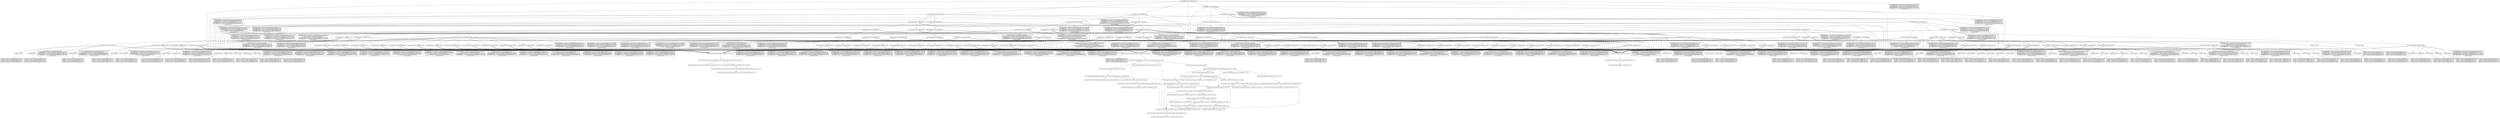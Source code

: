 digraph mygraph {
  node [shape=box];
"//androidAppModule0:androidAppModule0"
"//androidAppModule0:androidAppModule0" -> "//androidAppModule1:androidAppModule1"
"//androidAppModule0:androidAppModule0" -> "//androidAppModule2:androidAppModule2"
"//androidAppModule0:androidAppModule0" -> "//androidAppModule3:androidAppModule3"
"//androidAppModule0:androidAppModule0" -> "@com_android_support_appcompat_v7_26_1_0//aar:aar"
"//androidAppModule0:androidAppModule0" -> "@com_android_support_constraint_constraint_layout_1_0_2//aar:aar"
"//androidAppModule0:androidAppModule0" -> "//androidAppModule0:src/main/res/layout/androidappmodule0activity_main1.xml\n//androidAppModule0:src/main/res/drawable/androidappmodule0image7.png\n//androidAppModule0:src/main/res/drawable/androidappmodule0image9.png\n//androidAppModule0:src/main/res/layout/androidappmodule0activity_main0.xml\n//androidAppModule0:src/main/res/layout/androidappmodule0activity_main2.xml\n//androidAppModule0:src/main/res/layout/androidappmodule0activity_main3.xml\n...and 36 more items"
"//androidAppModule0:androidAppModule0" -> "@com_android_support_multidex_1_0_1//aar:aar"
"//androidAppModule0:src/main/res/layout/androidappmodule0activity_main1.xml\n//androidAppModule0:src/main/res/drawable/androidappmodule0image7.png\n//androidAppModule0:src/main/res/drawable/androidappmodule0image9.png\n//androidAppModule0:src/main/res/layout/androidappmodule0activity_main0.xml\n//androidAppModule0:src/main/res/layout/androidappmodule0activity_main2.xml\n//androidAppModule0:src/main/res/layout/androidappmodule0activity_main3.xml\n...and 36 more items"
"//androidAppModule3:androidAppModule3"
"//androidAppModule3:androidAppModule3" -> "//androidAppModule8:androidAppModule8"
"//androidAppModule3:androidAppModule3" -> "//androidAppModule9:androidAppModule9"
"//androidAppModule3:androidAppModule3" -> "@com_android_support_appcompat_v7_26_1_0//aar:aar"
"//androidAppModule3:androidAppModule3" -> "@com_android_support_constraint_constraint_layout_1_0_2//aar:aar"
"//androidAppModule3:androidAppModule3" -> "//androidAppModule3:src/main/res/drawable/androidappmodule3image7.png\n//androidAppModule3:src/main/res/drawable/androidappmodule3image9.png\n//androidAppModule3:src/main/java/com/androidAppModule3/Activity8.java\n//androidAppModule3:src/main/res/layout/androidappmodule3activity_main0.xml\n//androidAppModule3:src/main/res/layout/androidappmodule3activity_main1.xml\n//androidAppModule3:src/main/java/androidAppModule3packageJava0/Foo0.java\n...and 36 more items"
"//androidAppModule3:androidAppModule3" -> "@com_android_support_multidex_1_0_1//aar:aar"
"//androidAppModule3:src/main/res/drawable/androidappmodule3image7.png\n//androidAppModule3:src/main/res/drawable/androidappmodule3image9.png\n//androidAppModule3:src/main/java/com/androidAppModule3/Activity8.java\n//androidAppModule3:src/main/res/layout/androidappmodule3activity_main0.xml\n//androidAppModule3:src/main/res/layout/androidappmodule3activity_main1.xml\n//androidAppModule3:src/main/java/androidAppModule3packageJava0/Foo0.java\n...and 36 more items"
"//androidAppModule9:androidAppModule9"
"//androidAppModule9:androidAppModule9" -> "//androidAppModule17:androidAppModule17"
"//androidAppModule9:androidAppModule9" -> "@com_android_support_appcompat_v7_26_1_0//aar:aar"
"//androidAppModule9:androidAppModule9" -> "@com_android_support_constraint_constraint_layout_1_0_2//aar:aar"
"//androidAppModule9:androidAppModule9" -> "//androidAppModule9:src/main/res/drawable/androidappmodule9image0.png\n//androidAppModule9:src/main/res/drawable/androidappmodule9image1.png\n//androidAppModule9:src/main/res/drawable/androidappmodule9image10.png\n//androidAppModule9:src/main/res/drawable/androidappmodule9image14.png\n//androidAppModule9:src/main/res/drawable/androidappmodule9image2.png\n//androidAppModule9:src/main/res/drawable/androidappmodule9image3.png\n...and 36 more items"
"//androidAppModule9:androidAppModule9" -> "@com_android_support_multidex_1_0_1//aar:aar"
"//androidAppModule9:src/main/res/drawable/androidappmodule9image0.png\n//androidAppModule9:src/main/res/drawable/androidappmodule9image1.png\n//androidAppModule9:src/main/res/drawable/androidappmodule9image10.png\n//androidAppModule9:src/main/res/drawable/androidappmodule9image14.png\n//androidAppModule9:src/main/res/drawable/androidappmodule9image2.png\n//androidAppModule9:src/main/res/drawable/androidappmodule9image3.png\n...and 36 more items"
"//androidAppModule17:androidAppModule17"
"//androidAppModule17:androidAppModule17" -> "//androidAppModule39:androidAppModule39"
"//androidAppModule17:androidAppModule17" -> "//androidAppModule40:androidAppModule40"
"//androidAppModule17:androidAppModule17" -> "@com_android_support_appcompat_v7_26_1_0//aar:aar"
"//androidAppModule17:androidAppModule17" -> "@com_android_support_constraint_constraint_layout_1_0_2//aar:aar"
"//androidAppModule17:androidAppModule17" -> "//androidAppModule17:src/main/java/com/androidAppModule17/Activity8.java\n//androidAppModule17:src/main/res/drawable/androidappmodule17image13.png\n//androidAppModule17:src/main/AndroidManifest.xml\n//androidAppModule17:src/main/res/drawable/androidappmodule17image0.png\n//androidAppModule17:src/main/res/drawable/androidappmodule17image1.png\n//androidAppModule17:src/main/res/drawable/androidappmodule17image10.png\n...and 36 more items"
"//androidAppModule17:androidAppModule17" -> "@com_android_support_multidex_1_0_1//aar:aar"
"//androidAppModule17:src/main/java/com/androidAppModule17/Activity8.java\n//androidAppModule17:src/main/res/drawable/androidappmodule17image13.png\n//androidAppModule17:src/main/AndroidManifest.xml\n//androidAppModule17:src/main/res/drawable/androidappmodule17image0.png\n//androidAppModule17:src/main/res/drawable/androidappmodule17image1.png\n//androidAppModule17:src/main/res/drawable/androidappmodule17image10.png\n...and 36 more items"
"//androidAppModule40:androidAppModule40"
"//androidAppModule40:androidAppModule40" -> "//androidAppModule96:androidAppModule96"
"//androidAppModule40:androidAppModule40" -> "//androidAppModule40:src/main/java/androidAppModule40packageJava0/Foo2.java\n//androidAppModule40:src/main/java/com/androidAppModule40/Activity5.java\n//androidAppModule40:src/main/res/layout/androidappmodule40activity_main9.xml\n//androidAppModule40:src/main/java/androidAppModule40packageJava0/Foo4.java\n//androidAppModule40:src/main/res/drawable/androidappmodule40image7.png\n//androidAppModule40:src/main/res/layout/androidappmodule40activity_main2.xml\n...and 36 more items"
"//androidAppModule40:androidAppModule40" -> "@com_android_support_multidex_1_0_1//aar:aar"
"//androidAppModule40:androidAppModule40" -> "//androidAppModule98:androidAppModule98"
"//androidAppModule40:androidAppModule40" -> "//androidAppModule97:androidAppModule97"
"//androidAppModule40:androidAppModule40" -> "@com_android_support_appcompat_v7_26_1_0//aar:aar"
"//androidAppModule40:androidAppModule40" -> "@com_android_support_constraint_constraint_layout_1_0_2//aar:aar"
"//androidAppModule97:androidAppModule97"
"//androidAppModule97:androidAppModule97" -> "@com_android_support_multidex_1_0_1//aar:aar"
"//androidAppModule97:androidAppModule97" -> "@com_android_support_constraint_constraint_layout_1_0_2//aar:aar"
"//androidAppModule97:androidAppModule97" -> "@com_android_support_appcompat_v7_26_1_0//aar:aar"
"//androidAppModule97:androidAppModule97" -> "//androidAppModule97:src/main/res/drawable/androidappmodule97image8.png\n//androidAppModule97:src/main/res/layout/androidappmodule97activity_main7.xml\n//androidAppModule97:src/main/res/drawable/androidappmodule97image1.png\n//androidAppModule97:src/main/java/androidAppModule97packageJava0/Foo4.java\n//androidAppModule97:src/main/res/layout/androidappmodule97activity_main9.xml\n//androidAppModule97:src/main/res/layout/androidappmodule97activity_main6.xml\n...and 36 more items"
"//androidAppModule97:src/main/res/drawable/androidappmodule97image8.png\n//androidAppModule97:src/main/res/layout/androidappmodule97activity_main7.xml\n//androidAppModule97:src/main/res/drawable/androidappmodule97image1.png\n//androidAppModule97:src/main/java/androidAppModule97packageJava0/Foo4.java\n//androidAppModule97:src/main/res/layout/androidappmodule97activity_main9.xml\n//androidAppModule97:src/main/res/layout/androidappmodule97activity_main6.xml\n...and 36 more items"
"//androidAppModule98:androidAppModule98"
"//androidAppModule98:androidAppModule98" -> "//androidAppModule98:src/main/res/layout/androidappmodule98activity_main8.xml\n//androidAppModule98:src/main/res/layout/androidappmodule98activity_main0.xml\n//androidAppModule98:src/main/res/layout/androidappmodule98activity_main1.xml\n//androidAppModule98:src/main/java/androidAppModule98packageJava0/Foo2.java\n//androidAppModule98:src/main/res/drawable/androidappmodule98image1.png\n//androidAppModule98:src/main/res/drawable/androidappmodule98image10.png\n...and 36 more items"
"//androidAppModule98:androidAppModule98" -> "@com_android_support_constraint_constraint_layout_1_0_2//aar:aar"
"//androidAppModule98:androidAppModule98" -> "@com_android_support_multidex_1_0_1//aar:aar"
"//androidAppModule98:androidAppModule98" -> "@com_android_support_appcompat_v7_26_1_0//aar:aar"
"//androidAppModule98:src/main/res/layout/androidappmodule98activity_main8.xml\n//androidAppModule98:src/main/res/layout/androidappmodule98activity_main0.xml\n//androidAppModule98:src/main/res/layout/androidappmodule98activity_main1.xml\n//androidAppModule98:src/main/java/androidAppModule98packageJava0/Foo2.java\n//androidAppModule98:src/main/res/drawable/androidappmodule98image1.png\n//androidAppModule98:src/main/res/drawable/androidappmodule98image10.png\n...and 36 more items"
"//androidAppModule40:src/main/java/androidAppModule40packageJava0/Foo2.java\n//androidAppModule40:src/main/java/com/androidAppModule40/Activity5.java\n//androidAppModule40:src/main/res/layout/androidappmodule40activity_main9.xml\n//androidAppModule40:src/main/java/androidAppModule40packageJava0/Foo4.java\n//androidAppModule40:src/main/res/drawable/androidappmodule40image7.png\n//androidAppModule40:src/main/res/layout/androidappmodule40activity_main2.xml\n...and 36 more items"
"//androidAppModule96:androidAppModule96"
"//androidAppModule96:androidAppModule96" -> "//androidAppModule96:src/main/java/com/androidAppModule96/Activity2.java\n//androidAppModule96:src/main/java/com/androidAppModule96/Activity9.java\n//androidAppModule96:src/main/res/layout/androidappmodule96activity_main8.xml\n//androidAppModule96:src/main/res/drawable/androidappmodule96image11.png\n//androidAppModule96:src/main/res/layout/androidappmodule96activity_main3.xml\n//androidAppModule96:src/main/java/com/androidAppModule96/Activity8.java\n...and 36 more items"
"//androidAppModule96:androidAppModule96" -> "@com_android_support_appcompat_v7_26_1_0//aar:aar"
"//androidAppModule96:androidAppModule96" -> "@com_android_support_multidex_1_0_1//aar:aar"
"//androidAppModule96:androidAppModule96" -> "@com_android_support_constraint_constraint_layout_1_0_2//aar:aar"
"//androidAppModule96:src/main/java/com/androidAppModule96/Activity2.java\n//androidAppModule96:src/main/java/com/androidAppModule96/Activity9.java\n//androidAppModule96:src/main/res/layout/androidappmodule96activity_main8.xml\n//androidAppModule96:src/main/res/drawable/androidappmodule96image11.png\n//androidAppModule96:src/main/res/layout/androidappmodule96activity_main3.xml\n//androidAppModule96:src/main/java/com/androidAppModule96/Activity8.java\n...and 36 more items"
"//androidAppModule39:androidAppModule39"
"//androidAppModule39:androidAppModule39" -> "//androidAppModule95:androidAppModule95"
"//androidAppModule39:androidAppModule39" -> "@com_android_support_constraint_constraint_layout_1_0_2//aar:aar"
"//androidAppModule39:androidAppModule39" -> "@com_android_support_appcompat_v7_26_1_0//aar:aar"
"//androidAppModule39:androidAppModule39" -> "//androidAppModule39:src/main/java/com/androidAppModule39/Activity3.java\n//androidAppModule39:src/main/res/layout/androidappmodule39activity_main7.xml\n//androidAppModule39:src/main/res/layout/androidappmodule39activity_main4.xml\n//androidAppModule39:src/main/res/drawable/androidappmodule39image3.png\n//androidAppModule39:src/main/res/drawable/androidappmodule39image12.png\n//androidAppModule39:src/main/java/androidAppModule39packageJava0/Foo4.java\n...and 36 more items"
"//androidAppModule39:androidAppModule39" -> "@com_android_support_multidex_1_0_1//aar:aar"
"//androidAppModule39:src/main/java/com/androidAppModule39/Activity3.java\n//androidAppModule39:src/main/res/layout/androidappmodule39activity_main7.xml\n//androidAppModule39:src/main/res/layout/androidappmodule39activity_main4.xml\n//androidAppModule39:src/main/res/drawable/androidappmodule39image3.png\n//androidAppModule39:src/main/res/drawable/androidappmodule39image12.png\n//androidAppModule39:src/main/java/androidAppModule39packageJava0/Foo4.java\n...and 36 more items"
"//androidAppModule95:androidAppModule95"
"//androidAppModule95:androidAppModule95" -> "@com_android_support_appcompat_v7_26_1_0//aar:aar"
"//androidAppModule95:androidAppModule95" -> "@com_android_support_multidex_1_0_1//aar:aar"
"//androidAppModule95:androidAppModule95" -> "//androidAppModule95:src/main/AndroidManifest.xml\n//androidAppModule95:src/main/res/drawable/androidappmodule95image0.png\n//androidAppModule95:src/main/res/drawable/androidappmodule95image1.png\n//androidAppModule95:src/main/res/drawable/androidappmodule95image10.png\n//androidAppModule95:src/main/java/androidAppModule95packageJava0/Foo2.java\n//androidAppModule95:src/main/res/layout/androidappmodule95activity_main1.xml\n...and 36 more items"
"//androidAppModule95:androidAppModule95" -> "@com_android_support_constraint_constraint_layout_1_0_2//aar:aar"
"//androidAppModule95:src/main/AndroidManifest.xml\n//androidAppModule95:src/main/res/drawable/androidappmodule95image0.png\n//androidAppModule95:src/main/res/drawable/androidappmodule95image1.png\n//androidAppModule95:src/main/res/drawable/androidappmodule95image10.png\n//androidAppModule95:src/main/java/androidAppModule95packageJava0/Foo2.java\n//androidAppModule95:src/main/res/layout/androidappmodule95activity_main1.xml\n...and 36 more items"
"//androidAppModule8:androidAppModule8"
"//androidAppModule8:androidAppModule8" -> "//androidAppModule15:androidAppModule15"
"//androidAppModule8:androidAppModule8" -> "//androidAppModule16:androidAppModule16"
"//androidAppModule8:androidAppModule8" -> "@com_android_support_appcompat_v7_26_1_0//aar:aar"
"//androidAppModule8:androidAppModule8" -> "@com_android_support_constraint_constraint_layout_1_0_2//aar:aar"
"//androidAppModule8:androidAppModule8" -> "//androidAppModule8:src/main/res/layout/androidappmodule8activity_main1.xml\n//androidAppModule8:src/main/java/androidAppModule8packageJava0/Foo0.java\n//androidAppModule8:src/main/java/com/androidAppModule8/Activity8.java\n//androidAppModule8:src/main/res/drawable/androidappmodule8image1.png\n//androidAppModule8:src/main/AndroidManifest.xml\n//androidAppModule8:src/main/java/com/androidAppModule8/Activity2.java\n...and 36 more items"
"//androidAppModule8:androidAppModule8" -> "@com_android_support_multidex_1_0_1//aar:aar"
"//androidAppModule8:src/main/res/layout/androidappmodule8activity_main1.xml\n//androidAppModule8:src/main/java/androidAppModule8packageJava0/Foo0.java\n//androidAppModule8:src/main/java/com/androidAppModule8/Activity8.java\n//androidAppModule8:src/main/res/drawable/androidappmodule8image1.png\n//androidAppModule8:src/main/AndroidManifest.xml\n//androidAppModule8:src/main/java/com/androidAppModule8/Activity2.java\n...and 36 more items"
"//androidAppModule16:androidAppModule16"
"//androidAppModule16:androidAppModule16" -> "//androidAppModule38:androidAppModule38"
"//androidAppModule16:androidAppModule16" -> "@com_android_support_appcompat_v7_26_1_0//aar:aar"
"//androidAppModule16:androidAppModule16" -> "@com_android_support_constraint_constraint_layout_1_0_2//aar:aar"
"//androidAppModule16:androidAppModule16" -> "//androidAppModule16:src/main/res/layout/androidappmodule16activity_main2.xml\n//androidAppModule16:src/main/res/layout/androidappmodule16activity_main4.xml\n//androidAppModule16:src/main/java/com/androidAppModule16/Activity0.java\n//androidAppModule16:src/main/res/layout/androidappmodule16activity_main5.xml\n//androidAppModule16:src/main/res/layout/androidappmodule16activity_main6.xml\n//androidAppModule16:src/main/res/layout/androidappmodule16activity_main7.xml\n...and 36 more items"
"//androidAppModule16:androidAppModule16" -> "@com_android_support_multidex_1_0_1//aar:aar"
"//androidAppModule16:src/main/res/layout/androidappmodule16activity_main2.xml\n//androidAppModule16:src/main/res/layout/androidappmodule16activity_main4.xml\n//androidAppModule16:src/main/java/com/androidAppModule16/Activity0.java\n//androidAppModule16:src/main/res/layout/androidappmodule16activity_main5.xml\n//androidAppModule16:src/main/res/layout/androidappmodule16activity_main6.xml\n//androidAppModule16:src/main/res/layout/androidappmodule16activity_main7.xml\n...and 36 more items"
"//androidAppModule38:androidAppModule38"
"//androidAppModule38:androidAppModule38" -> "//androidAppModule94:androidAppModule94"
"//androidAppModule38:androidAppModule38" -> "@com_android_support_appcompat_v7_26_1_0//aar:aar"
"//androidAppModule38:androidAppModule38" -> "//androidAppModule38:src/main/res/values/strings.xml\n//androidAppModule38:src/main/res/drawable/androidappmodule38image3.png\n//androidAppModule38:src/main/AndroidManifest.xml\n//androidAppModule38:src/main/java/com/androidAppModule38/Activity3.java\n//androidAppModule38:src/main/res/drawable/androidappmodule38image0.png\n//androidAppModule38:src/main/res/drawable/androidappmodule38image1.png\n//androidAppModule38:src/main/res/drawable/androidappmodule38image10.png\n...and 35 more items"
"//androidAppModule38:androidAppModule38" -> "@com_android_support_constraint_constraint_layout_1_0_2//aar:aar"
"//androidAppModule38:androidAppModule38" -> "@com_android_support_multidex_1_0_1//aar:aar"
"//androidAppModule38:src/main/res/values/strings.xml\n//androidAppModule38:src/main/res/drawable/androidappmodule38image3.png\n//androidAppModule38:src/main/AndroidManifest.xml\n//androidAppModule38:src/main/java/com/androidAppModule38/Activity3.java\n//androidAppModule38:src/main/res/drawable/androidappmodule38image0.png\n//androidAppModule38:src/main/res/drawable/androidappmodule38image1.png\n//androidAppModule38:src/main/res/drawable/androidappmodule38image10.png\n...and 35 more items"
"//androidAppModule94:androidAppModule94"
"//androidAppModule94:androidAppModule94" -> "//androidAppModule94:src/main/res/drawable/androidappmodule94image2.png\n//androidAppModule94:src/main/java/com/androidAppModule94/Activity4.java\n//androidAppModule94:src/main/AndroidManifest.xml\n//androidAppModule94:src/main/res/drawable/androidappmodule94image0.png\n//androidAppModule94:src/main/res/drawable/androidappmodule94image1.png\n//androidAppModule94:src/main/res/drawable/androidappmodule94image11.png\n...and 36 more items"
"//androidAppModule94:androidAppModule94" -> "@com_android_support_appcompat_v7_26_1_0//aar:aar"
"//androidAppModule94:androidAppModule94" -> "@com_android_support_multidex_1_0_1//aar:aar"
"//androidAppModule94:androidAppModule94" -> "@com_android_support_constraint_constraint_layout_1_0_2//aar:aar"
"//androidAppModule94:src/main/res/drawable/androidappmodule94image2.png\n//androidAppModule94:src/main/java/com/androidAppModule94/Activity4.java\n//androidAppModule94:src/main/AndroidManifest.xml\n//androidAppModule94:src/main/res/drawable/androidappmodule94image0.png\n//androidAppModule94:src/main/res/drawable/androidappmodule94image1.png\n//androidAppModule94:src/main/res/drawable/androidappmodule94image11.png\n...and 36 more items"
"//androidAppModule15:androidAppModule15"
"//androidAppModule15:androidAppModule15" -> "//androidAppModule37:androidAppModule37"
"//androidAppModule15:androidAppModule15" -> "@com_android_support_appcompat_v7_26_1_0//aar:aar"
"//androidAppModule15:androidAppModule15" -> "@com_android_support_constraint_constraint_layout_1_0_2//aar:aar"
"//androidAppModule15:androidAppModule15" -> "//androidAppModule15:src/main/res/drawable/androidappmodule15image13.png\n//androidAppModule15:src/main/java/com/androidAppModule15/Activity7.java\n//androidAppModule15:src/main/res/drawable/androidappmodule15image6.png\n//androidAppModule15:src/main/res/drawable/androidappmodule15image12.png\n//androidAppModule15:src/main/res/drawable/androidappmodule15image11.png\n//androidAppModule15:src/main/java/com/androidAppModule15/Activity9.java\n...and 36 more items"
"//androidAppModule15:androidAppModule15" -> "@com_android_support_multidex_1_0_1//aar:aar"
"//androidAppModule15:src/main/res/drawable/androidappmodule15image13.png\n//androidAppModule15:src/main/java/com/androidAppModule15/Activity7.java\n//androidAppModule15:src/main/res/drawable/androidappmodule15image6.png\n//androidAppModule15:src/main/res/drawable/androidappmodule15image12.png\n//androidAppModule15:src/main/res/drawable/androidappmodule15image11.png\n//androidAppModule15:src/main/java/com/androidAppModule15/Activity9.java\n...and 36 more items"
"//androidAppModule37:androidAppModule37"
"//androidAppModule37:androidAppModule37" -> "//androidAppModule92:androidAppModule92"
"//androidAppModule37:androidAppModule37" -> "//androidAppModule93:androidAppModule93"
"//androidAppModule37:androidAppModule37" -> "@com_android_support_appcompat_v7_26_1_0//aar:aar"
"//androidAppModule37:androidAppModule37" -> "@com_android_support_constraint_constraint_layout_1_0_2//aar:aar"
"//androidAppModule37:androidAppModule37" -> "//androidAppModule37:src/main/res/drawable/androidappmodule37image6.png\n//androidAppModule37:src/main/res/drawable/androidappmodule37image10.png\n//androidAppModule37:src/main/res/drawable/androidappmodule37image9.png\n//androidAppModule37:src/main/res/drawable/androidappmodule37image8.png\n//androidAppModule37:src/main/java/com/androidAppModule37/Activity6.java\n//androidAppModule37:src/main/java/com/androidAppModule37/Activity9.java\n...and 36 more items"
"//androidAppModule37:androidAppModule37" -> "@com_android_support_multidex_1_0_1//aar:aar"
"//androidAppModule37:src/main/res/drawable/androidappmodule37image6.png\n//androidAppModule37:src/main/res/drawable/androidappmodule37image10.png\n//androidAppModule37:src/main/res/drawable/androidappmodule37image9.png\n//androidAppModule37:src/main/res/drawable/androidappmodule37image8.png\n//androidAppModule37:src/main/java/com/androidAppModule37/Activity6.java\n//androidAppModule37:src/main/java/com/androidAppModule37/Activity9.java\n...and 36 more items"
"//androidAppModule93:androidAppModule93"
"//androidAppModule93:androidAppModule93" -> "@com_android_support_appcompat_v7_26_1_0//aar:aar"
"//androidAppModule93:androidAppModule93" -> "@com_android_support_multidex_1_0_1//aar:aar"
"//androidAppModule93:androidAppModule93" -> "@com_android_support_constraint_constraint_layout_1_0_2//aar:aar"
"//androidAppModule93:androidAppModule93" -> "//androidAppModule93:src/main/java/com/androidAppModule93/Activity6.java\n//androidAppModule93:src/main/res/layout/androidappmodule93activity_main5.xml\n//androidAppModule93:src/main/java/com/androidAppModule93/Activity7.java\n//androidAppModule93:src/main/res/drawable/androidappmodule93image13.png\n//androidAppModule93:src/main/java/com/androidAppModule93/Activity8.java\n//androidAppModule93:src/main/java/com/androidAppModule93/Activity9.java\n...and 36 more items"
"//androidAppModule93:src/main/java/com/androidAppModule93/Activity6.java\n//androidAppModule93:src/main/res/layout/androidappmodule93activity_main5.xml\n//androidAppModule93:src/main/java/com/androidAppModule93/Activity7.java\n//androidAppModule93:src/main/res/drawable/androidappmodule93image13.png\n//androidAppModule93:src/main/java/com/androidAppModule93/Activity8.java\n//androidAppModule93:src/main/java/com/androidAppModule93/Activity9.java\n...and 36 more items"
"//androidAppModule92:androidAppModule92"
"//androidAppModule92:androidAppModule92" -> "@com_android_support_appcompat_v7_26_1_0//aar:aar"
"//androidAppModule92:androidAppModule92" -> "//androidAppModule92:src/main/res/drawable/androidappmodule92image9.png\n//androidAppModule92:src/main/java/com/androidAppModule92/Activity2.java\n//androidAppModule92:src/main/res/drawable/androidappmodule92image0.png\n//androidAppModule92:src/main/java/com/androidAppModule92/Activity7.java\n//androidAppModule92:src/main/res/drawable/androidappmodule92image7.png\n//androidAppModule92:src/main/res/drawable/androidappmodule92image5.png\n...and 36 more items"
"//androidAppModule92:androidAppModule92" -> "@com_android_support_multidex_1_0_1//aar:aar"
"//androidAppModule92:androidAppModule92" -> "@com_android_support_constraint_constraint_layout_1_0_2//aar:aar"
"//androidAppModule92:src/main/res/drawable/androidappmodule92image9.png\n//androidAppModule92:src/main/java/com/androidAppModule92/Activity2.java\n//androidAppModule92:src/main/res/drawable/androidappmodule92image0.png\n//androidAppModule92:src/main/java/com/androidAppModule92/Activity7.java\n//androidAppModule92:src/main/res/drawable/androidappmodule92image7.png\n//androidAppModule92:src/main/res/drawable/androidappmodule92image5.png\n...and 36 more items"
"//androidAppModule2:androidAppModule2"
"//androidAppModule2:androidAppModule2" -> "//androidAppModule6:androidAppModule6"
"//androidAppModule2:androidAppModule2" -> "//androidAppModule7:androidAppModule7"
"//androidAppModule2:androidAppModule2" -> "@com_android_support_appcompat_v7_26_1_0//aar:aar"
"//androidAppModule2:androidAppModule2" -> "@com_android_support_constraint_constraint_layout_1_0_2//aar:aar"
"//androidAppModule2:androidAppModule2" -> "//androidAppModule2:src/main/java/com/androidAppModule2/Activity9.java\n//androidAppModule2:src/main/res/drawable/androidappmodule2image4.png\n//androidAppModule2:src/main/java/com/androidAppModule2/Activity8.java\n//androidAppModule2:src/main/res/drawable/androidappmodule2image9.png\n//androidAppModule2:src/main/res/layout/androidappmodule2activity_main0.xml\n//androidAppModule2:src/main/res/layout/androidappmodule2activity_main6.xml\n...and 36 more items"
"//androidAppModule2:androidAppModule2" -> "@com_android_support_multidex_1_0_1//aar:aar"
"//androidAppModule7:androidAppModule7"
"//androidAppModule7:androidAppModule7" -> "//androidAppModule13:androidAppModule13"
"//androidAppModule7:androidAppModule7" -> "//androidAppModule14:androidAppModule14"
"//androidAppModule7:androidAppModule7" -> "@com_android_support_appcompat_v7_26_1_0//aar:aar"
"//androidAppModule7:androidAppModule7" -> "@com_android_support_constraint_constraint_layout_1_0_2//aar:aar"
"//androidAppModule7:androidAppModule7" -> "//androidAppModule7:src/main/res/layout/androidappmodule7activity_main3.xml\n//androidAppModule7:src/main/res/layout/androidappmodule7activity_main4.xml\n//androidAppModule7:src/main/res/layout/androidappmodule7activity_main5.xml\n//androidAppModule7:src/main/res/layout/androidappmodule7activity_main6.xml\n//androidAppModule7:src/main/res/layout/androidappmodule7activity_main7.xml\n//androidAppModule7:src/main/res/layout/androidappmodule7activity_main8.xml\n...and 36 more items"
"//androidAppModule7:androidAppModule7" -> "@com_android_support_multidex_1_0_1//aar:aar"
"//androidAppModule7:src/main/res/layout/androidappmodule7activity_main3.xml\n//androidAppModule7:src/main/res/layout/androidappmodule7activity_main4.xml\n//androidAppModule7:src/main/res/layout/androidappmodule7activity_main5.xml\n//androidAppModule7:src/main/res/layout/androidappmodule7activity_main6.xml\n//androidAppModule7:src/main/res/layout/androidappmodule7activity_main7.xml\n//androidAppModule7:src/main/res/layout/androidappmodule7activity_main8.xml\n...and 36 more items"
"//androidAppModule14:androidAppModule14"
"//androidAppModule14:androidAppModule14" -> "//androidAppModule36:androidAppModule36"
"//androidAppModule14:androidAppModule14" -> "@com_android_support_appcompat_v7_26_1_0//aar:aar"
"//androidAppModule14:androidAppModule14" -> "@com_android_support_multidex_1_0_1//aar:aar"
"//androidAppModule14:androidAppModule14" -> "@com_android_support_constraint_constraint_layout_1_0_2//aar:aar"
"//androidAppModule14:androidAppModule14" -> "//androidAppModule14:src/main/java/com/androidAppModule14/Activity8.java\n//androidAppModule14:src/main/java/com/androidAppModule14/Activity9.java\n//androidAppModule14:src/main/res/drawable/androidappmodule14image1.png\n//androidAppModule14:src/main/res/values/strings.xml\n//androidAppModule14:src/main/res/layout/androidappmodule14activity_main3.xml\n//androidAppModule14:src/main/res/drawable/androidappmodule14image10.png\n...and 36 more items"
"//androidAppModule14:src/main/java/com/androidAppModule14/Activity8.java\n//androidAppModule14:src/main/java/com/androidAppModule14/Activity9.java\n//androidAppModule14:src/main/res/drawable/androidappmodule14image1.png\n//androidAppModule14:src/main/res/values/strings.xml\n//androidAppModule14:src/main/res/layout/androidappmodule14activity_main3.xml\n//androidAppModule14:src/main/res/drawable/androidappmodule14image10.png\n...and 36 more items"
"//androidAppModule36:androidAppModule36"
"//androidAppModule36:androidAppModule36" -> "//androidAppModule91:androidAppModule91"
"//androidAppModule36:androidAppModule36" -> "//androidAppModule36:src/main/res/drawable/androidappmodule36image10.png\n//androidAppModule36:src/main/java/androidAppModule36packageJava0/Foo2.java\n//androidAppModule36:src/main/res/drawable/androidappmodule36image9.png\n//androidAppModule36:src/main/res/drawable/androidappmodule36image6.png\n//androidAppModule36:src/main/java/androidAppModule36packageJava0/Foo1.java\n//androidAppModule36:src/main/res/drawable/androidappmodule36image2.png\n...and 36 more items"
"//androidAppModule36:androidAppModule36" -> "@com_android_support_multidex_1_0_1//aar:aar"
"//androidAppModule36:androidAppModule36" -> "@com_android_support_constraint_constraint_layout_1_0_2//aar:aar"
"//androidAppModule36:androidAppModule36" -> "@com_android_support_appcompat_v7_26_1_0//aar:aar"
"//androidAppModule36:src/main/res/drawable/androidappmodule36image10.png\n//androidAppModule36:src/main/java/androidAppModule36packageJava0/Foo2.java\n//androidAppModule36:src/main/res/drawable/androidappmodule36image9.png\n//androidAppModule36:src/main/res/drawable/androidappmodule36image6.png\n//androidAppModule36:src/main/java/androidAppModule36packageJava0/Foo1.java\n//androidAppModule36:src/main/res/drawable/androidappmodule36image2.png\n...and 36 more items"
"//androidAppModule91:androidAppModule91"
"//androidAppModule91:androidAppModule91" -> "//androidAppModule91:src/main/res/drawable/androidappmodule91image5.png\n//androidAppModule91:src/main/res/layout/androidappmodule91activity_main9.xml\n//androidAppModule91:src/main/java/com/androidAppModule91/Activity4.java\n//androidAppModule91:src/main/res/drawable/androidappmodule91image1.png\n//androidAppModule91:src/main/java/androidAppModule91packageJava0/Foo2.java\n//androidAppModule91:src/main/AndroidManifest.xml\n...and 36 more items"
"//androidAppModule91:androidAppModule91" -> "@com_android_support_appcompat_v7_26_1_0//aar:aar"
"//androidAppModule91:androidAppModule91" -> "@com_android_support_multidex_1_0_1//aar:aar"
"//androidAppModule91:androidAppModule91" -> "@com_android_support_constraint_constraint_layout_1_0_2//aar:aar"
"//androidAppModule91:src/main/res/drawable/androidappmodule91image5.png\n//androidAppModule91:src/main/res/layout/androidappmodule91activity_main9.xml\n//androidAppModule91:src/main/java/com/androidAppModule91/Activity4.java\n//androidAppModule91:src/main/res/drawable/androidappmodule91image1.png\n//androidAppModule91:src/main/java/androidAppModule91packageJava0/Foo2.java\n//androidAppModule91:src/main/AndroidManifest.xml\n...and 36 more items"
"//androidAppModule13:androidAppModule13"
"//androidAppModule13:androidAppModule13" -> "//androidAppModule35:androidAppModule35"
"//androidAppModule13:androidAppModule13" -> "@com_android_support_appcompat_v7_26_1_0//aar:aar"
"//androidAppModule13:androidAppModule13" -> "@com_android_support_constraint_constraint_layout_1_0_2//aar:aar"
"//androidAppModule13:androidAppModule13" -> "//androidAppModule13:src/main/res/values/strings.xml\n//androidAppModule13:src/main/java/androidAppModule13packageJava0/Foo2.java\n//androidAppModule13:src/main/java/com/androidAppModule13/Activity4.java\n//androidAppModule13:src/main/res/layout/androidappmodule13activity_main7.xml\n//androidAppModule13:src/main/res/drawable/androidappmodule13image0.png\n//androidAppModule13:src/main/java/androidAppModule13packageJava0/Foo4.java\n...and 36 more items"
"//androidAppModule13:androidAppModule13" -> "@com_android_support_multidex_1_0_1//aar:aar"
"//androidAppModule13:src/main/res/values/strings.xml\n//androidAppModule13:src/main/java/androidAppModule13packageJava0/Foo2.java\n//androidAppModule13:src/main/java/com/androidAppModule13/Activity4.java\n//androidAppModule13:src/main/res/layout/androidappmodule13activity_main7.xml\n//androidAppModule13:src/main/res/drawable/androidappmodule13image0.png\n//androidAppModule13:src/main/java/androidAppModule13packageJava0/Foo4.java\n...and 36 more items"
"//androidAppModule35:androidAppModule35"
"//androidAppModule35:androidAppModule35" -> "//androidAppModule89:androidAppModule89"
"//androidAppModule35:androidAppModule35" -> "//androidAppModule35:src/main/java/com/androidAppModule35/Activity8.java\n//androidAppModule35:src/main/res/layout/androidappmodule35activity_main6.xml\n//androidAppModule35:src/main/res/layout/androidappmodule35activity_main9.xml\n//androidAppModule35:src/main/java/com/androidAppModule35/Activity9.java\n//androidAppModule35:src/main/java/com/androidAppModule35/Activity2.java\n//androidAppModule35:src/main/AndroidManifest.xml\n...and 36 more items"
"//androidAppModule35:androidAppModule35" -> "@com_android_support_appcompat_v7_26_1_0//aar:aar"
"//androidAppModule35:androidAppModule35" -> "//androidAppModule90:androidAppModule90"
"//androidAppModule35:androidAppModule35" -> "@com_android_support_multidex_1_0_1//aar:aar"
"//androidAppModule35:androidAppModule35" -> "@com_android_support_constraint_constraint_layout_1_0_2//aar:aar"
"//androidAppModule90:androidAppModule90"
"//androidAppModule90:androidAppModule90" -> "//androidAppModule90:src/main/java/androidAppModule90packageJava0/Foo3.java\n//androidAppModule90:src/main/java/androidAppModule90packageJava0/Foo4.java\n//androidAppModule90:src/main/java/com/androidAppModule90/Activity0.java\n//androidAppModule90:src/main/java/androidAppModule90packageJava0/Foo2.java\n//androidAppModule90:src/main/java/com/androidAppModule90/Activity1.java\n//androidAppModule90:src/main/java/com/androidAppModule90/Activity2.java\n...and 36 more items"
"//androidAppModule90:androidAppModule90" -> "@com_android_support_multidex_1_0_1//aar:aar"
"//androidAppModule90:androidAppModule90" -> "@com_android_support_constraint_constraint_layout_1_0_2//aar:aar"
"//androidAppModule90:androidAppModule90" -> "@com_android_support_appcompat_v7_26_1_0//aar:aar"
"//androidAppModule90:src/main/java/androidAppModule90packageJava0/Foo3.java\n//androidAppModule90:src/main/java/androidAppModule90packageJava0/Foo4.java\n//androidAppModule90:src/main/java/com/androidAppModule90/Activity0.java\n//androidAppModule90:src/main/java/androidAppModule90packageJava0/Foo2.java\n//androidAppModule90:src/main/java/com/androidAppModule90/Activity1.java\n//androidAppModule90:src/main/java/com/androidAppModule90/Activity2.java\n...and 36 more items"
"//androidAppModule35:src/main/java/com/androidAppModule35/Activity8.java\n//androidAppModule35:src/main/res/layout/androidappmodule35activity_main6.xml\n//androidAppModule35:src/main/res/layout/androidappmodule35activity_main9.xml\n//androidAppModule35:src/main/java/com/androidAppModule35/Activity9.java\n//androidAppModule35:src/main/java/com/androidAppModule35/Activity2.java\n//androidAppModule35:src/main/AndroidManifest.xml\n...and 36 more items"
"//androidAppModule89:androidAppModule89"
"//androidAppModule89:androidAppModule89" -> "@com_android_support_appcompat_v7_26_1_0//aar:aar"
"//androidAppModule89:androidAppModule89" -> "//androidAppModule89:src/main/res/drawable/androidappmodule89image1.png\n//androidAppModule89:src/main/java/com/androidAppModule89/Activity6.java\n//androidAppModule89:src/main/res/drawable/androidappmodule89image10.png\n//androidAppModule89:src/main/res/drawable/androidappmodule89image11.png\n//androidAppModule89:src/main/res/drawable/androidappmodule89image13.png\n//androidAppModule89:src/main/res/drawable/androidappmodule89image14.png\n...and 36 more items"
"//androidAppModule89:androidAppModule89" -> "@com_android_support_multidex_1_0_1//aar:aar"
"//androidAppModule89:androidAppModule89" -> "@com_android_support_constraint_constraint_layout_1_0_2//aar:aar"
"//androidAppModule89:src/main/res/drawable/androidappmodule89image1.png\n//androidAppModule89:src/main/java/com/androidAppModule89/Activity6.java\n//androidAppModule89:src/main/res/drawable/androidappmodule89image10.png\n//androidAppModule89:src/main/res/drawable/androidappmodule89image11.png\n//androidAppModule89:src/main/res/drawable/androidappmodule89image13.png\n//androidAppModule89:src/main/res/drawable/androidappmodule89image14.png\n...and 36 more items"
"//androidAppModule6:androidAppModule6"
"//androidAppModule6:androidAppModule6" -> "//androidAppModule12:androidAppModule12"
"//androidAppModule6:androidAppModule6" -> "@com_android_support_appcompat_v7_26_1_0//aar:aar"
"//androidAppModule6:androidAppModule6" -> "@com_android_support_constraint_constraint_layout_1_0_2//aar:aar"
"//androidAppModule6:androidAppModule6" -> "//androidAppModule6:src/main/res/layout/androidappmodule6activity_main2.xml\n//androidAppModule6:src/main/res/drawable/androidappmodule6image4.png\n//androidAppModule6:src/main/res/drawable/androidappmodule6image0.png\n//androidAppModule6:src/main/res/layout/androidappmodule6activity_main3.xml\n//androidAppModule6:src/main/java/com/androidAppModule6/Activity0.java\n//androidAppModule6:src/main/res/drawable/androidappmodule6image9.png\n...and 36 more items"
"//androidAppModule6:androidAppModule6" -> "@com_android_support_multidex_1_0_1//aar:aar"
"//androidAppModule6:src/main/res/layout/androidappmodule6activity_main2.xml\n//androidAppModule6:src/main/res/drawable/androidappmodule6image4.png\n//androidAppModule6:src/main/res/drawable/androidappmodule6image0.png\n//androidAppModule6:src/main/res/layout/androidappmodule6activity_main3.xml\n//androidAppModule6:src/main/java/com/androidAppModule6/Activity0.java\n//androidAppModule6:src/main/res/drawable/androidappmodule6image9.png\n...and 36 more items"
"//androidAppModule12:androidAppModule12"
"//androidAppModule12:androidAppModule12" -> "//androidAppModule24:androidAppModule24"
"//androidAppModule12:androidAppModule12" -> "//androidAppModule25:androidAppModule25"
"//androidAppModule12:androidAppModule12" -> "//androidAppModule26:androidAppModule26"
"//androidAppModule12:androidAppModule12" -> "//androidAppModule27:androidAppModule27"
"//androidAppModule12:androidAppModule12" -> "//androidAppModule33:androidAppModule33"
"//androidAppModule12:androidAppModule12" -> "@com_android_support_appcompat_v7_26_1_0//aar:aar"
"//androidAppModule12:androidAppModule12" -> "//androidAppModule34:androidAppModule34"
"//androidAppModule12:androidAppModule12" -> "//androidAppModule28:androidAppModule28"
"//androidAppModule12:androidAppModule12" -> "//androidAppModule32:androidAppModule32"
"//androidAppModule12:androidAppModule12" -> "//androidAppModule31:androidAppModule31"
"//androidAppModule12:androidAppModule12" -> "//androidAppModule12:src/main/res/values/strings.xml\n//androidAppModule12:src/main/res/layout/androidappmodule12activity_main4.xml\n//androidAppModule12:src/main/res/drawable/androidappmodule12image7.png\n//androidAppModule12:src/main/res/drawable/androidappmodule12image9.png\n//androidAppModule12:src/main/res/layout/androidappmodule12activity_main5.xml\n//androidAppModule12:src/main/res/drawable/androidappmodule12image4.png\n...and 36 more items"
"//androidAppModule12:androidAppModule12" -> "@com_android_support_constraint_constraint_layout_1_0_2//aar:aar"
"//androidAppModule12:androidAppModule12" -> "//androidAppModule30:androidAppModule30"
"//androidAppModule12:androidAppModule12" -> "//androidAppModule29:androidAppModule29"
"//androidAppModule12:androidAppModule12" -> "@com_android_support_multidex_1_0_1//aar:aar"
"//androidAppModule29:androidAppModule29"
"//androidAppModule29:androidAppModule29" -> "//androidAppModule29:src/main/res/drawable/androidappmodule29image13.png\n//androidAppModule29:src/main/res/drawable/androidappmodule29image2.png\n//androidAppModule29:src/main/res/drawable/androidappmodule29image3.png\n//androidAppModule29:src/main/res/drawable/androidappmodule29image4.png\n//androidAppModule29:src/main/res/drawable/androidappmodule29image12.png\n//androidAppModule29:src/main/res/drawable/androidappmodule29image6.png\n...and 36 more items"
"//androidAppModule29:androidAppModule29" -> "@com_android_support_multidex_1_0_1//aar:aar"
"//androidAppModule29:androidAppModule29" -> "@com_android_support_constraint_constraint_layout_1_0_2//aar:aar"
"//androidAppModule29:androidAppModule29" -> "@com_android_support_appcompat_v7_26_1_0//aar:aar"
"//androidAppModule29:androidAppModule29" -> "//androidAppModule66:androidAppModule66"
"//androidAppModule29:androidAppModule29" -> "//androidAppModule65:androidAppModule65"
"//androidAppModule29:androidAppModule29" -> "//androidAppModule64:androidAppModule64"
"//androidAppModule29:androidAppModule29" -> "//androidAppModule67:androidAppModule67"
"//androidAppModule29:androidAppModule29" -> "//androidAppModule68:androidAppModule68"
"//androidAppModule67:androidAppModule67"
"//androidAppModule67:androidAppModule67" -> "//androidAppModule67:src/main/res/drawable/androidappmodule67image13.png\n//androidAppModule67:src/main/res/drawable/androidappmodule67image3.png\n//androidAppModule67:src/main/java/androidAppModule67packageJava0/Foo1.java\n//androidAppModule67:src/main/res/layout/androidappmodule67activity_main7.xml\n//androidAppModule67:src/main/res/drawable/androidappmodule67image12.png\n//androidAppModule67:src/main/java/com/androidAppModule67/Activity1.java\n...and 36 more items"
"//androidAppModule67:androidAppModule67" -> "@com_android_support_multidex_1_0_1//aar:aar"
"//androidAppModule67:androidAppModule67" -> "@com_android_support_constraint_constraint_layout_1_0_2//aar:aar"
"//androidAppModule67:androidAppModule67" -> "@com_android_support_appcompat_v7_26_1_0//aar:aar"
"//androidAppModule67:src/main/res/drawable/androidappmodule67image13.png\n//androidAppModule67:src/main/res/drawable/androidappmodule67image3.png\n//androidAppModule67:src/main/java/androidAppModule67packageJava0/Foo1.java\n//androidAppModule67:src/main/res/layout/androidappmodule67activity_main7.xml\n//androidAppModule67:src/main/res/drawable/androidappmodule67image12.png\n//androidAppModule67:src/main/java/com/androidAppModule67/Activity1.java\n...and 36 more items"
"//androidAppModule64:androidAppModule64"
"//androidAppModule64:androidAppModule64" -> "//androidAppModule64:src/main/res/layout/androidappmodule64activity_main2.xml\n//androidAppModule64:src/main/res/layout/androidappmodule64activity_main3.xml\n//androidAppModule64:src/main/res/layout/androidappmodule64activity_main4.xml\n//androidAppModule64:src/main/res/drawable/androidappmodule64image3.png\n//androidAppModule64:src/main/res/layout/androidappmodule64activity_main5.xml\n//androidAppModule64:src/main/res/layout/androidappmodule64activity_main6.xml\n...and 36 more items"
"//androidAppModule64:androidAppModule64" -> "@com_android_support_multidex_1_0_1//aar:aar"
"//androidAppModule64:androidAppModule64" -> "@com_android_support_constraint_constraint_layout_1_0_2//aar:aar"
"//androidAppModule64:androidAppModule64" -> "@com_android_support_appcompat_v7_26_1_0//aar:aar"
"//androidAppModule65:androidAppModule65"
"//androidAppModule65:androidAppModule65" -> "//androidAppModule65:src/main/AndroidManifest.xml\n//androidAppModule65:src/main/java/com/androidAppModule65/Activity3.java\n//androidAppModule65:src/main/java/com/androidAppModule65/Activity4.java\n//androidAppModule65:src/main/java/com/androidAppModule65/Activity9.java\n//androidAppModule65:src/main/java/androidAppModule65packageJava0/Foo3.java\n//androidAppModule65:src/main/res/drawable/androidappmodule65image7.png\n...and 36 more items"
"//androidAppModule65:androidAppModule65" -> "@com_android_support_multidex_1_0_1//aar:aar"
"//androidAppModule65:androidAppModule65" -> "@com_android_support_constraint_constraint_layout_1_0_2//aar:aar"
"//androidAppModule65:androidAppModule65" -> "@com_android_support_appcompat_v7_26_1_0//aar:aar"
"//androidAppModule65:src/main/AndroidManifest.xml\n//androidAppModule65:src/main/java/com/androidAppModule65/Activity3.java\n//androidAppModule65:src/main/java/com/androidAppModule65/Activity4.java\n//androidAppModule65:src/main/java/com/androidAppModule65/Activity9.java\n//androidAppModule65:src/main/java/androidAppModule65packageJava0/Foo3.java\n//androidAppModule65:src/main/res/drawable/androidappmodule65image7.png\n...and 36 more items"
"//androidAppModule66:androidAppModule66"
"//androidAppModule66:androidAppModule66" -> "//androidAppModule66:src/main/res/drawable/androidappmodule66image8.png\n//androidAppModule66:src/main/res/drawable/androidappmodule66image9.png\n//androidAppModule66:src/main/AndroidManifest.xml\n//androidAppModule66:src/main/java/com/androidAppModule66/Activity9.java\n//androidAppModule66:src/main/res/drawable/androidappmodule66image1.png\n//androidAppModule66:src/main/res/drawable/androidappmodule66image11.png\n...and 36 more items"
"//androidAppModule66:androidAppModule66" -> "@com_android_support_multidex_1_0_1//aar:aar"
"//androidAppModule66:androidAppModule66" -> "@com_android_support_constraint_constraint_layout_1_0_2//aar:aar"
"//androidAppModule66:androidAppModule66" -> "@com_android_support_appcompat_v7_26_1_0//aar:aar"
"//androidAppModule66:src/main/res/drawable/androidappmodule66image8.png\n//androidAppModule66:src/main/res/drawable/androidappmodule66image9.png\n//androidAppModule66:src/main/AndroidManifest.xml\n//androidAppModule66:src/main/java/com/androidAppModule66/Activity9.java\n//androidAppModule66:src/main/res/drawable/androidappmodule66image1.png\n//androidAppModule66:src/main/res/drawable/androidappmodule66image11.png\n...and 36 more items"
"//androidAppModule29:src/main/res/drawable/androidappmodule29image13.png\n//androidAppModule29:src/main/res/drawable/androidappmodule29image2.png\n//androidAppModule29:src/main/res/drawable/androidappmodule29image3.png\n//androidAppModule29:src/main/res/drawable/androidappmodule29image4.png\n//androidAppModule29:src/main/res/drawable/androidappmodule29image12.png\n//androidAppModule29:src/main/res/drawable/androidappmodule29image6.png\n...and 36 more items"
"//androidAppModule30:androidAppModule30"
"//androidAppModule30:androidAppModule30" -> "@com_android_support_appcompat_v7_26_1_0//aar:aar"
"//androidAppModule30:androidAppModule30" -> "//androidAppModule75:androidAppModule75"
"//androidAppModule30:androidAppModule30" -> "//androidAppModule80:androidAppModule80"
"//androidAppModule30:androidAppModule30" -> "//androidAppModule79:androidAppModule79"
"//androidAppModule30:androidAppModule30" -> "//androidAppModule78:androidAppModule78"
"//androidAppModule30:androidAppModule30" -> "//androidAppModule76:androidAppModule76"
"//androidAppModule30:androidAppModule30" -> "//androidAppModule74:androidAppModule74"
"//androidAppModule30:androidAppModule30" -> "//androidAppModule73:androidAppModule73"
"//androidAppModule30:androidAppModule30" -> "//androidAppModule69:androidAppModule69"
"//androidAppModule30:androidAppModule30" -> "//androidAppModule70:androidAppModule70"
"//androidAppModule30:androidAppModule30" -> "@com_android_support_constraint_constraint_layout_1_0_2//aar:aar"
"//androidAppModule30:androidAppModule30" -> "@com_android_support_multidex_1_0_1//aar:aar"
"//androidAppModule30:androidAppModule30" -> "//androidAppModule30:src/main/java/androidAppModule30packageJava0/Foo1.java\n//androidAppModule30:src/main/java/com/androidAppModule30/Activity1.java\n//androidAppModule30:src/main/java/androidAppModule30packageJava0/Foo2.java\n//androidAppModule30:src/main/java/com/androidAppModule30/Activity9.java\n//androidAppModule30:src/main/java/androidAppModule30packageJava0/Foo4.java\n//androidAppModule30:src/main/java/com/androidAppModule30/Activity4.java\n...and 36 more items"
"//androidAppModule30:androidAppModule30" -> "//androidAppModule71:androidAppModule71"
"//androidAppModule30:androidAppModule30" -> "//androidAppModule72:androidAppModule72"
"//androidAppModule30:androidAppModule30" -> "//androidAppModule77:androidAppModule77"
"//androidAppModule30:androidAppModule30" -> "//androidAppModule81:androidAppModule81"
"//androidAppModule81:androidAppModule81"
"//androidAppModule81:androidAppModule81" -> "@com_android_support_appcompat_v7_26_1_0//aar:aar"
"//androidAppModule81:androidAppModule81" -> "//androidAppModule81:src/main/res/drawable/androidappmodule81image8.png\n//androidAppModule81:src/main/AndroidManifest.xml\n//androidAppModule81:src/main/res/drawable/androidappmodule81image0.png\n//androidAppModule81:src/main/res/drawable/androidappmodule81image1.png\n//androidAppModule81:src/main/res/drawable/androidappmodule81image10.png\n//androidAppModule81:src/main/res/drawable/androidappmodule81image11.png\n...and 36 more items"
"//androidAppModule81:androidAppModule81" -> "@com_android_support_multidex_1_0_1//aar:aar"
"//androidAppModule81:androidAppModule81" -> "@com_android_support_constraint_constraint_layout_1_0_2//aar:aar"
"//androidAppModule81:src/main/res/drawable/androidappmodule81image8.png\n//androidAppModule81:src/main/AndroidManifest.xml\n//androidAppModule81:src/main/res/drawable/androidappmodule81image0.png\n//androidAppModule81:src/main/res/drawable/androidappmodule81image1.png\n//androidAppModule81:src/main/res/drawable/androidappmodule81image10.png\n//androidAppModule81:src/main/res/drawable/androidappmodule81image11.png\n...and 36 more items"
"//androidAppModule77:androidAppModule77"
"//androidAppModule77:androidAppModule77" -> "@com_android_support_appcompat_v7_26_1_0//aar:aar"
"//androidAppModule77:androidAppModule77" -> "//androidAppModule77:src/main/java/com/androidAppModule77/Activity3.java\n//androidAppModule77:src/main/res/drawable/androidappmodule77image2.png\n//androidAppModule77:src/main/AndroidManifest.xml\n//androidAppModule77:src/main/res/drawable/androidappmodule77image0.png\n//androidAppModule77:src/main/res/drawable/androidappmodule77image1.png\n//androidAppModule77:src/main/res/drawable/androidappmodule77image10.png\n...and 36 more items"
"//androidAppModule77:androidAppModule77" -> "@com_android_support_multidex_1_0_1//aar:aar"
"//androidAppModule77:androidAppModule77" -> "@com_android_support_constraint_constraint_layout_1_0_2//aar:aar"
"//androidAppModule77:src/main/java/com/androidAppModule77/Activity3.java\n//androidAppModule77:src/main/res/drawable/androidappmodule77image2.png\n//androidAppModule77:src/main/AndroidManifest.xml\n//androidAppModule77:src/main/res/drawable/androidappmodule77image0.png\n//androidAppModule77:src/main/res/drawable/androidappmodule77image1.png\n//androidAppModule77:src/main/res/drawable/androidappmodule77image10.png\n...and 36 more items"
"//androidAppModule72:androidAppModule72"
"//androidAppModule72:androidAppModule72" -> "@com_android_support_constraint_constraint_layout_1_0_2//aar:aar"
"//androidAppModule72:androidAppModule72" -> "@com_android_support_multidex_1_0_1//aar:aar"
"//androidAppModule72:androidAppModule72" -> "@com_android_support_appcompat_v7_26_1_0//aar:aar"
"//androidAppModule72:androidAppModule72" -> "//androidAppModule72:src/main/res/drawable/androidappmodule72image11.png\n//androidAppModule72:src/main/java/com/androidAppModule72/Activity5.java\n//androidAppModule72:src/main/res/drawable/androidappmodule72image3.png\n//androidAppModule72:src/main/res/drawable/androidappmodule72image7.png\n//androidAppModule72:src/main/res/values/strings.xml\n//androidAppModule72:src/main/java/com/androidAppModule72/Activity4.java\n...and 36 more items"
"//androidAppModule72:src/main/res/drawable/androidappmodule72image11.png\n//androidAppModule72:src/main/java/com/androidAppModule72/Activity5.java\n//androidAppModule72:src/main/res/drawable/androidappmodule72image3.png\n//androidAppModule72:src/main/res/drawable/androidappmodule72image7.png\n//androidAppModule72:src/main/res/values/strings.xml\n//androidAppModule72:src/main/java/com/androidAppModule72/Activity4.java\n...and 36 more items"
"//androidAppModule71:androidAppModule71"
"//androidAppModule71:androidAppModule71" -> "//androidAppModule71:src/main/res/layout/androidappmodule71activity_main8.xml\n//androidAppModule71:src/main/res/layout/androidappmodule71activity_main7.xml\n//androidAppModule71:src/main/res/drawable/androidappmodule71image4.png\n//androidAppModule71:src/main/java/androidAppModule71packageJava0/Foo2.java\n//androidAppModule71:src/main/java/androidAppModule71packageJava0/Foo1.java\n//androidAppModule71:src/main/res/layout/androidappmodule71activity_main6.xml\n...and 36 more items"
"//androidAppModule71:androidAppModule71" -> "@com_android_support_constraint_constraint_layout_1_0_2//aar:aar"
"//androidAppModule71:androidAppModule71" -> "@com_android_support_appcompat_v7_26_1_0//aar:aar"
"//androidAppModule71:androidAppModule71" -> "@com_android_support_multidex_1_0_1//aar:aar"
"//androidAppModule71:src/main/res/layout/androidappmodule71activity_main8.xml\n//androidAppModule71:src/main/res/layout/androidappmodule71activity_main7.xml\n//androidAppModule71:src/main/res/drawable/androidappmodule71image4.png\n//androidAppModule71:src/main/java/androidAppModule71packageJava0/Foo2.java\n//androidAppModule71:src/main/java/androidAppModule71packageJava0/Foo1.java\n//androidAppModule71:src/main/res/layout/androidappmodule71activity_main6.xml\n...and 36 more items"
"//androidAppModule30:src/main/java/androidAppModule30packageJava0/Foo1.java\n//androidAppModule30:src/main/java/com/androidAppModule30/Activity1.java\n//androidAppModule30:src/main/java/androidAppModule30packageJava0/Foo2.java\n//androidAppModule30:src/main/java/com/androidAppModule30/Activity9.java\n//androidAppModule30:src/main/java/androidAppModule30packageJava0/Foo4.java\n//androidAppModule30:src/main/java/com/androidAppModule30/Activity4.java\n...and 36 more items"
"//androidAppModule70:androidAppModule70"
"//androidAppModule70:androidAppModule70" -> "//androidAppModule70:src/main/res/layout/androidappmodule70activity_main7.xml\n//androidAppModule70:src/main/res/layout/androidappmodule70activity_main9.xml\n//androidAppModule70:src/main/java/com/androidAppModule70/Activity9.java\n//androidAppModule70:src/main/res/drawable/androidappmodule70image4.png\n//androidAppModule70:src/main/java/androidAppModule70packageJava0/Foo3.java\n//androidAppModule70:src/main/res/layout/androidappmodule70activity_main8.xml\n...and 36 more items"
"//androidAppModule70:androidAppModule70" -> "@com_android_support_constraint_constraint_layout_1_0_2//aar:aar"
"//androidAppModule70:androidAppModule70" -> "@com_android_support_multidex_1_0_1//aar:aar"
"//androidAppModule70:androidAppModule70" -> "@com_android_support_appcompat_v7_26_1_0//aar:aar"
"//androidAppModule70:src/main/res/layout/androidappmodule70activity_main7.xml\n//androidAppModule70:src/main/res/layout/androidappmodule70activity_main9.xml\n//androidAppModule70:src/main/java/com/androidAppModule70/Activity9.java\n//androidAppModule70:src/main/res/drawable/androidappmodule70image4.png\n//androidAppModule70:src/main/java/androidAppModule70packageJava0/Foo3.java\n//androidAppModule70:src/main/res/layout/androidappmodule70activity_main8.xml\n...and 36 more items"
"//androidAppModule69:androidAppModule69"
"//androidAppModule69:androidAppModule69" -> "@com_android_support_appcompat_v7_26_1_0//aar:aar"
"//androidAppModule69:androidAppModule69" -> "@com_android_support_multidex_1_0_1//aar:aar"
"//androidAppModule69:androidAppModule69" -> "@com_android_support_constraint_constraint_layout_1_0_2//aar:aar"
"//androidAppModule69:androidAppModule69" -> "//androidAppModule69:src/main/java/androidAppModule69packageJava0/Foo3.java\n//androidAppModule69:src/main/java/com/androidAppModule69/Activity7.java\n//androidAppModule69:src/main/java/com/androidAppModule69/Activity8.java\n//androidAppModule69:src/main/java/androidAppModule69packageJava0/Foo4.java\n//androidAppModule69:src/main/res/drawable/androidappmodule69image5.png\n//androidAppModule69:src/main/java/com/androidAppModule69/Activity9.java\n...and 36 more items"
"//androidAppModule69:src/main/java/androidAppModule69packageJava0/Foo3.java\n//androidAppModule69:src/main/java/com/androidAppModule69/Activity7.java\n//androidAppModule69:src/main/java/com/androidAppModule69/Activity8.java\n//androidAppModule69:src/main/java/androidAppModule69packageJava0/Foo4.java\n//androidAppModule69:src/main/res/drawable/androidappmodule69image5.png\n//androidAppModule69:src/main/java/com/androidAppModule69/Activity9.java\n...and 36 more items"
"//androidAppModule73:androidAppModule73"
"//androidAppModule73:androidAppModule73" -> "//androidAppModule73:src/main/res/drawable/androidappmodule73image14.png\n//androidAppModule73:src/main/res/drawable/androidappmodule73image2.png\n//androidAppModule73:src/main/res/drawable/androidappmodule73image4.png\n//androidAppModule73:src/main/res/drawable/androidappmodule73image5.png\n//androidAppModule73:src/main/res/drawable/androidappmodule73image6.png\n//androidAppModule73:src/main/res/drawable/androidappmodule73image7.png\n...and 36 more items"
"//androidAppModule73:androidAppModule73" -> "@com_android_support_multidex_1_0_1//aar:aar"
"//androidAppModule73:androidAppModule73" -> "@com_android_support_constraint_constraint_layout_1_0_2//aar:aar"
"//androidAppModule73:androidAppModule73" -> "@com_android_support_appcompat_v7_26_1_0//aar:aar"
"//androidAppModule74:androidAppModule74"
"//androidAppModule74:androidAppModule74" -> "//androidAppModule74:src/main/res/drawable/androidappmodule74image5.png\n//androidAppModule74:src/main/res/drawable/androidappmodule74image1.png\n//androidAppModule74:src/main/java/com/androidAppModule74/Activity8.java\n//androidAppModule74:src/main/res/drawable/androidappmodule74image7.png\n//androidAppModule74:src/main/java/com/androidAppModule74/Activity6.java\n//androidAppModule74:src/main/res/drawable/androidappmodule74image6.png\n...and 36 more items"
"//androidAppModule74:androidAppModule74" -> "@com_android_support_multidex_1_0_1//aar:aar"
"//androidAppModule74:androidAppModule74" -> "@com_android_support_constraint_constraint_layout_1_0_2//aar:aar"
"//androidAppModule74:androidAppModule74" -> "@com_android_support_appcompat_v7_26_1_0//aar:aar"
"//androidAppModule74:src/main/res/drawable/androidappmodule74image5.png\n//androidAppModule74:src/main/res/drawable/androidappmodule74image1.png\n//androidAppModule74:src/main/java/com/androidAppModule74/Activity8.java\n//androidAppModule74:src/main/res/drawable/androidappmodule74image7.png\n//androidAppModule74:src/main/java/com/androidAppModule74/Activity6.java\n//androidAppModule74:src/main/res/drawable/androidappmodule74image6.png\n...and 36 more items"
"//androidAppModule76:androidAppModule76"
"//androidAppModule76:androidAppModule76" -> "//androidAppModule76:src/main/res/layout/androidappmodule76activity_main9.xml\n//androidAppModule76:src/main/java/com/androidAppModule76/Activity4.java\n//androidAppModule76:src/main/java/com/androidAppModule76/Activity0.java\n//androidAppModule76:src/main/res/drawable/androidappmodule76image6.png\n//androidAppModule76:src/main/java/androidAppModule76packageJava0/Foo0.java\n//androidAppModule76:src/main/AndroidManifest.xml\n...and 36 more items"
"//androidAppModule76:androidAppModule76" -> "@com_android_support_multidex_1_0_1//aar:aar"
"//androidAppModule76:androidAppModule76" -> "@com_android_support_appcompat_v7_26_1_0//aar:aar"
"//androidAppModule76:androidAppModule76" -> "@com_android_support_constraint_constraint_layout_1_0_2//aar:aar"
"//androidAppModule76:src/main/res/layout/androidappmodule76activity_main9.xml\n//androidAppModule76:src/main/java/com/androidAppModule76/Activity4.java\n//androidAppModule76:src/main/java/com/androidAppModule76/Activity0.java\n//androidAppModule76:src/main/res/drawable/androidappmodule76image6.png\n//androidAppModule76:src/main/java/androidAppModule76packageJava0/Foo0.java\n//androidAppModule76:src/main/AndroidManifest.xml\n...and 36 more items"
"//androidAppModule78:androidAppModule78"
"//androidAppModule78:androidAppModule78" -> "//androidAppModule78:src/main/res/drawable/androidappmodule78image10.png\n//androidAppModule78:src/main/java/com/androidAppModule78/Activity1.java\n//androidAppModule78:src/main/java/androidAppModule78packageJava0/Foo2.java\n//androidAppModule78:src/main/res/layout/androidappmodule78activity_main1.xml\n//androidAppModule78:src/main/res/drawable/androidappmodule78image14.png\n//androidAppModule78:src/main/java/com/androidAppModule78/Activity7.java\n...and 36 more items"
"//androidAppModule78:androidAppModule78" -> "@com_android_support_multidex_1_0_1//aar:aar"
"//androidAppModule78:androidAppModule78" -> "@com_android_support_constraint_constraint_layout_1_0_2//aar:aar"
"//androidAppModule78:androidAppModule78" -> "@com_android_support_appcompat_v7_26_1_0//aar:aar"
"//androidAppModule78:src/main/res/drawable/androidappmodule78image10.png\n//androidAppModule78:src/main/java/com/androidAppModule78/Activity1.java\n//androidAppModule78:src/main/java/androidAppModule78packageJava0/Foo2.java\n//androidAppModule78:src/main/res/layout/androidappmodule78activity_main1.xml\n//androidAppModule78:src/main/res/drawable/androidappmodule78image14.png\n//androidAppModule78:src/main/java/com/androidAppModule78/Activity7.java\n...and 36 more items"
"//androidAppModule79:androidAppModule79"
"//androidAppModule79:androidAppModule79" -> "//androidAppModule79:src/main/java/com/androidAppModule79/Activity8.java\n//androidAppModule79:src/main/res/drawable/androidappmodule79image10.png\n//androidAppModule79:src/main/res/drawable/androidappmodule79image11.png\n//androidAppModule79:src/main/res/drawable/androidappmodule79image1.png\n//androidAppModule79:src/main/res/drawable/androidappmodule79image12.png\n//androidAppModule79:src/main/res/drawable/androidappmodule79image13.png\n...and 36 more items"
"//androidAppModule79:androidAppModule79" -> "@com_android_support_constraint_constraint_layout_1_0_2//aar:aar"
"//androidAppModule79:androidAppModule79" -> "@com_android_support_appcompat_v7_26_1_0//aar:aar"
"//androidAppModule79:androidAppModule79" -> "@com_android_support_multidex_1_0_1//aar:aar"
"//androidAppModule79:src/main/java/com/androidAppModule79/Activity8.java\n//androidAppModule79:src/main/res/drawable/androidappmodule79image10.png\n//androidAppModule79:src/main/res/drawable/androidappmodule79image11.png\n//androidAppModule79:src/main/res/drawable/androidappmodule79image1.png\n//androidAppModule79:src/main/res/drawable/androidappmodule79image12.png\n//androidAppModule79:src/main/res/drawable/androidappmodule79image13.png\n...and 36 more items"
"//androidAppModule80:androidAppModule80"
"//androidAppModule80:androidAppModule80" -> "//androidAppModule80:src/main/res/drawable/androidappmodule80image1.png\n//androidAppModule80:src/main/java/com/androidAppModule80/Activity3.java\n//androidAppModule80:src/main/AndroidManifest.xml\n//androidAppModule80:src/main/res/drawable/androidappmodule80image0.png\n//androidAppModule80:src/main/res/drawable/androidappmodule80image10.png\n//androidAppModule80:src/main/res/drawable/androidappmodule80image11.png\n...and 36 more items"
"//androidAppModule80:androidAppModule80" -> "@com_android_support_multidex_1_0_1//aar:aar"
"//androidAppModule80:androidAppModule80" -> "@com_android_support_appcompat_v7_26_1_0//aar:aar"
"//androidAppModule80:androidAppModule80" -> "@com_android_support_constraint_constraint_layout_1_0_2//aar:aar"
"//androidAppModule80:src/main/res/drawable/androidappmodule80image1.png\n//androidAppModule80:src/main/java/com/androidAppModule80/Activity3.java\n//androidAppModule80:src/main/AndroidManifest.xml\n//androidAppModule80:src/main/res/drawable/androidappmodule80image0.png\n//androidAppModule80:src/main/res/drawable/androidappmodule80image10.png\n//androidAppModule80:src/main/res/drawable/androidappmodule80image11.png\n...and 36 more items"
"//androidAppModule75:androidAppModule75"
"//androidAppModule75:androidAppModule75" -> "//androidAppModule75:src/main/java/com/androidAppModule75/Activity5.java\n//androidAppModule75:src/main/java/androidAppModule75packageJava0/Foo1.java\n//androidAppModule75:src/main/java/com/androidAppModule75/Activity6.java\n//androidAppModule75:src/main/java/com/androidAppModule75/Activity7.java\n//androidAppModule75:src/main/java/com/androidAppModule75/Activity8.java\n//androidAppModule75:src/main/java/androidAppModule75packageJava0/Foo3.java\n...and 36 more items"
"//androidAppModule75:androidAppModule75" -> "@com_android_support_constraint_constraint_layout_1_0_2//aar:aar"
"//androidAppModule75:androidAppModule75" -> "@com_android_support_appcompat_v7_26_1_0//aar:aar"
"//androidAppModule75:androidAppModule75" -> "@com_android_support_multidex_1_0_1//aar:aar"
"//androidAppModule75:src/main/java/com/androidAppModule75/Activity5.java\n//androidAppModule75:src/main/java/androidAppModule75packageJava0/Foo1.java\n//androidAppModule75:src/main/java/com/androidAppModule75/Activity6.java\n//androidAppModule75:src/main/java/com/androidAppModule75/Activity7.java\n//androidAppModule75:src/main/java/com/androidAppModule75/Activity8.java\n//androidAppModule75:src/main/java/androidAppModule75packageJava0/Foo3.java\n...and 36 more items"
"//androidAppModule12:src/main/res/values/strings.xml\n//androidAppModule12:src/main/res/layout/androidappmodule12activity_main4.xml\n//androidAppModule12:src/main/res/drawable/androidappmodule12image7.png\n//androidAppModule12:src/main/res/drawable/androidappmodule12image9.png\n//androidAppModule12:src/main/res/layout/androidappmodule12activity_main5.xml\n//androidAppModule12:src/main/res/drawable/androidappmodule12image4.png\n...and 36 more items"
"//androidAppModule31:androidAppModule31"
"//androidAppModule31:androidAppModule31" -> "//androidAppModule31:src/main/AndroidManifest.xml\n//androidAppModule31:src/main/res/drawable/androidappmodule31image0.png\n//androidAppModule31:src/main/res/drawable/androidappmodule31image1.png\n//androidAppModule31:src/main/res/drawable/androidappmodule31image10.png\n//androidAppModule31:src/main/res/drawable/androidappmodule31image11.png\n//androidAppModule31:src/main/res/drawable/androidappmodule31image12.png\n...and 36 more items"
"//androidAppModule31:androidAppModule31" -> "@com_android_support_constraint_constraint_layout_1_0_2//aar:aar"
"//androidAppModule31:androidAppModule31" -> "@com_android_support_appcompat_v7_26_1_0//aar:aar"
"//androidAppModule31:androidAppModule31" -> "//androidAppModule82:androidAppModule82"
"//androidAppModule31:androidAppModule31" -> "//androidAppModule83:androidAppModule83"
"//androidAppModule31:androidAppModule31" -> "@com_android_support_multidex_1_0_1//aar:aar"
"//androidAppModule83:androidAppModule83"
"//androidAppModule83:androidAppModule83" -> "//androidAppModule83:src/main/res/layout/androidappmodule83activity_main0.xml\n//androidAppModule83:src/main/java/androidAppModule83packageJava0/Foo1.java\n//androidAppModule83:src/main/res/layout/androidappmodule83activity_main1.xml\n//androidAppModule83:src/main/res/drawable/androidappmodule83image1.png\n//androidAppModule83:src/main/java/com/androidAppModule83/Activity3.java\n//androidAppModule83:src/main/AndroidManifest.xml\n...and 36 more items"
"//androidAppModule83:androidAppModule83" -> "@com_android_support_multidex_1_0_1//aar:aar"
"//androidAppModule83:androidAppModule83" -> "@com_android_support_appcompat_v7_26_1_0//aar:aar"
"//androidAppModule83:androidAppModule83" -> "@com_android_support_constraint_constraint_layout_1_0_2//aar:aar"
"//androidAppModule83:src/main/res/layout/androidappmodule83activity_main0.xml\n//androidAppModule83:src/main/java/androidAppModule83packageJava0/Foo1.java\n//androidAppModule83:src/main/res/layout/androidappmodule83activity_main1.xml\n//androidAppModule83:src/main/res/drawable/androidappmodule83image1.png\n//androidAppModule83:src/main/java/com/androidAppModule83/Activity3.java\n//androidAppModule83:src/main/AndroidManifest.xml\n...and 36 more items"
"//androidAppModule82:androidAppModule82"
"//androidAppModule82:androidAppModule82" -> "@com_android_support_multidex_1_0_1//aar:aar"
"//androidAppModule82:androidAppModule82" -> "@com_android_support_appcompat_v7_26_1_0//aar:aar"
"//androidAppModule82:androidAppModule82" -> "@com_android_support_constraint_constraint_layout_1_0_2//aar:aar"
"//androidAppModule82:androidAppModule82" -> "//androidAppModule82:src/main/res/drawable/androidappmodule82image10.png\n//androidAppModule82:src/main/res/drawable/androidappmodule82image11.png\n//androidAppModule82:src/main/res/drawable/androidappmodule82image12.png\n//androidAppModule82:src/main/res/drawable/androidappmodule82image14.png\n//androidAppModule82:src/main/res/drawable/androidappmodule82image2.png\n//androidAppModule82:src/main/java/com/androidAppModule82/Activity0.java\n...and 36 more items"
"//androidAppModule82:src/main/res/drawable/androidappmodule82image10.png\n//androidAppModule82:src/main/res/drawable/androidappmodule82image11.png\n//androidAppModule82:src/main/res/drawable/androidappmodule82image12.png\n//androidAppModule82:src/main/res/drawable/androidappmodule82image14.png\n//androidAppModule82:src/main/res/drawable/androidappmodule82image2.png\n//androidAppModule82:src/main/java/com/androidAppModule82/Activity0.java\n...and 36 more items"
"//androidAppModule31:src/main/AndroidManifest.xml\n//androidAppModule31:src/main/res/drawable/androidappmodule31image0.png\n//androidAppModule31:src/main/res/drawable/androidappmodule31image1.png\n//androidAppModule31:src/main/res/drawable/androidappmodule31image10.png\n//androidAppModule31:src/main/res/drawable/androidappmodule31image11.png\n//androidAppModule31:src/main/res/drawable/androidappmodule31image12.png\n...and 36 more items"
"//androidAppModule32:androidAppModule32"
"//androidAppModule32:androidAppModule32" -> "//androidAppModule84:androidAppModule84"
"//androidAppModule32:androidAppModule32" -> "//androidAppModule32:src/main/res/layout/androidappmodule32activity_main4.xml\n//androidAppModule32:src/main/res/drawable/androidappmodule32image13.png\n//androidAppModule32:src/main/res/drawable/androidappmodule32image2.png\n//androidAppModule32:src/main/res/drawable/androidappmodule32image7.png\n//androidAppModule32:src/main/res/drawable/androidappmodule32image8.png\n//androidAppModule32:src/main/res/drawable/androidappmodule32image6.png\n...and 36 more items"
"//androidAppModule32:androidAppModule32" -> "@com_android_support_multidex_1_0_1//aar:aar"
"//androidAppModule32:androidAppModule32" -> "@com_android_support_constraint_constraint_layout_1_0_2//aar:aar"
"//androidAppModule32:androidAppModule32" -> "@com_android_support_appcompat_v7_26_1_0//aar:aar"
"//androidAppModule32:androidAppModule32" -> "//androidAppModule85:androidAppModule85"
"//androidAppModule85:androidAppModule85"
"//androidAppModule85:androidAppModule85" -> "//androidAppModule85:src/main/AndroidManifest.xml\n//androidAppModule85:src/main/res/drawable/androidappmodule85image0.png\n//androidAppModule85:src/main/res/drawable/androidappmodule85image1.png\n//androidAppModule85:src/main/res/drawable/androidappmodule85image10.png\n//androidAppModule85:src/main/res/drawable/androidappmodule85image8.png\n//androidAppModule85:src/main/res/drawable/androidappmodule85image11.png\n...and 36 more items"
"//androidAppModule85:androidAppModule85" -> "@com_android_support_multidex_1_0_1//aar:aar"
"//androidAppModule85:androidAppModule85" -> "@com_android_support_constraint_constraint_layout_1_0_2//aar:aar"
"//androidAppModule85:androidAppModule85" -> "@com_android_support_appcompat_v7_26_1_0//aar:aar"
"//androidAppModule85:src/main/AndroidManifest.xml\n//androidAppModule85:src/main/res/drawable/androidappmodule85image0.png\n//androidAppModule85:src/main/res/drawable/androidappmodule85image1.png\n//androidAppModule85:src/main/res/drawable/androidappmodule85image10.png\n//androidAppModule85:src/main/res/drawable/androidappmodule85image8.png\n//androidAppModule85:src/main/res/drawable/androidappmodule85image11.png\n...and 36 more items"
"//androidAppModule84:androidAppModule84"
"//androidAppModule84:androidAppModule84" -> "//androidAppModule84:src/main/res/layout/androidappmodule84activity_main2.xml\n//androidAppModule84:src/main/res/drawable/androidappmodule84image2.png\n//androidAppModule84:src/main/res/layout/androidappmodule84activity_main1.xml\n//androidAppModule84:src/main/res/drawable/androidappmodule84image6.png\n//androidAppModule84:src/main/res/drawable/androidappmodule84image10.png\n//androidAppModule84:src/main/res/drawable/androidappmodule84image1.png\n...and 36 more items"
"//androidAppModule84:androidAppModule84" -> "@com_android_support_constraint_constraint_layout_1_0_2//aar:aar"
"//androidAppModule84:androidAppModule84" -> "@com_android_support_appcompat_v7_26_1_0//aar:aar"
"//androidAppModule84:androidAppModule84" -> "@com_android_support_multidex_1_0_1//aar:aar"
"//androidAppModule84:src/main/res/layout/androidappmodule84activity_main2.xml\n//androidAppModule84:src/main/res/drawable/androidappmodule84image2.png\n//androidAppModule84:src/main/res/layout/androidappmodule84activity_main1.xml\n//androidAppModule84:src/main/res/drawable/androidappmodule84image6.png\n//androidAppModule84:src/main/res/drawable/androidappmodule84image10.png\n//androidAppModule84:src/main/res/drawable/androidappmodule84image1.png\n...and 36 more items"
"//androidAppModule28:androidAppModule28"
"//androidAppModule28:androidAppModule28" -> "//androidAppModule28:src/main/java/androidAppModule28packageJava0/Foo4.java\n//androidAppModule28:src/main/res/drawable/androidappmodule28image10.png\n//androidAppModule28:src/main/java/com/androidAppModule28/Activity1.java\n//androidAppModule28:src/main/java/com/androidAppModule28/Activity2.java\n//androidAppModule28:src/main/java/com/androidAppModule28/Activity3.java\n//androidAppModule28:src/main/java/androidAppModule28packageJava0/Foo3.java\n...and 36 more items"
"//androidAppModule28:androidAppModule28" -> "@com_android_support_multidex_1_0_1//aar:aar"
"//androidAppModule28:androidAppModule28" -> "@com_android_support_constraint_constraint_layout_1_0_2//aar:aar"
"//androidAppModule28:androidAppModule28" -> "@com_android_support_appcompat_v7_26_1_0//aar:aar"
"//androidAppModule28:androidAppModule28" -> "//androidAppModule63:androidAppModule63"
"//androidAppModule28:androidAppModule28" -> "//androidAppModule62:androidAppModule62"
"//androidAppModule28:androidAppModule28" -> "//androidAppModule61:androidAppModule61"
"//androidAppModule28:androidAppModule28" -> "//androidAppModule59:androidAppModule59"
"//androidAppModule28:androidAppModule28" -> "//androidAppModule58:androidAppModule58"
"//androidAppModule28:androidAppModule28" -> "//androidAppModule60:androidAppModule60"
"//androidAppModule60:androidAppModule60"
"//androidAppModule60:androidAppModule60" -> "@com_android_support_multidex_1_0_1//aar:aar"
"//androidAppModule60:androidAppModule60" -> "//module48:module48"
"//androidAppModule60:androidAppModule60" -> "@com_android_support_appcompat_v7_26_1_0//aar:aar"
"//androidAppModule60:androidAppModule60" -> "@com_android_support_constraint_constraint_layout_1_0_2//aar:aar"
"//androidAppModule60:androidAppModule60" -> "//androidAppModule60:src/main/java/androidAppModule60packageJava0/Foo3.java\n//androidAppModule60:src/main/res/drawable/androidappmodule60image0.png\n//androidAppModule60:src/main/res/layout/androidappmodule60activity_main7.xml\n//androidAppModule60:src/main/res/layout/androidappmodule60activity_main3.xml\n//androidAppModule60:src/main/res/layout/androidappmodule60activity_main1.xml\n//androidAppModule60:src/main/res/drawable/androidappmodule60image6.png\n...and 36 more items"
"//androidAppModule60:src/main/java/androidAppModule60packageJava0/Foo3.java\n//androidAppModule60:src/main/res/drawable/androidappmodule60image0.png\n//androidAppModule60:src/main/res/layout/androidappmodule60activity_main7.xml\n//androidAppModule60:src/main/res/layout/androidappmodule60activity_main3.xml\n//androidAppModule60:src/main/res/layout/androidappmodule60activity_main1.xml\n//androidAppModule60:src/main/res/drawable/androidappmodule60image6.png\n...and 36 more items"
"//module48:module48"
"//module48:module48" -> "//module48:src/main/java/module48packageJava0/Foo2.java\n//module48:src/main/java/module48packageJava0/Foo1.java\n//module48:src/main/java/module48packageJava0/Foo0.java\n//module48:src/main/java/module48packageJava0/Foo3.java\n//module48:src/main/java/module48packageJava0/Foo4.java"
"//module48:src/main/java/module48packageJava0/Foo2.java\n//module48:src/main/java/module48packageJava0/Foo1.java\n//module48:src/main/java/module48packageJava0/Foo0.java\n//module48:src/main/java/module48packageJava0/Foo3.java\n//module48:src/main/java/module48packageJava0/Foo4.java"
"//androidAppModule58:androidAppModule58"
"//androidAppModule58:androidAppModule58" -> "@com_android_support_multidex_1_0_1//aar:aar"
"//androidAppModule58:androidAppModule58" -> "@com_android_support_appcompat_v7_26_1_0//aar:aar"
"//androidAppModule58:androidAppModule58" -> "//module46:module46"
"//androidAppModule58:androidAppModule58" -> "//androidAppModule58:src/main/res/layout/androidappmodule58activity_main7.xml\n//androidAppModule58:src/main/java/com/androidAppModule58/Activity5.java\n//androidAppModule58:src/main/res/drawable/androidappmodule58image8.png\n//androidAppModule58:src/main/res/drawable/androidappmodule58image13.png\n//androidAppModule58:src/main/java/com/androidAppModule58/Activity8.java\n//androidAppModule58:src/main/java/androidAppModule58packageJava0/Foo3.java\n...and 36 more items"
"//androidAppModule58:androidAppModule58" -> "@com_android_support_constraint_constraint_layout_1_0_2//aar:aar"
"//androidAppModule58:src/main/res/layout/androidappmodule58activity_main7.xml\n//androidAppModule58:src/main/java/com/androidAppModule58/Activity5.java\n//androidAppModule58:src/main/res/drawable/androidappmodule58image8.png\n//androidAppModule58:src/main/res/drawable/androidappmodule58image13.png\n//androidAppModule58:src/main/java/com/androidAppModule58/Activity8.java\n//androidAppModule58:src/main/java/androidAppModule58packageJava0/Foo3.java\n...and 36 more items"
"//module46:module46"
"//module46:module46" -> "//module46:src/main/java/module46packageJava0/Foo1.java\n//module46:src/main/java/module46packageJava0/Foo4.java\n//module46:src/main/java/module46packageJava0/Foo0.java\n//module46:src/main/java/module46packageJava0/Foo2.java\n//module46:src/main/java/module46packageJava0/Foo3.java"
"//module46:src/main/java/module46packageJava0/Foo1.java\n//module46:src/main/java/module46packageJava0/Foo4.java\n//module46:src/main/java/module46packageJava0/Foo0.java\n//module46:src/main/java/module46packageJava0/Foo2.java\n//module46:src/main/java/module46packageJava0/Foo3.java"
"//androidAppModule59:androidAppModule59"
"//androidAppModule59:androidAppModule59" -> "//androidAppModule59:src/main/res/layout/androidappmodule59activity_main1.xml\n//androidAppModule59:src/main/res/drawable/androidappmodule59image11.png\n//androidAppModule59:src/main/AndroidManifest.xml\n//androidAppModule59:src/main/res/drawable/androidappmodule59image0.png\n//androidAppModule59:src/main/res/drawable/androidappmodule59image1.png\n//androidAppModule59:src/main/java/com/androidAppModule59/Activity3.java\n...and 36 more items"
"//androidAppModule59:androidAppModule59" -> "@com_android_support_multidex_1_0_1//aar:aar"
"//androidAppModule59:androidAppModule59" -> "@com_android_support_constraint_constraint_layout_1_0_2//aar:aar"
"//androidAppModule59:androidAppModule59" -> "@com_android_support_appcompat_v7_26_1_0//aar:aar"
"//androidAppModule59:androidAppModule59" -> "//module47:module47"
"//module47:module47"
"//module47:module47" -> "//module47:src/main/java/module47packageJava0/Foo0.java\n//module47:src/main/java/module47packageJava0/Foo2.java\n//module47:src/main/java/module47packageJava0/Foo1.java\n//module47:src/main/java/module47packageJava0/Foo3.java\n//module47:src/main/java/module47packageJava0/Foo4.java"
"//module47:src/main/java/module47packageJava0/Foo0.java\n//module47:src/main/java/module47packageJava0/Foo2.java\n//module47:src/main/java/module47packageJava0/Foo1.java\n//module47:src/main/java/module47packageJava0/Foo3.java\n//module47:src/main/java/module47packageJava0/Foo4.java"
"//androidAppModule59:src/main/res/layout/androidappmodule59activity_main1.xml\n//androidAppModule59:src/main/res/drawable/androidappmodule59image11.png\n//androidAppModule59:src/main/AndroidManifest.xml\n//androidAppModule59:src/main/res/drawable/androidappmodule59image0.png\n//androidAppModule59:src/main/res/drawable/androidappmodule59image1.png\n//androidAppModule59:src/main/java/com/androidAppModule59/Activity3.java\n...and 36 more items"
"//androidAppModule61:androidAppModule61"
"//androidAppModule61:androidAppModule61" -> "//androidAppModule61:src/main/java/com/androidAppModule61/Activity0.java\n//androidAppModule61:src/main/res/drawable/androidappmodule61image14.png\n//androidAppModule61:src/main/res/layout/androidappmodule61activity_main4.xml\n//androidAppModule61:src/main/java/com/androidAppModule61/Activity9.java\n//androidAppModule61:src/main/res/drawable/androidappmodule61image2.png\n//androidAppModule61:src/main/java/com/androidAppModule61/Activity1.java\n...and 36 more items"
"//androidAppModule61:androidAppModule61" -> "@com_android_support_multidex_1_0_1//aar:aar"
"//androidAppModule61:androidAppModule61" -> "@com_android_support_constraint_constraint_layout_1_0_2//aar:aar"
"//androidAppModule61:androidAppModule61" -> "//module49:module49"
"//androidAppModule61:androidAppModule61" -> "@com_android_support_appcompat_v7_26_1_0//aar:aar"
"//module49:module49"
"//module49:module49" -> "//module49:src/main/java/module49packageJava0/Foo2.java\n//module49:src/main/java/module49packageJava0/Foo0.java\n//module49:src/main/java/module49packageJava0/Foo1.java\n//module49:src/main/java/module49packageJava0/Foo3.java\n//module49:src/main/java/module49packageJava0/Foo4.java"
"//module49:src/main/java/module49packageJava0/Foo2.java\n//module49:src/main/java/module49packageJava0/Foo0.java\n//module49:src/main/java/module49packageJava0/Foo1.java\n//module49:src/main/java/module49packageJava0/Foo3.java\n//module49:src/main/java/module49packageJava0/Foo4.java"
"//androidAppModule61:src/main/java/com/androidAppModule61/Activity0.java\n//androidAppModule61:src/main/res/drawable/androidappmodule61image14.png\n//androidAppModule61:src/main/res/layout/androidappmodule61activity_main4.xml\n//androidAppModule61:src/main/java/com/androidAppModule61/Activity9.java\n//androidAppModule61:src/main/res/drawable/androidappmodule61image2.png\n//androidAppModule61:src/main/java/com/androidAppModule61/Activity1.java\n...and 36 more items"
"//androidAppModule62:androidAppModule62"
"//androidAppModule62:androidAppModule62" -> "@com_android_support_constraint_constraint_layout_1_0_2//aar:aar"
"//androidAppModule62:androidAppModule62" -> "@com_android_support_appcompat_v7_26_1_0//aar:aar"
"//androidAppModule62:androidAppModule62" -> "@com_android_support_multidex_1_0_1//aar:aar"
"//androidAppModule62:androidAppModule62" -> "//androidAppModule62:src/main/res/drawable/androidappmodule62image10.png\n//androidAppModule62:src/main/AndroidManifest.xml\n//androidAppModule62:src/main/res/drawable/androidappmodule62image0.png\n//androidAppModule62:src/main/res/drawable/androidappmodule62image1.png\n//androidAppModule62:src/main/java/com/androidAppModule62/Activity3.java\n//androidAppModule62:src/main/res/drawable/androidappmodule62image11.png\n...and 36 more items"
"//androidAppModule62:src/main/res/drawable/androidappmodule62image10.png\n//androidAppModule62:src/main/AndroidManifest.xml\n//androidAppModule62:src/main/res/drawable/androidappmodule62image0.png\n//androidAppModule62:src/main/res/drawable/androidappmodule62image1.png\n//androidAppModule62:src/main/java/com/androidAppModule62/Activity3.java\n//androidAppModule62:src/main/res/drawable/androidappmodule62image11.png\n...and 36 more items"
"//androidAppModule63:androidAppModule63"
"//androidAppModule63:androidAppModule63" -> "@com_android_support_multidex_1_0_1//aar:aar"
"//androidAppModule63:androidAppModule63" -> "@com_android_support_constraint_constraint_layout_1_0_2//aar:aar"
"//androidAppModule63:androidAppModule63" -> "@com_android_support_appcompat_v7_26_1_0//aar:aar"
"//androidAppModule63:androidAppModule63" -> "//androidAppModule63:src/main/res/drawable/androidappmodule63image12.png\n//androidAppModule63:src/main/res/drawable/androidappmodule63image3.png\n//androidAppModule63:src/main/java/com/androidAppModule63/Activity5.java\n//androidAppModule63:src/main/res/drawable/androidappmodule63image6.png\n//androidAppModule63:src/main/res/layout/androidappmodule63activity_main9.xml\n//androidAppModule63:src/main/java/com/androidAppModule63/Activity2.java\n...and 36 more items"
"//androidAppModule63:src/main/res/drawable/androidappmodule63image12.png\n//androidAppModule63:src/main/res/drawable/androidappmodule63image3.png\n//androidAppModule63:src/main/java/com/androidAppModule63/Activity5.java\n//androidAppModule63:src/main/res/drawable/androidappmodule63image6.png\n//androidAppModule63:src/main/res/layout/androidappmodule63activity_main9.xml\n//androidAppModule63:src/main/java/com/androidAppModule63/Activity2.java\n...and 36 more items"
"//androidAppModule28:src/main/java/androidAppModule28packageJava0/Foo4.java\n//androidAppModule28:src/main/res/drawable/androidappmodule28image10.png\n//androidAppModule28:src/main/java/com/androidAppModule28/Activity1.java\n//androidAppModule28:src/main/java/com/androidAppModule28/Activity2.java\n//androidAppModule28:src/main/java/com/androidAppModule28/Activity3.java\n//androidAppModule28:src/main/java/androidAppModule28packageJava0/Foo3.java\n...and 36 more items"
"//androidAppModule34:androidAppModule34"
"//androidAppModule34:androidAppModule34" -> "//androidAppModule87:androidAppModule87"
"//androidAppModule34:androidAppModule34" -> "//androidAppModule34:src/main/java/androidAppModule34packageJava0/Foo2.java\n//androidAppModule34:src/main/java/com/androidAppModule34/Activity3.java\n//androidAppModule34:src/main/java/com/androidAppModule34/Activity9.java\n//androidAppModule34:src/main/res/drawable/androidappmodule34image2.png\n//androidAppModule34:src/main/java/com/androidAppModule34/Activity7.java\n//androidAppModule34:src/main/res/drawable/androidappmodule34image9.png\n...and 36 more items"
"//androidAppModule34:androidAppModule34" -> "@com_android_support_multidex_1_0_1//aar:aar"
"//androidAppModule34:androidAppModule34" -> "@com_android_support_constraint_constraint_layout_1_0_2//aar:aar"
"//androidAppModule34:androidAppModule34" -> "@com_android_support_appcompat_v7_26_1_0//aar:aar"
"//androidAppModule34:androidAppModule34" -> "//androidAppModule88:androidAppModule88"
"//androidAppModule88:androidAppModule88"
"//androidAppModule88:androidAppModule88" -> "//androidAppModule88:src/main/res/drawable/androidappmodule88image8.png\n//androidAppModule88:src/main/java/androidAppModule88packageJava0/Foo0.java\n//androidAppModule88:src/main/res/drawable/androidappmodule88image5.png\n//androidAppModule88:src/main/res/drawable/androidappmodule88image2.png\n//androidAppModule88:src/main/res/drawable/androidappmodule88image7.png\n//androidAppModule88:src/main/res/layout/androidappmodule88activity_main0.xml\n...and 36 more items"
"//androidAppModule88:androidAppModule88" -> "@com_android_support_multidex_1_0_1//aar:aar"
"//androidAppModule88:androidAppModule88" -> "@com_android_support_constraint_constraint_layout_1_0_2//aar:aar"
"//androidAppModule88:androidAppModule88" -> "@com_android_support_appcompat_v7_26_1_0//aar:aar"
"//androidAppModule88:src/main/res/drawable/androidappmodule88image8.png\n//androidAppModule88:src/main/java/androidAppModule88packageJava0/Foo0.java\n//androidAppModule88:src/main/res/drawable/androidappmodule88image5.png\n//androidAppModule88:src/main/res/drawable/androidappmodule88image2.png\n//androidAppModule88:src/main/res/drawable/androidappmodule88image7.png\n//androidAppModule88:src/main/res/layout/androidappmodule88activity_main0.xml\n...and 36 more items"
"//androidAppModule87:androidAppModule87"
"//androidAppModule87:androidAppModule87" -> "//androidAppModule87:src/main/res/drawable/androidappmodule87image11.png\n//androidAppModule87:src/main/res/layout/androidappmodule87activity_main6.xml\n//androidAppModule87:src/main/res/values/strings.xml\n//androidAppModule87:src/main/res/drawable/androidappmodule87image5.png\n//androidAppModule87:src/main/res/drawable/androidappmodule87image2.png\n//androidAppModule87:src/main/java/com/androidAppModule87/Activity0.java\n...and 36 more items"
"//androidAppModule87:androidAppModule87" -> "@com_android_support_multidex_1_0_1//aar:aar"
"//androidAppModule87:androidAppModule87" -> "@com_android_support_constraint_constraint_layout_1_0_2//aar:aar"
"//androidAppModule87:androidAppModule87" -> "@com_android_support_appcompat_v7_26_1_0//aar:aar"
"//androidAppModule87:src/main/res/drawable/androidappmodule87image11.png\n//androidAppModule87:src/main/res/layout/androidappmodule87activity_main6.xml\n//androidAppModule87:src/main/res/values/strings.xml\n//androidAppModule87:src/main/res/drawable/androidappmodule87image5.png\n//androidAppModule87:src/main/res/drawable/androidappmodule87image2.png\n//androidAppModule87:src/main/java/com/androidAppModule87/Activity0.java\n...and 36 more items"
"//androidAppModule27:androidAppModule27"
"//androidAppModule27:androidAppModule27" -> "//androidAppModule27:src/main/AndroidManifest.xml\n//androidAppModule27:src/main/res/drawable/androidappmodule27image0.png\n//androidAppModule27:src/main/res/drawable/androidappmodule27image1.png\n//androidAppModule27:src/main/res/drawable/androidappmodule27image10.png\n//androidAppModule27:src/main/res/drawable/androidappmodule27image11.png\n//androidAppModule27:src/main/res/drawable/androidappmodule27image12.png\n...and 36 more items"
"//androidAppModule27:androidAppModule27" -> "//androidAppModule56:androidAppModule56"
"//androidAppModule27:androidAppModule27" -> "@com_android_support_constraint_constraint_layout_1_0_2//aar:aar"
"//androidAppModule27:androidAppModule27" -> "@com_android_support_appcompat_v7_26_1_0//aar:aar"
"//androidAppModule27:androidAppModule27" -> "//androidAppModule57:androidAppModule57"
"//androidAppModule27:androidAppModule27" -> "@com_android_support_multidex_1_0_1//aar:aar"
"//androidAppModule57:androidAppModule57"
"//androidAppModule57:androidAppModule57" -> "//androidAppModule57:src/main/AndroidManifest.xml\n//androidAppModule57:src/main/res/drawable/androidappmodule57image0.png\n//androidAppModule57:src/main/res/drawable/androidappmodule57image1.png\n//androidAppModule57:src/main/res/drawable/androidappmodule57image10.png\n//androidAppModule57:src/main/res/drawable/androidappmodule57image11.png\n//androidAppModule57:src/main/res/drawable/androidappmodule57image12.png\n...and 36 more items"
"//androidAppModule57:androidAppModule57" -> "@com_android_support_multidex_1_0_1//aar:aar"
"//androidAppModule57:androidAppModule57" -> "@com_android_support_constraint_constraint_layout_1_0_2//aar:aar"
"//androidAppModule57:androidAppModule57" -> "@com_android_support_appcompat_v7_26_1_0//aar:aar"
"//androidAppModule57:androidAppModule57" -> "//module45:module45"
"//androidAppModule57:androidAppModule57" -> "//module44:module44"
"//androidAppModule57:androidAppModule57" -> "//module43:module43"
"//module45:module45"
"//module45:module45" -> "//module45:src/main/java/module45packageJava0/Foo1.java\n//module45:src/main/java/module45packageJava0/Foo0.java\n//module45:src/main/java/module45packageJava0/Foo2.java\n//module45:src/main/java/module45packageJava0/Foo3.java\n//module45:src/main/java/module45packageJava0/Foo4.java"
"//module45:src/main/java/module45packageJava0/Foo1.java\n//module45:src/main/java/module45packageJava0/Foo0.java\n//module45:src/main/java/module45packageJava0/Foo2.java\n//module45:src/main/java/module45packageJava0/Foo3.java\n//module45:src/main/java/module45packageJava0/Foo4.java"
"//androidAppModule57:src/main/AndroidManifest.xml\n//androidAppModule57:src/main/res/drawable/androidappmodule57image0.png\n//androidAppModule57:src/main/res/drawable/androidappmodule57image1.png\n//androidAppModule57:src/main/res/drawable/androidappmodule57image10.png\n//androidAppModule57:src/main/res/drawable/androidappmodule57image11.png\n//androidAppModule57:src/main/res/drawable/androidappmodule57image12.png\n...and 36 more items"
"//androidAppModule56:androidAppModule56"
"//androidAppModule56:androidAppModule56" -> "//androidAppModule56:src/main/res/drawable/androidappmodule56image2.png\n//androidAppModule56:src/main/AndroidManifest.xml\n//androidAppModule56:src/main/res/drawable/androidappmodule56image0.png\n//androidAppModule56:src/main/res/drawable/androidappmodule56image1.png\n//androidAppModule56:src/main/res/drawable/androidappmodule56image10.png\n//androidAppModule56:src/main/res/drawable/androidappmodule56image11.png\n...and 36 more items"
"//androidAppModule56:androidAppModule56" -> "@com_android_support_multidex_1_0_1//aar:aar"
"//androidAppModule56:androidAppModule56" -> "@com_android_support_constraint_constraint_layout_1_0_2//aar:aar"
"//androidAppModule56:androidAppModule56" -> "@com_android_support_appcompat_v7_26_1_0//aar:aar"
"//androidAppModule56:androidAppModule56" -> "//module42:module42"
"//androidAppModule56:androidAppModule56" -> "//module41:module41"
"//module41:module41"
"//module41:module41" -> "//module41:src/main/java/module41packageJava0/Foo0.java\n//module41:src/main/java/module41packageJava0/Foo1.java\n//module41:src/main/java/module41packageJava0/Foo3.java\n//module41:src/main/java/module41packageJava0/Foo4.java\n//module41:src/main/java/module41packageJava0/Foo2.java"
"//module41:src/main/java/module41packageJava0/Foo0.java\n//module41:src/main/java/module41packageJava0/Foo1.java\n//module41:src/main/java/module41packageJava0/Foo3.java\n//module41:src/main/java/module41packageJava0/Foo4.java\n//module41:src/main/java/module41packageJava0/Foo2.java"
"//module42:module42"
"//module42:module42" -> "//module42:src/main/java/module42packageJava0/Foo4.java\n//module42:src/main/java/module42packageJava0/Foo2.java\n//module42:src/main/java/module42packageJava0/Foo3.java\n//module42:src/main/java/module42packageJava0/Foo0.java\n//module42:src/main/java/module42packageJava0/Foo1.java"
"//module42:src/main/java/module42packageJava0/Foo4.java\n//module42:src/main/java/module42packageJava0/Foo2.java\n//module42:src/main/java/module42packageJava0/Foo3.java\n//module42:src/main/java/module42packageJava0/Foo0.java\n//module42:src/main/java/module42packageJava0/Foo1.java"
"//androidAppModule27:src/main/AndroidManifest.xml\n//androidAppModule27:src/main/res/drawable/androidappmodule27image0.png\n//androidAppModule27:src/main/res/drawable/androidappmodule27image1.png\n//androidAppModule27:src/main/res/drawable/androidappmodule27image10.png\n//androidAppModule27:src/main/res/drawable/androidappmodule27image11.png\n//androidAppModule27:src/main/res/drawable/androidappmodule27image12.png\n...and 36 more items"
"//androidAppModule26:androidAppModule26"
"//androidAppModule26:androidAppModule26" -> "//androidAppModule54:androidAppModule54"
"//androidAppModule26:androidAppModule26" -> "//androidAppModule55:androidAppModule55"
"//androidAppModule26:androidAppModule26" -> "@com_android_support_appcompat_v7_26_1_0//aar:aar"
"//androidAppModule26:androidAppModule26" -> "@com_android_support_constraint_constraint_layout_1_0_2//aar:aar"
"//androidAppModule26:androidAppModule26" -> "@com_android_support_multidex_1_0_1//aar:aar"
"//androidAppModule26:androidAppModule26" -> "//androidAppModule26:src/main/java/com/androidAppModule26/Activity7.java\n//androidAppModule26:src/main/java/com/androidAppModule26/Activity2.java\n//androidAppModule26:src/main/java/androidAppModule26packageJava0/Foo3.java\n//androidAppModule26:src/main/res/drawable/androidappmodule26image12.png\n//androidAppModule26:src/main/java/com/androidAppModule26/Activity8.java\n//androidAppModule26:src/main/java/com/androidAppModule26/Activity1.java\n...and 36 more items"
"//androidAppModule26:src/main/java/com/androidAppModule26/Activity7.java\n//androidAppModule26:src/main/java/com/androidAppModule26/Activity2.java\n//androidAppModule26:src/main/java/androidAppModule26packageJava0/Foo3.java\n//androidAppModule26:src/main/res/drawable/androidappmodule26image12.png\n//androidAppModule26:src/main/java/com/androidAppModule26/Activity8.java\n//androidAppModule26:src/main/java/com/androidAppModule26/Activity1.java\n...and 36 more items"
"//androidAppModule55:androidAppModule55"
"//androidAppModule55:androidAppModule55" -> "//androidAppModule55:src/main/res/layout/androidappmodule55activity_main3.xml\n//androidAppModule55:src/main/java/com/androidAppModule55/Activity9.java\n//androidAppModule55:src/main/res/drawable/androidappmodule55image11.png\n//androidAppModule55:src/main/res/layout/androidappmodule55activity_main5.xml\n//androidAppModule55:src/main/java/com/androidAppModule55/Activity6.java\n//androidAppModule55:src/main/res/drawable/androidappmodule55image0.png\n...and 36 more items"
"//androidAppModule55:androidAppModule55" -> "//module40:module40"
"//androidAppModule55:androidAppModule55" -> "@com_android_support_constraint_constraint_layout_1_0_2//aar:aar"
"//androidAppModule55:androidAppModule55" -> "@com_android_support_multidex_1_0_1//aar:aar"
"//androidAppModule55:androidAppModule55" -> "@com_android_support_appcompat_v7_26_1_0//aar:aar"
"//module40:module40"
"//module40:module40" -> "//module40:src/main/java/module40packageJava0/Foo0.java\n//module40:src/main/java/module40packageJava0/Foo2.java\n//module40:src/main/java/module40packageJava0/Foo3.java\n//module40:src/main/java/module40packageJava0/Foo1.java\n//module40:src/main/java/module40packageJava0/Foo4.java"
"//module40:src/main/java/module40packageJava0/Foo0.java\n//module40:src/main/java/module40packageJava0/Foo2.java\n//module40:src/main/java/module40packageJava0/Foo3.java\n//module40:src/main/java/module40packageJava0/Foo1.java\n//module40:src/main/java/module40packageJava0/Foo4.java"
"//androidAppModule55:src/main/res/layout/androidappmodule55activity_main3.xml\n//androidAppModule55:src/main/java/com/androidAppModule55/Activity9.java\n//androidAppModule55:src/main/res/drawable/androidappmodule55image11.png\n//androidAppModule55:src/main/res/layout/androidappmodule55activity_main5.xml\n//androidAppModule55:src/main/java/com/androidAppModule55/Activity6.java\n//androidAppModule55:src/main/res/drawable/androidappmodule55image0.png\n...and 36 more items"
"//androidAppModule54:androidAppModule54"
"//androidAppModule54:androidAppModule54" -> "//module39:module39"
"//androidAppModule54:androidAppModule54" -> "@com_android_support_multidex_1_0_1//aar:aar"
"//androidAppModule54:androidAppModule54" -> "@com_android_support_constraint_constraint_layout_1_0_2//aar:aar"
"//androidAppModule54:androidAppModule54" -> "@com_android_support_appcompat_v7_26_1_0//aar:aar"
"//androidAppModule54:androidAppModule54" -> "//androidAppModule54:src/main/res/layout/androidappmodule54activity_main3.xml\n//androidAppModule54:src/main/res/drawable/androidappmodule54image2.png\n//androidAppModule54:src/main/res/drawable/androidappmodule54image3.png\n//androidAppModule54:src/main/java/com/androidAppModule54/Activity4.java\n//androidAppModule54:src/main/res/layout/androidappmodule54activity_main5.xml\n//androidAppModule54:src/main/java/androidAppModule54packageJava0/Foo2.java\n...and 36 more items"
"//androidAppModule54:src/main/res/layout/androidappmodule54activity_main3.xml\n//androidAppModule54:src/main/res/drawable/androidappmodule54image2.png\n//androidAppModule54:src/main/res/drawable/androidappmodule54image3.png\n//androidAppModule54:src/main/java/com/androidAppModule54/Activity4.java\n//androidAppModule54:src/main/res/layout/androidappmodule54activity_main5.xml\n//androidAppModule54:src/main/java/androidAppModule54packageJava0/Foo2.java\n...and 36 more items"
"//module39:module39"
"//module39:module39" -> "//module39:src/main/java/module39packageJava0/Foo0.java\n//module39:src/main/java/module39packageJava0/Foo1.java\n//module39:src/main/java/module39packageJava0/Foo2.java\n//module39:src/main/java/module39packageJava0/Foo3.java\n//module39:src/main/java/module39packageJava0/Foo4.java"
"//module39:src/main/java/module39packageJava0/Foo0.java\n//module39:src/main/java/module39packageJava0/Foo1.java\n//module39:src/main/java/module39packageJava0/Foo2.java\n//module39:src/main/java/module39packageJava0/Foo3.java\n//module39:src/main/java/module39packageJava0/Foo4.java"
"//androidAppModule25:androidAppModule25"
"//androidAppModule25:androidAppModule25" -> "//androidAppModule52:androidAppModule52"
"//androidAppModule25:androidAppModule25" -> "//androidAppModule53:androidAppModule53"
"//androidAppModule25:androidAppModule25" -> "//androidAppModule25:src/main/res/drawable/androidappmodule25image1.png\n//androidAppModule25:src/main/res/drawable/androidappmodule25image14.png\n//androidAppModule25:src/main/res/drawable/androidappmodule25image4.png\n//androidAppModule25:src/main/res/drawable/androidappmodule25image7.png\n//androidAppModule25:src/main/res/drawable/androidappmodule25image9.png\n//androidAppModule25:src/main/res/layout/androidappmodule25activity_main2.xml\n...and 36 more items"
"//androidAppModule25:androidAppModule25" -> "@com_android_support_appcompat_v7_26_1_0//aar:aar"
"//androidAppModule25:androidAppModule25" -> "@com_android_support_constraint_constraint_layout_1_0_2//aar:aar"
"//androidAppModule25:androidAppModule25" -> "@com_android_support_multidex_1_0_1//aar:aar"
"//androidAppModule25:src/main/res/drawable/androidappmodule25image1.png\n//androidAppModule25:src/main/res/drawable/androidappmodule25image14.png\n//androidAppModule25:src/main/res/drawable/androidappmodule25image4.png\n//androidAppModule25:src/main/res/drawable/androidappmodule25image7.png\n//androidAppModule25:src/main/res/drawable/androidappmodule25image9.png\n//androidAppModule25:src/main/res/layout/androidappmodule25activity_main2.xml\n...and 36 more items"
"//androidAppModule53:androidAppModule53"
"//androidAppModule53:androidAppModule53" -> "//androidAppModule53:src/main/res/drawable/androidappmodule53image12.png\n//androidAppModule53:src/main/res/drawable/androidappmodule53image13.png\n//androidAppModule53:src/main/java/com/androidAppModule53/Activity3.java\n//androidAppModule53:src/main/res/layout/androidappmodule53activity_main4.xml\n//androidAppModule53:src/main/java/androidAppModule53packageJava0/Foo1.java\n//androidAppModule53:src/main/res/drawable/androidappmodule53image9.png\n...and 36 more items"
"//androidAppModule53:androidAppModule53" -> "//module34:module34"
"//androidAppModule53:androidAppModule53" -> "@com_android_support_multidex_1_0_1//aar:aar"
"//androidAppModule53:androidAppModule53" -> "@com_android_support_appcompat_v7_26_1_0//aar:aar"
"//androidAppModule53:androidAppModule53" -> "//module38:module38"
"//androidAppModule53:androidAppModule53" -> "//module37:module37"
"//androidAppModule53:androidAppModule53" -> "//module35:module35"
"//androidAppModule53:androidAppModule53" -> "//module36:module36"
"//androidAppModule53:androidAppModule53" -> "@com_android_support_constraint_constraint_layout_1_0_2//aar:aar"
"//module36:module36"
"//module36:module36" -> "//module36:src/main/java/module36packageJava0/Foo0.java\n//module36:src/main/java/module36packageJava0/Foo1.java\n//module36:src/main/java/module36packageJava0/Foo2.java\n//module36:src/main/java/module36packageJava0/Foo3.java\n//module36:src/main/java/module36packageJava0/Foo4.java"
"//module36:src/main/java/module36packageJava0/Foo0.java\n//module36:src/main/java/module36packageJava0/Foo1.java\n//module36:src/main/java/module36packageJava0/Foo2.java\n//module36:src/main/java/module36packageJava0/Foo3.java\n//module36:src/main/java/module36packageJava0/Foo4.java"
"//module35:module35"
"//module35:module35" -> "//module35:src/main/java/module35packageJava0/Foo4.java\n//module35:src/main/java/module35packageJava0/Foo3.java\n//module35:src/main/java/module35packageJava0/Foo2.java\n//module35:src/main/java/module35packageJava0/Foo0.java\n//module35:src/main/java/module35packageJava0/Foo1.java"
"//module35:src/main/java/module35packageJava0/Foo4.java\n//module35:src/main/java/module35packageJava0/Foo3.java\n//module35:src/main/java/module35packageJava0/Foo2.java\n//module35:src/main/java/module35packageJava0/Foo0.java\n//module35:src/main/java/module35packageJava0/Foo1.java"
"//module37:module37"
"//module37:module37" -> "//module37:src/main/java/module37packageJava0/Foo4.java\n//module37:src/main/java/module37packageJava0/Foo0.java\n//module37:src/main/java/module37packageJava0/Foo3.java\n//module37:src/main/java/module37packageJava0/Foo1.java\n//module37:src/main/java/module37packageJava0/Foo2.java"
"//module37:src/main/java/module37packageJava0/Foo4.java\n//module37:src/main/java/module37packageJava0/Foo0.java\n//module37:src/main/java/module37packageJava0/Foo3.java\n//module37:src/main/java/module37packageJava0/Foo1.java\n//module37:src/main/java/module37packageJava0/Foo2.java"
"//module38:module38"
"//module38:module38" -> "//module38:src/main/java/module38packageJava0/Foo0.java\n//module38:src/main/java/module38packageJava0/Foo1.java\n//module38:src/main/java/module38packageJava0/Foo2.java\n//module38:src/main/java/module38packageJava0/Foo3.java\n//module38:src/main/java/module38packageJava0/Foo4.java"
"//module38:src/main/java/module38packageJava0/Foo0.java\n//module38:src/main/java/module38packageJava0/Foo1.java\n//module38:src/main/java/module38packageJava0/Foo2.java\n//module38:src/main/java/module38packageJava0/Foo3.java\n//module38:src/main/java/module38packageJava0/Foo4.java"
"//module34:module34"
"//module34:module34" -> "//module34:src/main/java/module34packageJava0/Foo4.java\n//module34:src/main/java/module34packageJava0/Foo0.java\n//module34:src/main/java/module34packageJava0/Foo2.java\n//module34:src/main/java/module34packageJava0/Foo3.java\n//module34:src/main/java/module34packageJava0/Foo1.java"
"//module34:src/main/java/module34packageJava0/Foo4.java\n//module34:src/main/java/module34packageJava0/Foo0.java\n//module34:src/main/java/module34packageJava0/Foo2.java\n//module34:src/main/java/module34packageJava0/Foo3.java\n//module34:src/main/java/module34packageJava0/Foo1.java"
"//androidAppModule53:src/main/res/drawable/androidappmodule53image12.png\n//androidAppModule53:src/main/res/drawable/androidappmodule53image13.png\n//androidAppModule53:src/main/java/com/androidAppModule53/Activity3.java\n//androidAppModule53:src/main/res/layout/androidappmodule53activity_main4.xml\n//androidAppModule53:src/main/java/androidAppModule53packageJava0/Foo1.java\n//androidAppModule53:src/main/res/drawable/androidappmodule53image9.png\n...and 36 more items"
"//androidAppModule52:androidAppModule52"
"//androidAppModule52:androidAppModule52" -> "//module32:module32"
"//androidAppModule52:androidAppModule52" -> "//androidAppModule52:src/main/res/layout/androidappmodule52activity_main0.xml\n//androidAppModule52:src/main/res/drawable/androidappmodule52image9.png\n//androidAppModule52:src/main/res/drawable/androidappmodule52image11.png\n//androidAppModule52:src/main/res/layout/androidappmodule52activity_main2.xml\n//androidAppModule52:src/main/res/layout/androidappmodule52activity_main5.xml\n//androidAppModule52:src/main/AndroidManifest.xml\n...and 36 more items"
"//androidAppModule52:androidAppModule52" -> "@com_android_support_multidex_1_0_1//aar:aar"
"//androidAppModule52:androidAppModule52" -> "@com_android_support_constraint_constraint_layout_1_0_2//aar:aar"
"//androidAppModule52:androidAppModule52" -> "@com_android_support_appcompat_v7_26_1_0//aar:aar"
"//androidAppModule52:androidAppModule52" -> "//module33:module33"
"//module33:module33"
"//module33:module33" -> "//module33:src/main/java/module33packageJava0/Foo0.java\n//module33:src/main/java/module33packageJava0/Foo2.java\n//module33:src/main/java/module33packageJava0/Foo4.java\n//module33:src/main/java/module33packageJava0/Foo1.java\n//module33:src/main/java/module33packageJava0/Foo3.java"
"//module33:src/main/java/module33packageJava0/Foo0.java\n//module33:src/main/java/module33packageJava0/Foo2.java\n//module33:src/main/java/module33packageJava0/Foo4.java\n//module33:src/main/java/module33packageJava0/Foo1.java\n//module33:src/main/java/module33packageJava0/Foo3.java"
"//androidAppModule52:src/main/res/layout/androidappmodule52activity_main0.xml\n//androidAppModule52:src/main/res/drawable/androidappmodule52image9.png\n//androidAppModule52:src/main/res/drawable/androidappmodule52image11.png\n//androidAppModule52:src/main/res/layout/androidappmodule52activity_main2.xml\n//androidAppModule52:src/main/res/layout/androidappmodule52activity_main5.xml\n//androidAppModule52:src/main/AndroidManifest.xml\n...and 36 more items"
"//module32:module32"
"//module32:module32" -> "//module32:src/main/java/module32packageJava0/Foo2.java\n//module32:src/main/java/module32packageJava0/Foo3.java\n//module32:src/main/java/module32packageJava0/Foo4.java\n//module32:src/main/java/module32packageJava0/Foo0.java\n//module32:src/main/java/module32packageJava0/Foo1.java"
"//module32:src/main/java/module32packageJava0/Foo2.java\n//module32:src/main/java/module32packageJava0/Foo3.java\n//module32:src/main/java/module32packageJava0/Foo4.java\n//module32:src/main/java/module32packageJava0/Foo0.java\n//module32:src/main/java/module32packageJava0/Foo1.java"
"//androidAppModule24:androidAppModule24"
"//androidAppModule24:androidAppModule24" -> "//androidAppModule51:androidAppModule51"
"//androidAppModule24:androidAppModule24" -> "@com_android_support_appcompat_v7_26_1_0//aar:aar"
"//androidAppModule24:androidAppModule24" -> "@com_android_support_constraint_constraint_layout_1_0_2//aar:aar"
"//androidAppModule24:androidAppModule24" -> "//androidAppModule24:src/main/res/drawable/androidappmodule24image10.png\n//androidAppModule24:src/main/AndroidManifest.xml\n//androidAppModule24:src/main/java/com/androidAppModule24/Activity5.java\n//androidAppModule24:src/main/res/layout/androidappmodule24activity_main1.xml\n//androidAppModule24:src/main/res/drawable/androidappmodule24image9.png\n//androidAppModule24:src/main/res/layout/androidappmodule24activity_main2.xml\n...and 36 more items"
"//androidAppModule24:androidAppModule24" -> "@com_android_support_multidex_1_0_1//aar:aar"
"//androidAppModule24:src/main/res/drawable/androidappmodule24image10.png\n//androidAppModule24:src/main/AndroidManifest.xml\n//androidAppModule24:src/main/java/com/androidAppModule24/Activity5.java\n//androidAppModule24:src/main/res/layout/androidappmodule24activity_main1.xml\n//androidAppModule24:src/main/res/drawable/androidappmodule24image9.png\n//androidAppModule24:src/main/res/layout/androidappmodule24activity_main2.xml\n...and 36 more items"
"//androidAppModule51:androidAppModule51"
"//androidAppModule51:androidAppModule51" -> "//module31:module31"
"//androidAppModule51:androidAppModule51" -> "@com_android_support_appcompat_v7_26_1_0//aar:aar"
"//androidAppModule51:androidAppModule51" -> "@com_android_support_constraint_constraint_layout_1_0_2//aar:aar"
"//androidAppModule51:androidAppModule51" -> "//androidAppModule51:src/main/res/drawable/androidappmodule51image11.png\n//androidAppModule51:src/main/java/com/androidAppModule51/Activity2.java\n//androidAppModule51:src/main/res/drawable/androidappmodule51image8.png\n//androidAppModule51:src/main/res/drawable/androidappmodule51image12.png\n//androidAppModule51:src/main/AndroidManifest.xml\n//androidAppModule51:src/main/java/androidAppModule51packageJava0/Foo2.java\n...and 36 more items"
"//androidAppModule51:androidAppModule51" -> "@com_android_support_multidex_1_0_1//aar:aar"
"//androidAppModule51:src/main/res/drawable/androidappmodule51image11.png\n//androidAppModule51:src/main/java/com/androidAppModule51/Activity2.java\n//androidAppModule51:src/main/res/drawable/androidappmodule51image8.png\n//androidAppModule51:src/main/res/drawable/androidappmodule51image12.png\n//androidAppModule51:src/main/AndroidManifest.xml\n//androidAppModule51:src/main/java/androidAppModule51packageJava0/Foo2.java\n...and 36 more items"
"//module31:module31"
"//module31:module31" -> "//module31:src/main/java/module31packageJava0/Foo3.java\n//module31:src/main/java/module31packageJava0/Foo4.java\n//module31:src/main/java/module31packageJava0/Foo2.java\n//module31:src/main/java/module31packageJava0/Foo1.java\n//module31:src/main/java/module31packageJava0/Foo0.java"
"//module31:src/main/java/module31packageJava0/Foo3.java\n//module31:src/main/java/module31packageJava0/Foo4.java\n//module31:src/main/java/module31packageJava0/Foo2.java\n//module31:src/main/java/module31packageJava0/Foo1.java\n//module31:src/main/java/module31packageJava0/Foo0.java"
"//androidAppModule1:androidAppModule1"
"//androidAppModule1:androidAppModule1" -> "//androidAppModule4:androidAppModule4"
"//androidAppModule1:androidAppModule1" -> "//androidAppModule5:androidAppModule5"
"//androidAppModule1:androidAppModule1" -> "@com_android_support_appcompat_v7_26_1_0//aar:aar"
"//androidAppModule1:androidAppModule1" -> "@com_android_support_constraint_constraint_layout_1_0_2//aar:aar"
"//androidAppModule1:androidAppModule1" -> "//androidAppModule1:src/main/java/androidAppModule1packageJava0/Foo0.java\n//androidAppModule1:src/main/java/androidAppModule1packageJava0/Foo3.java\n//androidAppModule1:src/main/res/drawable/androidappmodule1image6.png\n//androidAppModule1:src/main/res/drawable/androidappmodule1image2.png\n//androidAppModule1:src/main/java/com/androidAppModule1/Activity8.java\n//androidAppModule1:src/main/res/values/strings.xml\n...and 36 more items"
"//androidAppModule1:androidAppModule1" -> "@com_android_support_multidex_1_0_1//aar:aar"
"//androidAppModule1:src/main/java/androidAppModule1packageJava0/Foo0.java\n//androidAppModule1:src/main/java/androidAppModule1packageJava0/Foo3.java\n//androidAppModule1:src/main/res/drawable/androidappmodule1image6.png\n//androidAppModule1:src/main/res/drawable/androidappmodule1image2.png\n//androidAppModule1:src/main/java/com/androidAppModule1/Activity8.java\n//androidAppModule1:src/main/res/values/strings.xml\n...and 36 more items"
"//androidAppModule5:androidAppModule5"
"//androidAppModule5:androidAppModule5" -> "//androidAppModule11:androidAppModule11"
"//androidAppModule5:androidAppModule5" -> "@com_android_support_appcompat_v7_26_1_0//aar:aar"
"//androidAppModule5:androidAppModule5" -> "@com_android_support_constraint_constraint_layout_1_0_2//aar:aar"
"//androidAppModule5:androidAppModule5" -> "//androidAppModule5:src/main/java/com/androidAppModule5/Activity9.java\n//androidAppModule5:src/main/res/drawable/androidappmodule5image5.png\n//androidAppModule5:src/main/res/drawable/androidappmodule5image2.png\n//androidAppModule5:src/main/res/drawable/androidappmodule5image0.png\n//androidAppModule5:src/main/res/layout/androidappmodule5activity_main8.xml\n//androidAppModule5:src/main/res/drawable/androidappmodule5image3.png\n...and 36 more items"
"//androidAppModule5:androidAppModule5" -> "@com_android_support_multidex_1_0_1//aar:aar"
"//androidAppModule5:src/main/java/com/androidAppModule5/Activity9.java\n//androidAppModule5:src/main/res/drawable/androidappmodule5image5.png\n//androidAppModule5:src/main/res/drawable/androidappmodule5image2.png\n//androidAppModule5:src/main/res/drawable/androidappmodule5image0.png\n//androidAppModule5:src/main/res/layout/androidappmodule5activity_main8.xml\n//androidAppModule5:src/main/res/drawable/androidappmodule5image3.png\n...and 36 more items"
"//androidAppModule11:androidAppModule11"
"//androidAppModule11:androidAppModule11" -> "//androidAppModule21:androidAppModule21"
"//androidAppModule11:androidAppModule11" -> "//androidAppModule22:androidAppModule22"
"//androidAppModule11:androidAppModule11" -> "//androidAppModule23:androidAppModule23"
"//androidAppModule11:androidAppModule11" -> "@com_android_support_appcompat_v7_26_1_0//aar:aar"
"//androidAppModule11:androidAppModule11" -> "@com_android_support_constraint_constraint_layout_1_0_2//aar:aar"
"//androidAppModule11:androidAppModule11" -> "//androidAppModule11:src/main/res/layout/androidappmodule11activity_main0.xml\n//androidAppModule11:src/main/res/layout/androidappmodule11activity_main9.xml\n//androidAppModule11:src/main/java/androidAppModule11packageJava0/Foo3.java\n//androidAppModule11:src/main/java/androidAppModule11packageJava0/Foo0.java\n//androidAppModule11:src/main/java/com/androidAppModule11/Activity3.java\n//androidAppModule11:src/main/res/drawable/androidappmodule11image11.png\n...and 36 more items"
"//androidAppModule11:androidAppModule11" -> "@com_android_support_multidex_1_0_1//aar:aar"
"//androidAppModule11:src/main/res/layout/androidappmodule11activity_main0.xml\n//androidAppModule11:src/main/res/layout/androidappmodule11activity_main9.xml\n//androidAppModule11:src/main/java/androidAppModule11packageJava0/Foo3.java\n//androidAppModule11:src/main/java/androidAppModule11packageJava0/Foo0.java\n//androidAppModule11:src/main/java/com/androidAppModule11/Activity3.java\n//androidAppModule11:src/main/res/drawable/androidappmodule11image11.png\n...and 36 more items"
"//androidAppModule23:androidAppModule23"
"//androidAppModule23:androidAppModule23" -> "//androidAppModule50:androidAppModule50"
"//androidAppModule23:androidAppModule23" -> "@com_android_support_appcompat_v7_26_1_0//aar:aar"
"//androidAppModule23:androidAppModule23" -> "//androidAppModule23:src/main/res/layout/androidappmodule23activity_main7.xml\n//androidAppModule23:src/main/res/drawable/androidappmodule23image10.png\n//androidAppModule23:src/main/res/drawable/androidappmodule23image11.png\n//androidAppModule23:src/main/res/drawable/androidappmodule23image3.png\n//androidAppModule23:src/main/res/drawable/androidappmodule23image9.png\n//androidAppModule23:src/main/res/drawable/androidappmodule23image5.png\n...and 36 more items"
"//androidAppModule23:androidAppModule23" -> "@com_android_support_multidex_1_0_1//aar:aar"
"//androidAppModule23:androidAppModule23" -> "@com_android_support_constraint_constraint_layout_1_0_2//aar:aar"
"//androidAppModule23:src/main/res/layout/androidappmodule23activity_main7.xml\n//androidAppModule23:src/main/res/drawable/androidappmodule23image10.png\n//androidAppModule23:src/main/res/drawable/androidappmodule23image11.png\n//androidAppModule23:src/main/res/drawable/androidappmodule23image3.png\n//androidAppModule23:src/main/res/drawable/androidappmodule23image9.png\n//androidAppModule23:src/main/res/drawable/androidappmodule23image5.png\n...and 36 more items"
"//androidAppModule50:androidAppModule50"
"//androidAppModule50:androidAppModule50" -> "//module27:module27"
"//androidAppModule50:androidAppModule50" -> "//androidAppModule50:src/main/java/androidAppModule50packageJava0/Foo1.java\n//androidAppModule50:src/main/AndroidManifest.xml\n//androidAppModule50:src/main/res/drawable/androidappmodule50image0.png\n//androidAppModule50:src/main/res/drawable/androidappmodule50image1.png\n//androidAppModule50:src/main/res/drawable/androidappmodule50image10.png\n//androidAppModule50:src/main/res/drawable/androidappmodule50image11.png\n...and 36 more items"
"//androidAppModule50:androidAppModule50" -> "@com_android_support_multidex_1_0_1//aar:aar"
"//androidAppModule50:androidAppModule50" -> "//module28:module28"
"//androidAppModule50:androidAppModule50" -> "@com_android_support_constraint_constraint_layout_1_0_2//aar:aar"
"//androidAppModule50:androidAppModule50" -> "@com_android_support_appcompat_v7_26_1_0//aar:aar"
"//androidAppModule50:androidAppModule50" -> "//module30:module30"
"//androidAppModule50:androidAppModule50" -> "//module29:module29"
"//module29:module29"
"//module29:module29" -> "//module29:src/main/java/module29packageJava0/Foo0.java\n//module29:src/main/java/module29packageJava0/Foo1.java\n//module29:src/main/java/module29packageJava0/Foo2.java\n//module29:src/main/java/module29packageJava0/Foo3.java\n//module29:src/main/java/module29packageJava0/Foo4.java"
"//module30:module30"
"//module30:module30" -> "//module30:src/main/java/module30packageJava0/Foo2.java\n//module30:src/main/java/module30packageJava0/Foo1.java\n//module30:src/main/java/module30packageJava0/Foo0.java\n//module30:src/main/java/module30packageJava0/Foo3.java\n//module30:src/main/java/module30packageJava0/Foo4.java"
"//module30:src/main/java/module30packageJava0/Foo2.java\n//module30:src/main/java/module30packageJava0/Foo1.java\n//module30:src/main/java/module30packageJava0/Foo0.java\n//module30:src/main/java/module30packageJava0/Foo3.java\n//module30:src/main/java/module30packageJava0/Foo4.java"
"//module28:module28"
"//module28:module28" -> "//module28:src/main/java/module28packageJava0/Foo1.java\n//module28:src/main/java/module28packageJava0/Foo2.java\n//module28:src/main/java/module28packageJava0/Foo3.java\n//module28:src/main/java/module28packageJava0/Foo4.java\n//module28:src/main/java/module28packageJava0/Foo0.java"
"//module28:src/main/java/module28packageJava0/Foo1.java\n//module28:src/main/java/module28packageJava0/Foo2.java\n//module28:src/main/java/module28packageJava0/Foo3.java\n//module28:src/main/java/module28packageJava0/Foo4.java\n//module28:src/main/java/module28packageJava0/Foo0.java"
"//androidAppModule50:src/main/java/androidAppModule50packageJava0/Foo1.java\n//androidAppModule50:src/main/AndroidManifest.xml\n//androidAppModule50:src/main/res/drawable/androidappmodule50image0.png\n//androidAppModule50:src/main/res/drawable/androidappmodule50image1.png\n//androidAppModule50:src/main/res/drawable/androidappmodule50image10.png\n//androidAppModule50:src/main/res/drawable/androidappmodule50image11.png\n...and 36 more items"
"//module27:module27"
"//module27:module27" -> "//module27:src/main/java/module27packageJava0/Foo0.java\n//module27:src/main/java/module27packageJava0/Foo2.java\n//module27:src/main/java/module27packageJava0/Foo4.java\n//module27:src/main/java/module27packageJava0/Foo1.java\n//module27:src/main/java/module27packageJava0/Foo3.java"
"//module27:src/main/java/module27packageJava0/Foo0.java\n//module27:src/main/java/module27packageJava0/Foo2.java\n//module27:src/main/java/module27packageJava0/Foo4.java\n//module27:src/main/java/module27packageJava0/Foo1.java\n//module27:src/main/java/module27packageJava0/Foo3.java"
"//androidAppModule22:androidAppModule22"
"//androidAppModule22:androidAppModule22" -> "//androidAppModule49:androidAppModule49"
"//androidAppModule22:androidAppModule22" -> "@com_android_support_appcompat_v7_26_1_0//aar:aar"
"//androidAppModule22:androidAppModule22" -> "@com_android_support_constraint_constraint_layout_1_0_2//aar:aar"
"//androidAppModule22:androidAppModule22" -> "//androidAppModule22:src/main/res/drawable/androidappmodule22image1.png\n//androidAppModule22:src/main/res/drawable/androidappmodule22image10.png\n//androidAppModule22:src/main/res/drawable/androidappmodule22image11.png\n//androidAppModule22:src/main/res/drawable/androidappmodule22image12.png\n//androidAppModule22:src/main/res/drawable/androidappmodule22image13.png\n//androidAppModule22:src/main/res/drawable/androidappmodule22image14.png\n...and 36 more items"
"//androidAppModule22:androidAppModule22" -> "@com_android_support_multidex_1_0_1//aar:aar"
"//androidAppModule22:src/main/res/drawable/androidappmodule22image1.png\n//androidAppModule22:src/main/res/drawable/androidappmodule22image10.png\n//androidAppModule22:src/main/res/drawable/androidappmodule22image11.png\n//androidAppModule22:src/main/res/drawable/androidappmodule22image12.png\n//androidAppModule22:src/main/res/drawable/androidappmodule22image13.png\n//androidAppModule22:src/main/res/drawable/androidappmodule22image14.png\n...and 36 more items"
"//androidAppModule49:androidAppModule49"
"//androidAppModule49:androidAppModule49" -> "//module22:module22"
"//androidAppModule49:androidAppModule49" -> "//androidAppModule49:src/main/res/drawable/androidappmodule49image13.png\n//androidAppModule49:src/main/res/layout/androidappmodule49activity_main6.xml\n//androidAppModule49:src/main/res/values/strings.xml\n//androidAppModule49:src/main/res/drawable/androidappmodule49image11.png\n//androidAppModule49:src/main/java/com/androidAppModule49/Activity3.java\n//androidAppModule49:src/main/java/com/androidAppModule49/Activity4.java\n...and 36 more items"
"//androidAppModule49:androidAppModule49" -> "//module23:module23"
"//androidAppModule49:androidAppModule49" -> "@com_android_support_multidex_1_0_1//aar:aar"
"//androidAppModule49:androidAppModule49" -> "@com_android_support_constraint_constraint_layout_1_0_2//aar:aar"
"//androidAppModule49:androidAppModule49" -> "@com_android_support_appcompat_v7_26_1_0//aar:aar"
"//androidAppModule49:androidAppModule49" -> "//module26:module26"
"//androidAppModule49:androidAppModule49" -> "//module24:module24"
"//androidAppModule49:androidAppModule49" -> "//module25:module25"
"//module24:module24"
"//module24:module24" -> "//module24:src/main/java/module24packageJava0/Foo2.java\n//module24:src/main/java/module24packageJava0/Foo4.java\n//module24:src/main/java/module24packageJava0/Foo3.java\n//module24:src/main/java/module24packageJava0/Foo1.java\n//module24:src/main/java/module24packageJava0/Foo0.java"
"//module24:src/main/java/module24packageJava0/Foo2.java\n//module24:src/main/java/module24packageJava0/Foo4.java\n//module24:src/main/java/module24packageJava0/Foo3.java\n//module24:src/main/java/module24packageJava0/Foo1.java\n//module24:src/main/java/module24packageJava0/Foo0.java"
"//module26:module26"
"//module26:module26" -> "//module26:src/main/java/module26packageJava0/Foo2.java\n//module26:src/main/java/module26packageJava0/Foo3.java\n//module26:src/main/java/module26packageJava0/Foo4.java\n//module26:src/main/java/module26packageJava0/Foo0.java\n//module26:src/main/java/module26packageJava0/Foo1.java"
"//module26:src/main/java/module26packageJava0/Foo2.java\n//module26:src/main/java/module26packageJava0/Foo3.java\n//module26:src/main/java/module26packageJava0/Foo4.java\n//module26:src/main/java/module26packageJava0/Foo0.java\n//module26:src/main/java/module26packageJava0/Foo1.java"
"//module23:module23"
"//module23:module23" -> "//module23:src/main/java/module23packageJava0/Foo2.java\n//module23:src/main/java/module23packageJava0/Foo3.java\n//module23:src/main/java/module23packageJava0/Foo4.java\n//module23:src/main/java/module23packageJava0/Foo0.java\n//module23:src/main/java/module23packageJava0/Foo1.java"
"//module23:src/main/java/module23packageJava0/Foo2.java\n//module23:src/main/java/module23packageJava0/Foo3.java\n//module23:src/main/java/module23packageJava0/Foo4.java\n//module23:src/main/java/module23packageJava0/Foo0.java\n//module23:src/main/java/module23packageJava0/Foo1.java"
"//module22:module22"
"//module22:module22" -> "//module22:src/main/java/module22packageJava0/Foo0.java\n//module22:src/main/java/module22packageJava0/Foo3.java\n//module22:src/main/java/module22packageJava0/Foo2.java\n//module22:src/main/java/module22packageJava0/Foo1.java\n//module22:src/main/java/module22packageJava0/Foo4.java"
"//module22:src/main/java/module22packageJava0/Foo0.java\n//module22:src/main/java/module22packageJava0/Foo3.java\n//module22:src/main/java/module22packageJava0/Foo2.java\n//module22:src/main/java/module22packageJava0/Foo1.java\n//module22:src/main/java/module22packageJava0/Foo4.java"
"//androidAppModule21:androidAppModule21"
"//androidAppModule21:androidAppModule21" -> "//androidAppModule48:androidAppModule48"
"//androidAppModule21:androidAppModule21" -> "@com_android_support_appcompat_v7_26_1_0//aar:aar"
"//androidAppModule21:androidAppModule21" -> "@com_android_support_constraint_constraint_layout_1_0_2//aar:aar"
"//androidAppModule21:androidAppModule21" -> "//androidAppModule21:src/main/res/layout/androidappmodule21activity_main4.xml\n//androidAppModule21:src/main/res/drawable/androidappmodule21image3.png\n//androidAppModule21:src/main/res/drawable/androidappmodule21image10.png\n//androidAppModule21:src/main/res/drawable/androidappmodule21image11.png\n//androidAppModule21:src/main/res/drawable/androidappmodule21image12.png\n//androidAppModule21:src/main/AndroidManifest.xml\n...and 36 more items"
"//androidAppModule21:androidAppModule21" -> "@com_android_support_multidex_1_0_1//aar:aar"
"//androidAppModule21:src/main/res/layout/androidappmodule21activity_main4.xml\n//androidAppModule21:src/main/res/drawable/androidappmodule21image3.png\n//androidAppModule21:src/main/res/drawable/androidappmodule21image10.png\n//androidAppModule21:src/main/res/drawable/androidappmodule21image11.png\n//androidAppModule21:src/main/res/drawable/androidappmodule21image12.png\n//androidAppModule21:src/main/AndroidManifest.xml\n...and 36 more items"
"//androidAppModule48:androidAppModule48"
"//androidAppModule48:androidAppModule48" -> "//module19:module19"
"//androidAppModule48:androidAppModule48" -> "//module20:module20"
"//androidAppModule48:androidAppModule48" -> "@com_android_support_multidex_1_0_1//aar:aar"
"//androidAppModule48:androidAppModule48" -> "//androidAppModule48:src/main/java/com/androidAppModule48/Activity8.java\n//androidAppModule48:src/main/java/com/androidAppModule48/Activity9.java\n//androidAppModule48:src/main/res/layout/androidappmodule48activity_main3.xml\n//androidAppModule48:src/main/res/drawable/androidappmodule48image7.png\n//androidAppModule48:src/main/res/drawable/androidappmodule48image1.png\n//androidAppModule48:src/main/java/com/androidAppModule48/Activity0.java\n...and 36 more items"
"//androidAppModule48:androidAppModule48" -> "@com_android_support_constraint_constraint_layout_1_0_2//aar:aar"
"//androidAppModule48:androidAppModule48" -> "@com_android_support_appcompat_v7_26_1_0//aar:aar"
"//androidAppModule48:androidAppModule48" -> "//module21:module21"
"//androidAppModule48:src/main/java/com/androidAppModule48/Activity8.java\n//androidAppModule48:src/main/java/com/androidAppModule48/Activity9.java\n//androidAppModule48:src/main/res/layout/androidappmodule48activity_main3.xml\n//androidAppModule48:src/main/res/drawable/androidappmodule48image7.png\n//androidAppModule48:src/main/res/drawable/androidappmodule48image1.png\n//androidAppModule48:src/main/java/com/androidAppModule48/Activity0.java\n...and 36 more items"
"//module20:module20"
"//module20:module20" -> "//module20:src/main/java/module20packageJava0/Foo1.java\n//module20:src/main/java/module20packageJava0/Foo2.java\n//module20:src/main/java/module20packageJava0/Foo0.java\n//module20:src/main/java/module20packageJava0/Foo3.java\n//module20:src/main/java/module20packageJava0/Foo4.java"
"//module20:src/main/java/module20packageJava0/Foo1.java\n//module20:src/main/java/module20packageJava0/Foo2.java\n//module20:src/main/java/module20packageJava0/Foo0.java\n//module20:src/main/java/module20packageJava0/Foo3.java\n//module20:src/main/java/module20packageJava0/Foo4.java"
"//module19:module19"
"//module19:module19" -> "//module19:src/main/java/module19packageJava0/Foo3.java\n//module19:src/main/java/module19packageJava0/Foo0.java\n//module19:src/main/java/module19packageJava0/Foo1.java\n//module19:src/main/java/module19packageJava0/Foo2.java\n//module19:src/main/java/module19packageJava0/Foo4.java"
"//module19:src/main/java/module19packageJava0/Foo3.java\n//module19:src/main/java/module19packageJava0/Foo0.java\n//module19:src/main/java/module19packageJava0/Foo1.java\n//module19:src/main/java/module19packageJava0/Foo2.java\n//module19:src/main/java/module19packageJava0/Foo4.java"
"//androidAppModule4:androidAppModule4"
"//androidAppModule4:androidAppModule4" -> "//androidAppModule10:androidAppModule10"
"//androidAppModule4:androidAppModule4" -> "@com_android_support_appcompat_v7_26_1_0//aar:aar"
"//androidAppModule4:androidAppModule4" -> "@com_android_support_constraint_constraint_layout_1_0_2//aar:aar"
"//androidAppModule4:androidAppModule4" -> "//androidAppModule4:src/main/java/com/androidAppModule4/Activity3.java\n//androidAppModule4:src/main/java/com/androidAppModule4/Activity4.java\n//androidAppModule4:src/main/java/com/androidAppModule4/Activity5.java\n//androidAppModule4:src/main/java/com/androidAppModule4/Activity6.java\n//androidAppModule4:src/main/res/drawable/androidappmodule4image5.png\n//androidAppModule4:src/main/res/drawable/androidappmodule4image1.png\n...and 36 more items"
"//androidAppModule4:androidAppModule4" -> "@com_android_support_multidex_1_0_1//aar:aar"
"//androidAppModule4:src/main/java/com/androidAppModule4/Activity3.java\n//androidAppModule4:src/main/java/com/androidAppModule4/Activity4.java\n//androidAppModule4:src/main/java/com/androidAppModule4/Activity5.java\n//androidAppModule4:src/main/java/com/androidAppModule4/Activity6.java\n//androidAppModule4:src/main/res/drawable/androidappmodule4image5.png\n//androidAppModule4:src/main/res/drawable/androidappmodule4image1.png\n...and 36 more items"
"//androidAppModule10:androidAppModule10"
"//androidAppModule10:androidAppModule10" -> "//androidAppModule18:androidAppModule18"
"//androidAppModule10:androidAppModule10" -> "//androidAppModule19:androidAppModule19"
"//androidAppModule10:androidAppModule10" -> "//androidAppModule20:androidAppModule20"
"//androidAppModule10:androidAppModule10" -> "@com_android_support_appcompat_v7_26_1_0//aar:aar"
"//androidAppModule10:androidAppModule10" -> "@com_android_support_constraint_constraint_layout_1_0_2//aar:aar"
"//androidAppModule10:androidAppModule10" -> "//androidAppModule10:src/main/res/drawable/androidappmodule10image5.png\n//androidAppModule10:src/main/res/layout/androidappmodule10activity_main9.xml\n//androidAppModule10:src/main/res/drawable/androidappmodule10image6.png\n//androidAppModule10:src/main/res/drawable/androidappmodule10image7.png\n//androidAppModule10:src/main/res/drawable/androidappmodule10image8.png\n//androidAppModule10:src/main/res/drawable/androidappmodule10image9.png\n...and 36 more items"
"//androidAppModule10:androidAppModule10" -> "@com_android_support_multidex_1_0_1//aar:aar"
"//androidAppModule10:src/main/res/drawable/androidappmodule10image5.png\n//androidAppModule10:src/main/res/layout/androidappmodule10activity_main9.xml\n//androidAppModule10:src/main/res/drawable/androidappmodule10image6.png\n//androidAppModule10:src/main/res/drawable/androidappmodule10image7.png\n//androidAppModule10:src/main/res/drawable/androidappmodule10image8.png\n//androidAppModule10:src/main/res/drawable/androidappmodule10image9.png\n...and 36 more items"
"//androidAppModule20:androidAppModule20"
"//androidAppModule20:androidAppModule20" -> "//androidAppModule44:androidAppModule44"
"//androidAppModule20:androidAppModule20" -> "//androidAppModule20:src/main/res/layout/androidappmodule20activity_main3.xml\n//androidAppModule20:src/main/java/androidAppModule20packageJava0/Foo3.java\n//androidAppModule20:src/main/res/drawable/androidappmodule20image7.png\n//androidAppModule20:src/main/java/com/androidAppModule20/Activity2.java\n//androidAppModule20:src/main/java/com/androidAppModule20/Activity4.java\n//androidAppModule20:src/main/java/com/androidAppModule20/Activity9.java\n...and 36 more items"
"//androidAppModule20:androidAppModule20" -> "@com_android_support_multidex_1_0_1//aar:aar"
"//androidAppModule20:androidAppModule20" -> "@com_android_support_constraint_constraint_layout_1_0_2//aar:aar"
"//androidAppModule20:androidAppModule20" -> "//androidAppModule45:androidAppModule45"
"//androidAppModule20:androidAppModule20" -> "@com_android_support_appcompat_v7_26_1_0//aar:aar"
"//androidAppModule20:androidAppModule20" -> "//androidAppModule47:androidAppModule47"
"//androidAppModule20:androidAppModule20" -> "//androidAppModule46:androidAppModule46"
"//androidAppModule46:androidAppModule46"
"//androidAppModule46:androidAppModule46" -> "//androidAppModule46:src/main/java/com/androidAppModule46/Activity2.java\n//androidAppModule46:src/main/java/com/androidAppModule46/Activity4.java\n//androidAppModule46:src/main/java/com/androidAppModule46/Activity5.java\n//androidAppModule46:src/main/java/com/androidAppModule46/Activity6.java\n//androidAppModule46:src/main/java/com/androidAppModule46/Activity9.java\n//androidAppModule46:src/main/res/drawable/androidappmodule46image10.png\n...and 36 more items"
"//androidAppModule46:androidAppModule46" -> "@com_android_support_constraint_constraint_layout_1_0_2//aar:aar"
"//androidAppModule46:androidAppModule46" -> "@com_android_support_multidex_1_0_1//aar:aar"
"//androidAppModule46:androidAppModule46" -> "@com_android_support_appcompat_v7_26_1_0//aar:aar"
"//androidAppModule46:androidAppModule46" -> "//module14:module14"
"//module14:module14"
"//module14:module14" -> "//module14:src/main/java/module14packageJava0/Foo0.java\n//module14:src/main/java/module14packageJava0/Foo1.java\n//module14:src/main/java/module14packageJava0/Foo3.java\n//module14:src/main/java/module14packageJava0/Foo2.java\n//module14:src/main/java/module14packageJava0/Foo4.java"
"//module14:src/main/java/module14packageJava0/Foo0.java\n//module14:src/main/java/module14packageJava0/Foo1.java\n//module14:src/main/java/module14packageJava0/Foo3.java\n//module14:src/main/java/module14packageJava0/Foo2.java\n//module14:src/main/java/module14packageJava0/Foo4.java"
"//androidAppModule47:androidAppModule47"
"//androidAppModule47:androidAppModule47" -> "//androidAppModule47:src/main/res/drawable/androidappmodule47image13.png\n//androidAppModule47:src/main/res/drawable/androidappmodule47image14.png\n//androidAppModule47:src/main/res/drawable/androidappmodule47image2.png\n//androidAppModule47:src/main/res/drawable/androidappmodule47image3.png\n//androidAppModule47:src/main/res/drawable/androidappmodule47image4.png\n//androidAppModule47:src/main/res/drawable/androidappmodule47image5.png\n...and 36 more items"
"//androidAppModule47:androidAppModule47" -> "@com_android_support_multidex_1_0_1//aar:aar"
"//androidAppModule47:androidAppModule47" -> "@com_android_support_constraint_constraint_layout_1_0_2//aar:aar"
"//androidAppModule47:androidAppModule47" -> "@com_android_support_appcompat_v7_26_1_0//aar:aar"
"//androidAppModule47:androidAppModule47" -> "//module18:module18"
"//androidAppModule47:androidAppModule47" -> "//module17:module17"
"//androidAppModule47:androidAppModule47" -> "//module16:module16"
"//androidAppModule47:androidAppModule47" -> "//module15:module15"
"//module15:module15"
"//module15:module15" -> "//module15:src/main/java/module15packageJava0/Foo2.java\n//module15:src/main/java/module15packageJava0/Foo1.java\n//module15:src/main/java/module15packageJava0/Foo0.java\n//module15:src/main/java/module15packageJava0/Foo3.java\n//module15:src/main/java/module15packageJava0/Foo4.java"
"//module15:src/main/java/module15packageJava0/Foo2.java\n//module15:src/main/java/module15packageJava0/Foo1.java\n//module15:src/main/java/module15packageJava0/Foo0.java\n//module15:src/main/java/module15packageJava0/Foo3.java\n//module15:src/main/java/module15packageJava0/Foo4.java"
"//module16:module16"
"//module16:module16" -> "//module16:src/main/java/module16packageJava0/Foo2.java\n//module16:src/main/java/module16packageJava0/Foo1.java\n//module16:src/main/java/module16packageJava0/Foo3.java\n//module16:src/main/java/module16packageJava0/Foo0.java\n//module16:src/main/java/module16packageJava0/Foo4.java"
"//module16:src/main/java/module16packageJava0/Foo2.java\n//module16:src/main/java/module16packageJava0/Foo1.java\n//module16:src/main/java/module16packageJava0/Foo3.java\n//module16:src/main/java/module16packageJava0/Foo0.java\n//module16:src/main/java/module16packageJava0/Foo4.java"
"//module17:module17"
"//module17:module17" -> "//module17:src/main/java/module17packageJava0/Foo2.java\n//module17:src/main/java/module17packageJava0/Foo1.java\n//module17:src/main/java/module17packageJava0/Foo0.java\n//module17:src/main/java/module17packageJava0/Foo4.java\n//module17:src/main/java/module17packageJava0/Foo3.java"
"//module17:src/main/java/module17packageJava0/Foo2.java\n//module17:src/main/java/module17packageJava0/Foo1.java\n//module17:src/main/java/module17packageJava0/Foo0.java\n//module17:src/main/java/module17packageJava0/Foo4.java\n//module17:src/main/java/module17packageJava0/Foo3.java"
"//module18:module18"
"//module18:module18" -> "//module18:src/main/java/module18packageJava0/Foo4.java\n//module18:src/main/java/module18packageJava0/Foo1.java\n//module18:src/main/java/module18packageJava0/Foo0.java\n//module18:src/main/java/module18packageJava0/Foo2.java\n//module18:src/main/java/module18packageJava0/Foo3.java"
"//module18:src/main/java/module18packageJava0/Foo4.java\n//module18:src/main/java/module18packageJava0/Foo1.java\n//module18:src/main/java/module18packageJava0/Foo0.java\n//module18:src/main/java/module18packageJava0/Foo2.java\n//module18:src/main/java/module18packageJava0/Foo3.java"
"//androidAppModule45:androidAppModule45"
"//androidAppModule45:androidAppModule45" -> "//androidAppModule45:src/main/res/layout/androidappmodule45activity_main6.xml\n//androidAppModule45:src/main/AndroidManifest.xml\n//androidAppModule45:src/main/res/drawable/androidappmodule45image1.png\n//androidAppModule45:src/main/res/drawable/androidappmodule45image0.png\n//androidAppModule45:src/main/res/drawable/androidappmodule45image10.png\n//androidAppModule45:src/main/java/androidAppModule45packageJava0/Foo0.java\n...and 36 more items"
"//androidAppModule45:androidAppModule45" -> "@com_android_support_constraint_constraint_layout_1_0_2//aar:aar"
"//androidAppModule45:androidAppModule45" -> "@com_android_support_multidex_1_0_1//aar:aar"
"//androidAppModule45:androidAppModule45" -> "@com_android_support_appcompat_v7_26_1_0//aar:aar"
"//androidAppModule45:androidAppModule45" -> "//module13:module13"
"//androidAppModule45:androidAppModule45" -> "//module12:module12"
"//module12:module12"
"//module12:module12" -> "//module12:src/main/java/module12packageJava0/Foo0.java\n//module12:src/main/java/module12packageJava0/Foo2.java\n//module12:src/main/java/module12packageJava0/Foo1.java\n//module12:src/main/java/module12packageJava0/Foo3.java\n//module12:src/main/java/module12packageJava0/Foo4.java"
"//module12:src/main/java/module12packageJava0/Foo0.java\n//module12:src/main/java/module12packageJava0/Foo2.java\n//module12:src/main/java/module12packageJava0/Foo1.java\n//module12:src/main/java/module12packageJava0/Foo3.java\n//module12:src/main/java/module12packageJava0/Foo4.java"
"//module13:module13"
"//module13:module13" -> "//module13:src/main/java/module13packageJava0/Foo2.java\n//module13:src/main/java/module13packageJava0/Foo0.java\n//module13:src/main/java/module13packageJava0/Foo3.java\n//module13:src/main/java/module13packageJava0/Foo1.java\n//module13:src/main/java/module13packageJava0/Foo4.java"
"//androidAppModule45:src/main/res/layout/androidappmodule45activity_main6.xml\n//androidAppModule45:src/main/AndroidManifest.xml\n//androidAppModule45:src/main/res/drawable/androidappmodule45image1.png\n//androidAppModule45:src/main/res/drawable/androidappmodule45image0.png\n//androidAppModule45:src/main/res/drawable/androidappmodule45image10.png\n//androidAppModule45:src/main/java/androidAppModule45packageJava0/Foo0.java\n...and 36 more items"
"//androidAppModule20:src/main/res/layout/androidappmodule20activity_main3.xml\n//androidAppModule20:src/main/java/androidAppModule20packageJava0/Foo3.java\n//androidAppModule20:src/main/res/drawable/androidappmodule20image7.png\n//androidAppModule20:src/main/java/com/androidAppModule20/Activity2.java\n//androidAppModule20:src/main/java/com/androidAppModule20/Activity4.java\n//androidAppModule20:src/main/java/com/androidAppModule20/Activity9.java\n...and 36 more items"
"//androidAppModule44:androidAppModule44"
"//androidAppModule44:androidAppModule44" -> "//androidAppModule44:src/main/res/drawable/androidappmodule44image5.png\n//androidAppModule44:src/main/res/drawable/androidappmodule44image6.png\n//androidAppModule44:src/main/res/drawable/androidappmodule44image7.png\n//androidAppModule44:src/main/res/drawable/androidappmodule44image8.png\n//androidAppModule44:src/main/res/drawable/androidappmodule44image9.png\n//androidAppModule44:src/main/res/layout/androidappmodule44activity_main0.xml\n...and 36 more items"
"//androidAppModule44:androidAppModule44" -> "//module10:module10"
"//androidAppModule44:androidAppModule44" -> "@com_android_support_multidex_1_0_1//aar:aar"
"//androidAppModule44:androidAppModule44" -> "@com_android_support_constraint_constraint_layout_1_0_2//aar:aar"
"//androidAppModule44:androidAppModule44" -> "@com_android_support_appcompat_v7_26_1_0//aar:aar"
"//androidAppModule44:androidAppModule44" -> "//module11:module11"
"//module11:module11"
"//module11:module11" -> "//module11:src/main/java/module11packageJava0/Foo0.java\n//module11:src/main/java/module11packageJava0/Foo2.java\n//module11:src/main/java/module11packageJava0/Foo4.java\n//module11:src/main/java/module11packageJava0/Foo3.java\n//module11:src/main/java/module11packageJava0/Foo1.java"
"//module11:src/main/java/module11packageJava0/Foo0.java\n//module11:src/main/java/module11packageJava0/Foo2.java\n//module11:src/main/java/module11packageJava0/Foo4.java\n//module11:src/main/java/module11packageJava0/Foo3.java\n//module11:src/main/java/module11packageJava0/Foo1.java"
"//module10:module10"
"//module10:module10" -> "//module10:src/main/java/module10packageJava0/Foo4.java\n//module10:src/main/java/module10packageJava0/Foo0.java\n//module10:src/main/java/module10packageJava0/Foo1.java\n//module10:src/main/java/module10packageJava0/Foo2.java\n//module10:src/main/java/module10packageJava0/Foo3.java"
"//module10:src/main/java/module10packageJava0/Foo4.java\n//module10:src/main/java/module10packageJava0/Foo0.java\n//module10:src/main/java/module10packageJava0/Foo1.java\n//module10:src/main/java/module10packageJava0/Foo2.java\n//module10:src/main/java/module10packageJava0/Foo3.java"
"//androidAppModule44:src/main/res/drawable/androidappmodule44image5.png\n//androidAppModule44:src/main/res/drawable/androidappmodule44image6.png\n//androidAppModule44:src/main/res/drawable/androidappmodule44image7.png\n//androidAppModule44:src/main/res/drawable/androidappmodule44image8.png\n//androidAppModule44:src/main/res/drawable/androidappmodule44image9.png\n//androidAppModule44:src/main/res/layout/androidappmodule44activity_main0.xml\n...and 36 more items"
"//androidAppModule19:androidAppModule19"
"//androidAppModule19:androidAppModule19" -> "//androidAppModule43:androidAppModule43"
"//androidAppModule19:androidAppModule19" -> "@com_android_support_appcompat_v7_26_1_0//aar:aar"
"//androidAppModule19:androidAppModule19" -> "//androidAppModule19:src/main/res/drawable/androidappmodule19image2.png\n//androidAppModule19:src/main/res/layout/androidappmodule19activity_main6.xml\n//androidAppModule19:src/main/res/drawable/androidappmodule19image7.png\n//androidAppModule19:src/main/java/com/androidAppModule19/Activity8.java\n//androidAppModule19:src/main/AndroidManifest.xml\n//androidAppModule19:src/main/java/com/androidAppModule19/Activity1.java\n...and 36 more items"
"//androidAppModule19:androidAppModule19" -> "@com_android_support_constraint_constraint_layout_1_0_2//aar:aar"
"//androidAppModule19:androidAppModule19" -> "@com_android_support_multidex_1_0_1//aar:aar"
"//androidAppModule19:src/main/res/drawable/androidappmodule19image2.png\n//androidAppModule19:src/main/res/layout/androidappmodule19activity_main6.xml\n//androidAppModule19:src/main/res/drawable/androidappmodule19image7.png\n//androidAppModule19:src/main/java/com/androidAppModule19/Activity8.java\n//androidAppModule19:src/main/AndroidManifest.xml\n//androidAppModule19:src/main/java/com/androidAppModule19/Activity1.java\n...and 36 more items"
"//androidAppModule18:androidAppModule18"
"//androidAppModule18:androidAppModule18" -> "//androidAppModule41:androidAppModule41"
"//androidAppModule18:androidAppModule18" -> "//androidAppModule42:androidAppModule42"
"//androidAppModule18:androidAppModule18" -> "@com_android_support_appcompat_v7_26_1_0//aar:aar"
"//androidAppModule18:androidAppModule18" -> "//androidAppModule18:src/main/java/com/androidAppModule18/Activity0.java\n//androidAppModule18:src/main/java/com/androidAppModule18/Activity2.java\n//androidAppModule18:src/main/java/com/androidAppModule18/Activity5.java\n//androidAppModule18:src/main/java/com/androidAppModule18/Activity6.java\n//androidAppModule18:src/main/java/com/androidAppModule18/Activity7.java\n//androidAppModule18:src/main/res/layout/androidappmodule18activity_main2.xml\n...and 36 more items"
"//androidAppModule18:androidAppModule18" -> "@com_android_support_multidex_1_0_1//aar:aar"
"//androidAppModule18:androidAppModule18" -> "@com_android_support_constraint_constraint_layout_1_0_2//aar:aar"
"//androidAppModule42:androidAppModule42"
"//androidAppModule42:androidAppModule42" -> "//module2:module2"
"//androidAppModule42:androidAppModule42" -> "//module3:module3"
"//androidAppModule42:androidAppModule42" -> "//module4:module4"
"//androidAppModule42:androidAppModule42" -> "//androidAppModule42:src/main/res/layout/androidappmodule42activity_main1.xml\n//androidAppModule42:src/main/res/drawable/androidappmodule42image7.png\n//androidAppModule42:src/main/res/layout/androidappmodule42activity_main2.xml\n//androidAppModule42:src/main/res/layout/androidappmodule42activity_main5.xml\n//androidAppModule42:src/main/res/layout/androidappmodule42activity_main6.xml\n//androidAppModule42:src/main/res/layout/androidappmodule42activity_main8.xml\n...and 36 more items"
"//androidAppModule42:androidAppModule42" -> "//module5:module5"
"//androidAppModule42:androidAppModule42" -> "@com_android_support_multidex_1_0_1//aar:aar"
"//androidAppModule42:androidAppModule42" -> "@com_android_support_appcompat_v7_26_1_0//aar:aar"
"//androidAppModule42:androidAppModule42" -> "//module6:module6"
"//androidAppModule42:androidAppModule42" -> "@com_android_support_constraint_constraint_layout_1_0_2//aar:aar"
"//module6:module6"
"//module6:module6" -> "//module6:src/main/java/module6packageJava0/Foo1.java\n//module6:src/main/java/module6packageJava0/Foo4.java\n//module6:src/main/java/module6packageJava0/Foo0.java\n//module6:src/main/java/module6packageJava0/Foo3.java\n//module6:src/main/java/module6packageJava0/Foo2.java"
"//module6:src/main/java/module6packageJava0/Foo1.java\n//module6:src/main/java/module6packageJava0/Foo4.java\n//module6:src/main/java/module6packageJava0/Foo0.java\n//module6:src/main/java/module6packageJava0/Foo3.java\n//module6:src/main/java/module6packageJava0/Foo2.java"
"//module5:module5"
"//module5:module5" -> "//module5:src/main/java/module5packageJava0/Foo4.java\n//module5:src/main/java/module5packageJava0/Foo0.java\n//module5:src/main/java/module5packageJava0/Foo2.java\n//module5:src/main/java/module5packageJava0/Foo3.java\n//module5:src/main/java/module5packageJava0/Foo1.java"
"//module5:src/main/java/module5packageJava0/Foo4.java\n//module5:src/main/java/module5packageJava0/Foo0.java\n//module5:src/main/java/module5packageJava0/Foo2.java\n//module5:src/main/java/module5packageJava0/Foo3.java\n//module5:src/main/java/module5packageJava0/Foo1.java"
"//androidAppModule42:src/main/res/layout/androidappmodule42activity_main1.xml\n//androidAppModule42:src/main/res/drawable/androidappmodule42image7.png\n//androidAppModule42:src/main/res/layout/androidappmodule42activity_main2.xml\n//androidAppModule42:src/main/res/layout/androidappmodule42activity_main5.xml\n//androidAppModule42:src/main/res/layout/androidappmodule42activity_main6.xml\n//androidAppModule42:src/main/res/layout/androidappmodule42activity_main8.xml\n...and 36 more items"
"//module4:module4"
"//module4:module4" -> "//module4:src/main/java/module4packageJava0/Foo4.java\n//module4:src/main/java/module4packageJava0/Foo1.java\n//module4:src/main/java/module4packageJava0/Foo0.java\n//module4:src/main/java/module4packageJava0/Foo2.java\n//module4:src/main/java/module4packageJava0/Foo3.java"
"//module4:src/main/java/module4packageJava0/Foo4.java\n//module4:src/main/java/module4packageJava0/Foo1.java\n//module4:src/main/java/module4packageJava0/Foo0.java\n//module4:src/main/java/module4packageJava0/Foo2.java\n//module4:src/main/java/module4packageJava0/Foo3.java"
"//module3:module3"
"//module3:module3" -> "//module3:src/main/java/module3packageJava0/Foo4.java\n//module3:src/main/java/module3packageJava0/Foo2.java\n//module3:src/main/java/module3packageJava0/Foo0.java\n//module3:src/main/java/module3packageJava0/Foo1.java\n//module3:src/main/java/module3packageJava0/Foo3.java"
"//module3:src/main/java/module3packageJava0/Foo4.java\n//module3:src/main/java/module3packageJava0/Foo2.java\n//module3:src/main/java/module3packageJava0/Foo0.java\n//module3:src/main/java/module3packageJava0/Foo1.java\n//module3:src/main/java/module3packageJava0/Foo3.java"
"//module2:module2"
"//module2:module2" -> "//module2:src/main/java/module2packageJava0/Foo3.java\n//module2:src/main/java/module2packageJava0/Foo0.java\n//module2:src/main/java/module2packageJava0/Foo1.java\n//module2:src/main/java/module2packageJava0/Foo2.java\n//module2:src/main/java/module2packageJava0/Foo4.java"
"//module2:src/main/java/module2packageJava0/Foo3.java\n//module2:src/main/java/module2packageJava0/Foo0.java\n//module2:src/main/java/module2packageJava0/Foo1.java\n//module2:src/main/java/module2packageJava0/Foo2.java\n//module2:src/main/java/module2packageJava0/Foo4.java"
"//androidAppModule41:androidAppModule41"
"//androidAppModule41:androidAppModule41" -> "//androidAppModule99:androidAppModule99"
"//androidAppModule41:androidAppModule41" -> "//module0:module0"
"//androidAppModule41:androidAppModule41" -> "//androidAppModule41:src/main/res/layout/androidappmodule41activity_main8.xml\n//androidAppModule41:src/main/res/layout/androidappmodule41activity_main9.xml\n//androidAppModule41:src/main/res/values/strings.xml\n//androidAppModule41:src/main/java/androidAppModule41packageJava0/Foo0.java\n//androidAppModule41:src/main/java/androidAppModule41packageJava0/Foo1.java\n//androidAppModule41:src/main/java/androidAppModule41packageJava0/Foo2.java\n...and 36 more items"
"//androidAppModule41:androidAppModule41" -> "//module1:module1"
"//androidAppModule41:androidAppModule41" -> "@com_android_support_multidex_1_0_1//aar:aar"
"//androidAppModule41:androidAppModule41" -> "@com_android_support_appcompat_v7_26_1_0//aar:aar"
"//androidAppModule41:androidAppModule41" -> "@com_android_support_constraint_constraint_layout_1_0_2//aar:aar"
"//module1:module1"
"//module1:module1" -> "//module1:src/main/java/module1packageJava0/Foo2.java\n//module1:src/main/java/module1packageJava0/Foo1.java\n//module1:src/main/java/module1packageJava0/Foo0.java\n//module1:src/main/java/module1packageJava0/Foo3.java\n//module1:src/main/java/module1packageJava0/Foo4.java"
"//module1:src/main/java/module1packageJava0/Foo2.java\n//module1:src/main/java/module1packageJava0/Foo1.java\n//module1:src/main/java/module1packageJava0/Foo0.java\n//module1:src/main/java/module1packageJava0/Foo3.java\n//module1:src/main/java/module1packageJava0/Foo4.java"
"//androidAppModule41:src/main/res/layout/androidappmodule41activity_main8.xml\n//androidAppModule41:src/main/res/layout/androidappmodule41activity_main9.xml\n//androidAppModule41:src/main/res/values/strings.xml\n//androidAppModule41:src/main/java/androidAppModule41packageJava0/Foo0.java\n//androidAppModule41:src/main/java/androidAppModule41packageJava0/Foo1.java\n//androidAppModule41:src/main/java/androidAppModule41packageJava0/Foo2.java\n...and 36 more items"
"//module0:module0"
"//module0:module0" -> "//module0:src/main/java/module0packageJava0/Foo4.java\n//module0:src/main/java/module0packageJava0/Foo0.java\n//module0:src/main/java/module0packageJava0/Foo1.java\n//module0:src/main/java/module0packageJava0/Foo2.java\n//module0:src/main/java/module0packageJava0/Foo3.java"
"//module0:src/main/java/module0packageJava0/Foo4.java\n//module0:src/main/java/module0packageJava0/Foo0.java\n//module0:src/main/java/module0packageJava0/Foo1.java\n//module0:src/main/java/module0packageJava0/Foo2.java\n//module0:src/main/java/module0packageJava0/Foo3.java"
"//androidAppModule99:androidAppModule99"
"//androidAppModule99:androidAppModule99" -> "@com_android_support_appcompat_v7_26_1_0//aar:aar"
"//androidAppModule99:androidAppModule99" -> "@com_android_support_constraint_constraint_layout_1_0_2//aar:aar"
"//androidAppModule99:androidAppModule99" -> "//androidAppModule99:src/main/res/drawable/androidappmodule99image6.png\n//androidAppModule99:src/main/res/drawable/androidappmodule99image9.png\n//androidAppModule99:src/main/res/drawable/androidappmodule99image14.png\n//androidAppModule99:src/main/res/drawable/androidappmodule99image0.png\n//androidAppModule99:src/main/res/layout/androidappmodule99activity_main2.xml\n//androidAppModule99:src/main/res/layout/androidappmodule99activity_main8.xml\n...and 36 more items"
"//androidAppModule99:androidAppModule99" -> "@com_android_support_multidex_1_0_1//aar:aar"
"//androidAppModule99:src/main/res/drawable/androidappmodule99image6.png\n//androidAppModule99:src/main/res/drawable/androidappmodule99image9.png\n//androidAppModule99:src/main/res/drawable/androidappmodule99image14.png\n//androidAppModule99:src/main/res/drawable/androidappmodule99image0.png\n//androidAppModule99:src/main/res/layout/androidappmodule99activity_main2.xml\n//androidAppModule99:src/main/res/layout/androidappmodule99activity_main8.xml\n...and 36 more items"
"//androidAppModule56:src/main/res/drawable/androidappmodule56image2.png\n//androidAppModule56:src/main/AndroidManifest.xml\n//androidAppModule56:src/main/res/drawable/androidappmodule56image0.png\n//androidAppModule56:src/main/res/drawable/androidappmodule56image1.png\n//androidAppModule56:src/main/res/drawable/androidappmodule56image10.png\n//androidAppModule56:src/main/res/drawable/androidappmodule56image11.png\n...and 36 more items"
"//module21:module21"
"//module21:module21" -> "//module21:src/main/java/module21packageJava0/Foo0.java\n//module21:src/main/java/module21packageJava0/Foo1.java\n//module21:src/main/java/module21packageJava0/Foo2.java\n//module21:src/main/java/module21packageJava0/Foo4.java\n//module21:src/main/java/module21packageJava0/Foo3.java"
"//module21:src/main/java/module21packageJava0/Foo0.java\n//module21:src/main/java/module21packageJava0/Foo1.java\n//module21:src/main/java/module21packageJava0/Foo2.java\n//module21:src/main/java/module21packageJava0/Foo4.java\n//module21:src/main/java/module21packageJava0/Foo3.java"
"//androidAppModule73:src/main/res/drawable/androidappmodule73image14.png\n//androidAppModule73:src/main/res/drawable/androidappmodule73image2.png\n//androidAppModule73:src/main/res/drawable/androidappmodule73image4.png\n//androidAppModule73:src/main/res/drawable/androidappmodule73image5.png\n//androidAppModule73:src/main/res/drawable/androidappmodule73image6.png\n//androidAppModule73:src/main/res/drawable/androidappmodule73image7.png\n...and 36 more items"
"//androidAppModule64:src/main/res/layout/androidappmodule64activity_main2.xml\n//androidAppModule64:src/main/res/layout/androidappmodule64activity_main3.xml\n//androidAppModule64:src/main/res/layout/androidappmodule64activity_main4.xml\n//androidAppModule64:src/main/res/drawable/androidappmodule64image3.png\n//androidAppModule64:src/main/res/layout/androidappmodule64activity_main5.xml\n//androidAppModule64:src/main/res/layout/androidappmodule64activity_main6.xml\n...and 36 more items"
"//androidAppModule68:androidAppModule68"
"//androidAppModule68:androidAppModule68" -> "//androidAppModule68:src/main/res/drawable/androidappmodule68image5.png\n//androidAppModule68:src/main/java/androidAppModule68packageJava0/Foo0.java\n//androidAppModule68:src/main/java/androidAppModule68packageJava0/Foo1.java\n//androidAppModule68:src/main/java/androidAppModule68packageJava0/Foo3.java\n//androidAppModule68:src/main/java/com/androidAppModule68/Activity3.java\n//androidAppModule68:src/main/java/androidAppModule68packageJava0/Foo4.java\n...and 36 more items"
"//androidAppModule68:androidAppModule68" -> "@com_android_support_constraint_constraint_layout_1_0_2//aar:aar"
"//androidAppModule68:androidAppModule68" -> "@com_android_support_appcompat_v7_26_1_0//aar:aar"
"//androidAppModule68:androidAppModule68" -> "@com_android_support_multidex_1_0_1//aar:aar"
"//androidAppModule68:src/main/res/drawable/androidappmodule68image5.png\n//androidAppModule68:src/main/java/androidAppModule68packageJava0/Foo0.java\n//androidAppModule68:src/main/java/androidAppModule68packageJava0/Foo1.java\n//androidAppModule68:src/main/java/androidAppModule68packageJava0/Foo3.java\n//androidAppModule68:src/main/java/com/androidAppModule68/Activity3.java\n//androidAppModule68:src/main/java/androidAppModule68packageJava0/Foo4.java\n...and 36 more items"
"//module25:module25"
"//module25:module25" -> "//module25:src/main/java/module25packageJava0/Foo0.java\n//module25:src/main/java/module25packageJava0/Foo1.java\n//module25:src/main/java/module25packageJava0/Foo2.java\n//module25:src/main/java/module25packageJava0/Foo3.java\n//module25:src/main/java/module25packageJava0/Foo4.java"
"//module25:src/main/java/module25packageJava0/Foo0.java\n//module25:src/main/java/module25packageJava0/Foo1.java\n//module25:src/main/java/module25packageJava0/Foo2.java\n//module25:src/main/java/module25packageJava0/Foo3.java\n//module25:src/main/java/module25packageJava0/Foo4.java"
"//androidAppModule47:src/main/res/drawable/androidappmodule47image13.png\n//androidAppModule47:src/main/res/drawable/androidappmodule47image14.png\n//androidAppModule47:src/main/res/drawable/androidappmodule47image2.png\n//androidAppModule47:src/main/res/drawable/androidappmodule47image3.png\n//androidAppModule47:src/main/res/drawable/androidappmodule47image4.png\n//androidAppModule47:src/main/res/drawable/androidappmodule47image5.png\n...and 36 more items"
"//androidAppModule2:src/main/java/com/androidAppModule2/Activity9.java\n//androidAppModule2:src/main/res/drawable/androidappmodule2image4.png\n//androidAppModule2:src/main/java/com/androidAppModule2/Activity8.java\n//androidAppModule2:src/main/res/drawable/androidappmodule2image9.png\n//androidAppModule2:src/main/res/layout/androidappmodule2activity_main0.xml\n//androidAppModule2:src/main/res/layout/androidappmodule2activity_main6.xml\n...and 36 more items"
"//androidAppModule49:src/main/res/drawable/androidappmodule49image13.png\n//androidAppModule49:src/main/res/layout/androidappmodule49activity_main6.xml\n//androidAppModule49:src/main/res/values/strings.xml\n//androidAppModule49:src/main/res/drawable/androidappmodule49image11.png\n//androidAppModule49:src/main/java/com/androidAppModule49/Activity3.java\n//androidAppModule49:src/main/java/com/androidAppModule49/Activity4.java\n...and 36 more items"
"//androidAppModule33:androidAppModule33"
"//androidAppModule33:androidAppModule33" -> "@com_android_support_constraint_constraint_layout_1_0_2//aar:aar"
"//androidAppModule33:androidAppModule33" -> "//androidAppModule33:src/main/res/drawable/androidappmodule33image5.png\n//androidAppModule33:src/main/res/drawable/androidappmodule33image11.png\n//androidAppModule33:src/main/res/values/strings.xml\n//androidAppModule33:src/main/res/layout/androidappmodule33activity_main6.xml\n//androidAppModule33:src/main/res/drawable/androidappmodule33image7.png\n//androidAppModule33:src/main/res/drawable/androidappmodule33image2.png\n...and 36 more items"
"//androidAppModule33:androidAppModule33" -> "@com_android_support_multidex_1_0_1//aar:aar"
"//androidAppModule33:androidAppModule33" -> "@com_android_support_appcompat_v7_26_1_0//aar:aar"
"//androidAppModule33:androidAppModule33" -> "//androidAppModule86:androidAppModule86"
"//androidAppModule86:androidAppModule86"
"//androidAppModule86:androidAppModule86" -> "//androidAppModule86:src/main/java/com/androidAppModule86/Activity9.java\n//androidAppModule86:src/main/java/com/androidAppModule86/Activity1.java\n//androidAppModule86:src/main/AndroidManifest.xml\n//androidAppModule86:src/main/res/drawable/androidappmodule86image0.png\n//androidAppModule86:src/main/res/drawable/androidappmodule86image1.png\n//androidAppModule86:src/main/res/drawable/androidappmodule86image10.png\n...and 36 more items"
"//androidAppModule86:androidAppModule86" -> "@com_android_support_multidex_1_0_1//aar:aar"
"//androidAppModule86:androidAppModule86" -> "@com_android_support_constraint_constraint_layout_1_0_2//aar:aar"
"//androidAppModule86:androidAppModule86" -> "@com_android_support_appcompat_v7_26_1_0//aar:aar"
"//androidAppModule86:src/main/java/com/androidAppModule86/Activity9.java\n//androidAppModule86:src/main/java/com/androidAppModule86/Activity1.java\n//androidAppModule86:src/main/AndroidManifest.xml\n//androidAppModule86:src/main/res/drawable/androidappmodule86image0.png\n//androidAppModule86:src/main/res/drawable/androidappmodule86image1.png\n//androidAppModule86:src/main/res/drawable/androidappmodule86image10.png\n...and 36 more items"
"//androidAppModule33:src/main/res/drawable/androidappmodule33image5.png\n//androidAppModule33:src/main/res/drawable/androidappmodule33image11.png\n//androidAppModule33:src/main/res/values/strings.xml\n//androidAppModule33:src/main/res/layout/androidappmodule33activity_main6.xml\n//androidAppModule33:src/main/res/drawable/androidappmodule33image7.png\n//androidAppModule33:src/main/res/drawable/androidappmodule33image2.png\n...and 36 more items"
"//androidAppModule46:src/main/java/com/androidAppModule46/Activity2.java\n//androidAppModule46:src/main/java/com/androidAppModule46/Activity4.java\n//androidAppModule46:src/main/java/com/androidAppModule46/Activity5.java\n//androidAppModule46:src/main/java/com/androidAppModule46/Activity6.java\n//androidAppModule46:src/main/java/com/androidAppModule46/Activity9.java\n//androidAppModule46:src/main/res/drawable/androidappmodule46image10.png\n...and 36 more items"
"//module29:src/main/java/module29packageJava0/Foo0.java\n//module29:src/main/java/module29packageJava0/Foo1.java\n//module29:src/main/java/module29packageJava0/Foo2.java\n//module29:src/main/java/module29packageJava0/Foo3.java\n//module29:src/main/java/module29packageJava0/Foo4.java"
"//androidAppModule43:androidAppModule43"
"//androidAppModule43:androidAppModule43" -> "//module7:module7"
"//androidAppModule43:androidAppModule43" -> "//androidAppModule43:src/main/res/values/strings.xml\n//androidAppModule43:src/main/res/drawable/androidappmodule43image3.png\n//androidAppModule43:src/main/res/layout/androidappmodule43activity_main1.xml\n//androidAppModule43:src/main/res/drawable/androidappmodule43image12.png\n//androidAppModule43:src/main/res/layout/androidappmodule43activity_main5.xml\n//androidAppModule43:src/main/java/com/androidAppModule43/Activity1.java\n...and 36 more items"
"//androidAppModule43:androidAppModule43" -> "@com_android_support_constraint_constraint_layout_1_0_2//aar:aar"
"//androidAppModule43:androidAppModule43" -> "@com_android_support_appcompat_v7_26_1_0//aar:aar"
"//androidAppModule43:androidAppModule43" -> "//module9:module9"
"//androidAppModule43:androidAppModule43" -> "//module8:module8"
"//androidAppModule43:androidAppModule43" -> "@com_android_support_multidex_1_0_1//aar:aar"
"@com_android_support_multidex_1_0_1//aar:aar"
"@com_android_support_multidex_1_0_1//aar:aar" -> "@com_android_support_multidex_1_0_1//:com_android_support_multidex_1_0_1"
"@com_android_support_multidex_1_0_1//:com_android_support_multidex_1_0_1"
"@com_android_support_multidex_1_0_1//:com_android_support_multidex_1_0_1" -> "@com_android_support_multidex_1_0_1//:multidex-1.0.1.aar"
"@com_android_support_multidex_1_0_1//:multidex-1.0.1.aar"
"//module8:module8"
"//module8:module8" -> "//module8:src/main/java/module8packageJava0/Foo3.java\n//module8:src/main/java/module8packageJava0/Foo1.java\n//module8:src/main/java/module8packageJava0/Foo2.java\n//module8:src/main/java/module8packageJava0/Foo4.java\n//module8:src/main/java/module8packageJava0/Foo0.java"
"//module8:src/main/java/module8packageJava0/Foo3.java\n//module8:src/main/java/module8packageJava0/Foo1.java\n//module8:src/main/java/module8packageJava0/Foo2.java\n//module8:src/main/java/module8packageJava0/Foo4.java\n//module8:src/main/java/module8packageJava0/Foo0.java"
"//module9:module9"
"//module9:module9" -> "//module9:src/main/java/module9packageJava0/Foo3.java\n//module9:src/main/java/module9packageJava0/Foo1.java\n//module9:src/main/java/module9packageJava0/Foo4.java\n//module9:src/main/java/module9packageJava0/Foo2.java\n//module9:src/main/java/module9packageJava0/Foo0.java"
"//module9:src/main/java/module9packageJava0/Foo3.java\n//module9:src/main/java/module9packageJava0/Foo1.java\n//module9:src/main/java/module9packageJava0/Foo4.java\n//module9:src/main/java/module9packageJava0/Foo2.java\n//module9:src/main/java/module9packageJava0/Foo0.java"
"@com_android_support_appcompat_v7_26_1_0//aar:aar"
"@com_android_support_appcompat_v7_26_1_0//aar:aar" -> "@com_android_support_appcompat_v7_26_1_0//:com_android_support_appcompat_v7_26_1_0"
"@com_android_support_constraint_constraint_layout_1_0_2//aar:aar"
"@com_android_support_constraint_constraint_layout_1_0_2//aar:aar" -> "@com_android_support_constraint_constraint_layout_1_0_2//:com_android_support_constraint_constraint_layout_1_0_2"
"@com_android_support_constraint_constraint_layout_1_0_2//:com_android_support_constraint_constraint_layout_1_0_2"
"@com_android_support_constraint_constraint_layout_1_0_2//:com_android_support_constraint_constraint_layout_1_0_2" -> "@com_android_support_constraint_constraint_layout_1_0_2//:constraint-layout-1.0.2.aar"
"@com_android_support_constraint_constraint_layout_1_0_2//:com_android_support_constraint_constraint_layout_1_0_2" -> "@com_android_support_constraint_constraint_layout_solver_1_0_2//jar:jar"
"@com_android_support_constraint_constraint_layout_solver_1_0_2//jar:jar"
"@com_android_support_constraint_constraint_layout_solver_1_0_2//jar:jar" -> "@com_android_support_constraint_constraint_layout_solver_1_0_2//:com_android_support_constraint_constraint_layout_solver_1_0_2"
"@com_android_support_constraint_constraint_layout_solver_1_0_2//:com_android_support_constraint_constraint_layout_solver_1_0_2"
"@com_android_support_constraint_constraint_layout_solver_1_0_2//:com_android_support_constraint_constraint_layout_solver_1_0_2" -> "@com_android_support_constraint_constraint_layout_solver_1_0_2//:constraint-layout-solver-1.0.2.jar"
"@com_android_support_constraint_constraint_layout_solver_1_0_2//:constraint-layout-solver-1.0.2.jar"
"//module7:module7"
"//module7:module7" -> "//module7:src/main/java/module7packageJava0/Foo1.java\n//module7:src/main/java/module7packageJava0/Foo0.java\n//module7:src/main/java/module7packageJava0/Foo2.java\n//module7:src/main/java/module7packageJava0/Foo3.java\n//module7:src/main/java/module7packageJava0/Foo4.java"
"//module7:src/main/java/module7packageJava0/Foo1.java\n//module7:src/main/java/module7packageJava0/Foo0.java\n//module7:src/main/java/module7packageJava0/Foo2.java\n//module7:src/main/java/module7packageJava0/Foo3.java\n//module7:src/main/java/module7packageJava0/Foo4.java"
"//androidAppModule32:src/main/res/layout/androidappmodule32activity_main4.xml\n//androidAppModule32:src/main/res/drawable/androidappmodule32image13.png\n//androidAppModule32:src/main/res/drawable/androidappmodule32image2.png\n//androidAppModule32:src/main/res/drawable/androidappmodule32image7.png\n//androidAppModule32:src/main/res/drawable/androidappmodule32image8.png\n//androidAppModule32:src/main/res/drawable/androidappmodule32image6.png\n...and 36 more items"
"@com_android_support_appcompat_v7_26_1_0//:com_android_support_appcompat_v7_26_1_0"
"@com_android_support_appcompat_v7_26_1_0//:com_android_support_appcompat_v7_26_1_0" -> "@com_android_support_animated_vector_drawable_26_1_0//aar:aar"
"@com_android_support_appcompat_v7_26_1_0//:com_android_support_appcompat_v7_26_1_0" -> "@com_android_support_support_annotations_26_1_0//jar:jar"
"@com_android_support_appcompat_v7_26_1_0//:com_android_support_appcompat_v7_26_1_0" -> "@com_android_support_support_vector_drawable_26_1_0//aar:aar"
"@com_android_support_appcompat_v7_26_1_0//:com_android_support_appcompat_v7_26_1_0" -> "@com_android_support_appcompat_v7_26_1_0//:appcompat-v7-26.1.0.aar"
"@com_android_support_appcompat_v7_26_1_0//:com_android_support_appcompat_v7_26_1_0" -> "@com_android_support_support_v4_26_1_0//aar:aar"
"@com_android_support_support_v4_26_1_0//aar:aar"
"@com_android_support_support_v4_26_1_0//aar:aar" -> "@com_android_support_support_v4_26_1_0//:com_android_support_support_v4_26_1_0"
"@com_android_support_support_v4_26_1_0//:com_android_support_support_v4_26_1_0"
"@com_android_support_support_v4_26_1_0//:com_android_support_support_v4_26_1_0" -> "@com_android_support_support_core_utils_26_1_0//aar:aar"
"@com_android_support_support_v4_26_1_0//:com_android_support_support_v4_26_1_0" -> "@com_android_support_support_fragment_26_1_0//aar:aar"
"@com_android_support_support_v4_26_1_0//:com_android_support_support_v4_26_1_0" -> "@com_android_support_support_compat_26_1_0//aar:aar"
"@com_android_support_support_v4_26_1_0//:com_android_support_support_v4_26_1_0" -> "@com_android_support_support_v4_26_1_0//:support-v4-26.1.0.aar"
"@com_android_support_support_v4_26_1_0//:com_android_support_support_v4_26_1_0" -> "@com_android_support_support_core_ui_26_1_0//aar:aar"
"@com_android_support_support_v4_26_1_0//:com_android_support_support_v4_26_1_0" -> "@com_android_support_support_media_compat_26_1_0//aar:aar"
"@com_android_support_support_media_compat_26_1_0//aar:aar"
"@com_android_support_support_media_compat_26_1_0//aar:aar" -> "@com_android_support_support_media_compat_26_1_0//:com_android_support_support_media_compat_26_1_0"
"@com_android_support_support_media_compat_26_1_0//:com_android_support_support_media_compat_26_1_0"
"@com_android_support_support_media_compat_26_1_0//:com_android_support_support_media_compat_26_1_0" -> "@com_android_support_support_annotations_26_1_0//jar:jar"
"@com_android_support_support_media_compat_26_1_0//:com_android_support_support_media_compat_26_1_0" -> "@com_android_support_support_media_compat_26_1_0//:support-media-compat-26.1.0.aar"
"@com_android_support_support_media_compat_26_1_0//:com_android_support_support_media_compat_26_1_0" -> "@com_android_support_support_compat_26_1_0//aar:aar"
"@com_android_support_support_media_compat_26_1_0//:support-media-compat-26.1.0.aar"
"@com_android_support_support_v4_26_1_0//:support-v4-26.1.0.aar"
"@com_android_support_support_fragment_26_1_0//aar:aar"
"@com_android_support_support_fragment_26_1_0//aar:aar" -> "@com_android_support_support_fragment_26_1_0//:com_android_support_support_fragment_26_1_0"
"@com_android_support_support_fragment_26_1_0//:com_android_support_support_fragment_26_1_0"
"@com_android_support_support_fragment_26_1_0//:com_android_support_support_fragment_26_1_0" -> "@com_android_support_support_core_ui_26_1_0//aar:aar"
"@com_android_support_support_fragment_26_1_0//:com_android_support_support_fragment_26_1_0" -> "@com_android_support_support_compat_26_1_0//aar:aar"
"@com_android_support_support_fragment_26_1_0//:com_android_support_support_fragment_26_1_0" -> "@com_android_support_support_core_utils_26_1_0//aar:aar"
"@com_android_support_support_fragment_26_1_0//:com_android_support_support_fragment_26_1_0" -> "@com_android_support_support_fragment_26_1_0//:support-fragment-26.1.0.aar"
"@com_android_support_support_fragment_26_1_0//:support-fragment-26.1.0.aar"
"@com_android_support_support_core_utils_26_1_0//aar:aar"
"@com_android_support_support_core_utils_26_1_0//aar:aar" -> "@com_android_support_support_core_utils_26_1_0//:com_android_support_support_core_utils_26_1_0"
"@com_android_support_support_core_utils_26_1_0//:com_android_support_support_core_utils_26_1_0"
"@com_android_support_support_core_utils_26_1_0//:com_android_support_support_core_utils_26_1_0" -> "@com_android_support_support_annotations_26_1_0//jar:jar"
"@com_android_support_support_core_utils_26_1_0//:com_android_support_support_core_utils_26_1_0" -> "@com_android_support_support_core_utils_26_1_0//:support-core-utils-26.1.0.aar"
"@com_android_support_support_core_utils_26_1_0//:com_android_support_support_core_utils_26_1_0" -> "@com_android_support_support_compat_26_1_0//aar:aar"
"@com_android_support_support_core_utils_26_1_0//:support-core-utils-26.1.0.aar"
"@com_android_support_appcompat_v7_26_1_0//:appcompat-v7-26.1.0.aar"
"@com_android_support_animated_vector_drawable_26_1_0//aar:aar"
"@com_android_support_animated_vector_drawable_26_1_0//aar:aar" -> "@com_android_support_animated_vector_drawable_26_1_0//:com_android_support_animated_vector_drawable_26_1_0"
"@com_android_support_animated_vector_drawable_26_1_0//:com_android_support_animated_vector_drawable_26_1_0"
"@com_android_support_animated_vector_drawable_26_1_0//:com_android_support_animated_vector_drawable_26_1_0" -> "@com_android_support_support_vector_drawable_26_1_0//aar:aar"
"@com_android_support_animated_vector_drawable_26_1_0//:com_android_support_animated_vector_drawable_26_1_0" -> "@com_android_support_animated_vector_drawable_26_1_0//:animated-vector-drawable-26.1.0.aar"
"@com_android_support_animated_vector_drawable_26_1_0//:com_android_support_animated_vector_drawable_26_1_0" -> "@com_android_support_support_core_ui_26_1_0//aar:aar"
"@com_android_support_support_core_ui_26_1_0//aar:aar"
"@com_android_support_support_core_ui_26_1_0//aar:aar" -> "@com_android_support_support_core_ui_26_1_0//:com_android_support_support_core_ui_26_1_0"
"@com_android_support_support_core_ui_26_1_0//:com_android_support_support_core_ui_26_1_0"
"@com_android_support_support_core_ui_26_1_0//:com_android_support_support_core_ui_26_1_0" -> "@com_android_support_support_core_ui_26_1_0//:support-core-ui-26.1.0.aar"
"@com_android_support_support_core_ui_26_1_0//:com_android_support_support_core_ui_26_1_0" -> "@com_android_support_support_compat_26_1_0//aar:aar"
"@com_android_support_support_core_ui_26_1_0//:com_android_support_support_core_ui_26_1_0" -> "@com_android_support_support_annotations_26_1_0//jar:jar"
"@com_android_support_support_core_ui_26_1_0//:support-core-ui-26.1.0.aar"
"@com_android_support_animated_vector_drawable_26_1_0//:animated-vector-drawable-26.1.0.aar"
"@com_android_support_support_vector_drawable_26_1_0//aar:aar"
"@com_android_support_support_vector_drawable_26_1_0//aar:aar" -> "@com_android_support_support_vector_drawable_26_1_0//:com_android_support_support_vector_drawable_26_1_0"
"@com_android_support_support_vector_drawable_26_1_0//:com_android_support_support_vector_drawable_26_1_0"
"@com_android_support_support_vector_drawable_26_1_0//:com_android_support_support_vector_drawable_26_1_0" -> "@com_android_support_support_annotations_26_1_0//jar:jar"
"@com_android_support_support_vector_drawable_26_1_0//:com_android_support_support_vector_drawable_26_1_0" -> "@com_android_support_support_vector_drawable_26_1_0//:support-vector-drawable-26.1.0.aar"
"@com_android_support_support_vector_drawable_26_1_0//:com_android_support_support_vector_drawable_26_1_0" -> "@com_android_support_support_compat_26_1_0//aar:aar"
"@com_android_support_support_compat_26_1_0//aar:aar"
"@com_android_support_support_compat_26_1_0//aar:aar" -> "@com_android_support_support_compat_26_1_0//:com_android_support_support_compat_26_1_0"
"@com_android_support_support_compat_26_1_0//:com_android_support_support_compat_26_1_0"
"@com_android_support_support_compat_26_1_0//:com_android_support_support_compat_26_1_0" -> "@com_android_support_support_compat_26_1_0//:support-compat-26.1.0.aar"
"@com_android_support_support_compat_26_1_0//:com_android_support_support_compat_26_1_0" -> "@android_arch_lifecycle_runtime_1_0_0//aar:aar"
"@com_android_support_support_compat_26_1_0//:com_android_support_support_compat_26_1_0" -> "@com_android_support_support_annotations_26_1_0//jar:jar"
"@android_arch_lifecycle_runtime_1_0_0//aar:aar"
"@android_arch_lifecycle_runtime_1_0_0//aar:aar" -> "@android_arch_lifecycle_runtime_1_0_0//:android_arch_lifecycle_runtime_1_0_0"
"@android_arch_lifecycle_runtime_1_0_0//:android_arch_lifecycle_runtime_1_0_0"
"@android_arch_lifecycle_runtime_1_0_0//:android_arch_lifecycle_runtime_1_0_0" -> "@android_arch_lifecycle_common_1_0_0//jar:jar"
"@android_arch_lifecycle_runtime_1_0_0//:android_arch_lifecycle_runtime_1_0_0" -> "@android_arch_core_common_1_0_0//jar:jar"
"@android_arch_lifecycle_runtime_1_0_0//:android_arch_lifecycle_runtime_1_0_0" -> "@com_android_support_support_annotations_26_1_0//jar:jar"
"@android_arch_lifecycle_runtime_1_0_0//:android_arch_lifecycle_runtime_1_0_0" -> "@android_arch_lifecycle_runtime_1_0_0//:runtime-1.0.0.aar"
"@android_arch_lifecycle_runtime_1_0_0//:runtime-1.0.0.aar"
"@android_arch_core_common_1_0_0//jar:jar"
"@android_arch_core_common_1_0_0//jar:jar" -> "@android_arch_core_common_1_0_0//:android_arch_core_common_1_0_0"
"@android_arch_core_common_1_0_0//:android_arch_core_common_1_0_0"
"@android_arch_core_common_1_0_0//:android_arch_core_common_1_0_0" -> "@android_arch_core_common_1_0_0//:common-1.0.0.jar"
"@android_arch_core_common_1_0_0//:android_arch_core_common_1_0_0" -> "@com_android_support_support_annotations_26_1_0//jar:jar"
"@android_arch_core_common_1_0_0//:common-1.0.0.jar"
"@android_arch_lifecycle_common_1_0_0//jar:jar"
"@android_arch_lifecycle_common_1_0_0//jar:jar" -> "@android_arch_lifecycle_common_1_0_0//:android_arch_lifecycle_common_1_0_0"
"@android_arch_lifecycle_common_1_0_0//:android_arch_lifecycle_common_1_0_0"
"@android_arch_lifecycle_common_1_0_0//:android_arch_lifecycle_common_1_0_0" -> "@android_arch_lifecycle_common_1_0_0//:common-1.0.0.jar"
"@android_arch_lifecycle_common_1_0_0//:android_arch_lifecycle_common_1_0_0" -> "@com_android_support_support_annotations_26_1_0//jar:jar"
"@android_arch_lifecycle_common_1_0_0//:common-1.0.0.jar"
"@com_android_support_support_compat_26_1_0//:support-compat-26.1.0.aar"
"@com_android_support_support_vector_drawable_26_1_0//:support-vector-drawable-26.1.0.aar"
"@com_android_support_support_annotations_26_1_0//jar:jar"
"@com_android_support_support_annotations_26_1_0//jar:jar" -> "@com_android_support_support_annotations_26_1_0//:com_android_support_support_annotations_26_1_0"
"@com_android_support_support_annotations_26_1_0//:com_android_support_support_annotations_26_1_0"
"@com_android_support_support_annotations_26_1_0//:com_android_support_support_annotations_26_1_0" -> "@com_android_support_support_annotations_26_1_0//:support-annotations-26.1.0.jar"
"@com_android_support_support_annotations_26_1_0//:support-annotations-26.1.0.jar"
"//module13:src/main/java/module13packageJava0/Foo2.java\n//module13:src/main/java/module13packageJava0/Foo0.java\n//module13:src/main/java/module13packageJava0/Foo3.java\n//module13:src/main/java/module13packageJava0/Foo1.java\n//module13:src/main/java/module13packageJava0/Foo4.java"
"//module43:module43"
"//module43:module43" -> "//module43:src/main/java/module43packageJava0/Foo0.java\n//module43:src/main/java/module43packageJava0/Foo1.java\n//module43:src/main/java/module43packageJava0/Foo4.java\n//module43:src/main/java/module43packageJava0/Foo2.java\n//module43:src/main/java/module43packageJava0/Foo3.java"
"//module43:src/main/java/module43packageJava0/Foo0.java\n//module43:src/main/java/module43packageJava0/Foo1.java\n//module43:src/main/java/module43packageJava0/Foo4.java\n//module43:src/main/java/module43packageJava0/Foo2.java\n//module43:src/main/java/module43packageJava0/Foo3.java"
"//androidAppModule18:src/main/java/com/androidAppModule18/Activity0.java\n//androidAppModule18:src/main/java/com/androidAppModule18/Activity2.java\n//androidAppModule18:src/main/java/com/androidAppModule18/Activity5.java\n//androidAppModule18:src/main/java/com/androidAppModule18/Activity6.java\n//androidAppModule18:src/main/java/com/androidAppModule18/Activity7.java\n//androidAppModule18:src/main/res/layout/androidappmodule18activity_main2.xml\n...and 36 more items"
"//module44:module44"
"//module44:module44" -> "//module44:src/main/java/module44packageJava0/Foo0.java\n//module44:src/main/java/module44packageJava0/Foo1.java\n//module44:src/main/java/module44packageJava0/Foo2.java\n//module44:src/main/java/module44packageJava0/Foo3.java\n//module44:src/main/java/module44packageJava0/Foo4.java"
"//module44:src/main/java/module44packageJava0/Foo0.java\n//module44:src/main/java/module44packageJava0/Foo1.java\n//module44:src/main/java/module44packageJava0/Foo2.java\n//module44:src/main/java/module44packageJava0/Foo3.java\n//module44:src/main/java/module44packageJava0/Foo4.java"
"@com_android_support_constraint_constraint_layout_1_0_2//:constraint-layout-1.0.2.aar"
"//androidAppModule34:src/main/java/androidAppModule34packageJava0/Foo2.java\n//androidAppModule34:src/main/java/com/androidAppModule34/Activity3.java\n//androidAppModule34:src/main/java/com/androidAppModule34/Activity9.java\n//androidAppModule34:src/main/res/drawable/androidappmodule34image2.png\n//androidAppModule34:src/main/java/com/androidAppModule34/Activity7.java\n//androidAppModule34:src/main/res/drawable/androidappmodule34image9.png\n...and 36 more items"
"//androidAppModule43:src/main/res/values/strings.xml\n//androidAppModule43:src/main/res/drawable/androidappmodule43image3.png\n//androidAppModule43:src/main/res/layout/androidappmodule43activity_main1.xml\n//androidAppModule43:src/main/res/drawable/androidappmodule43image12.png\n//androidAppModule43:src/main/res/layout/androidappmodule43activity_main5.xml\n//androidAppModule43:src/main/java/com/androidAppModule43/Activity1.java\n...and 36 more items"
}
